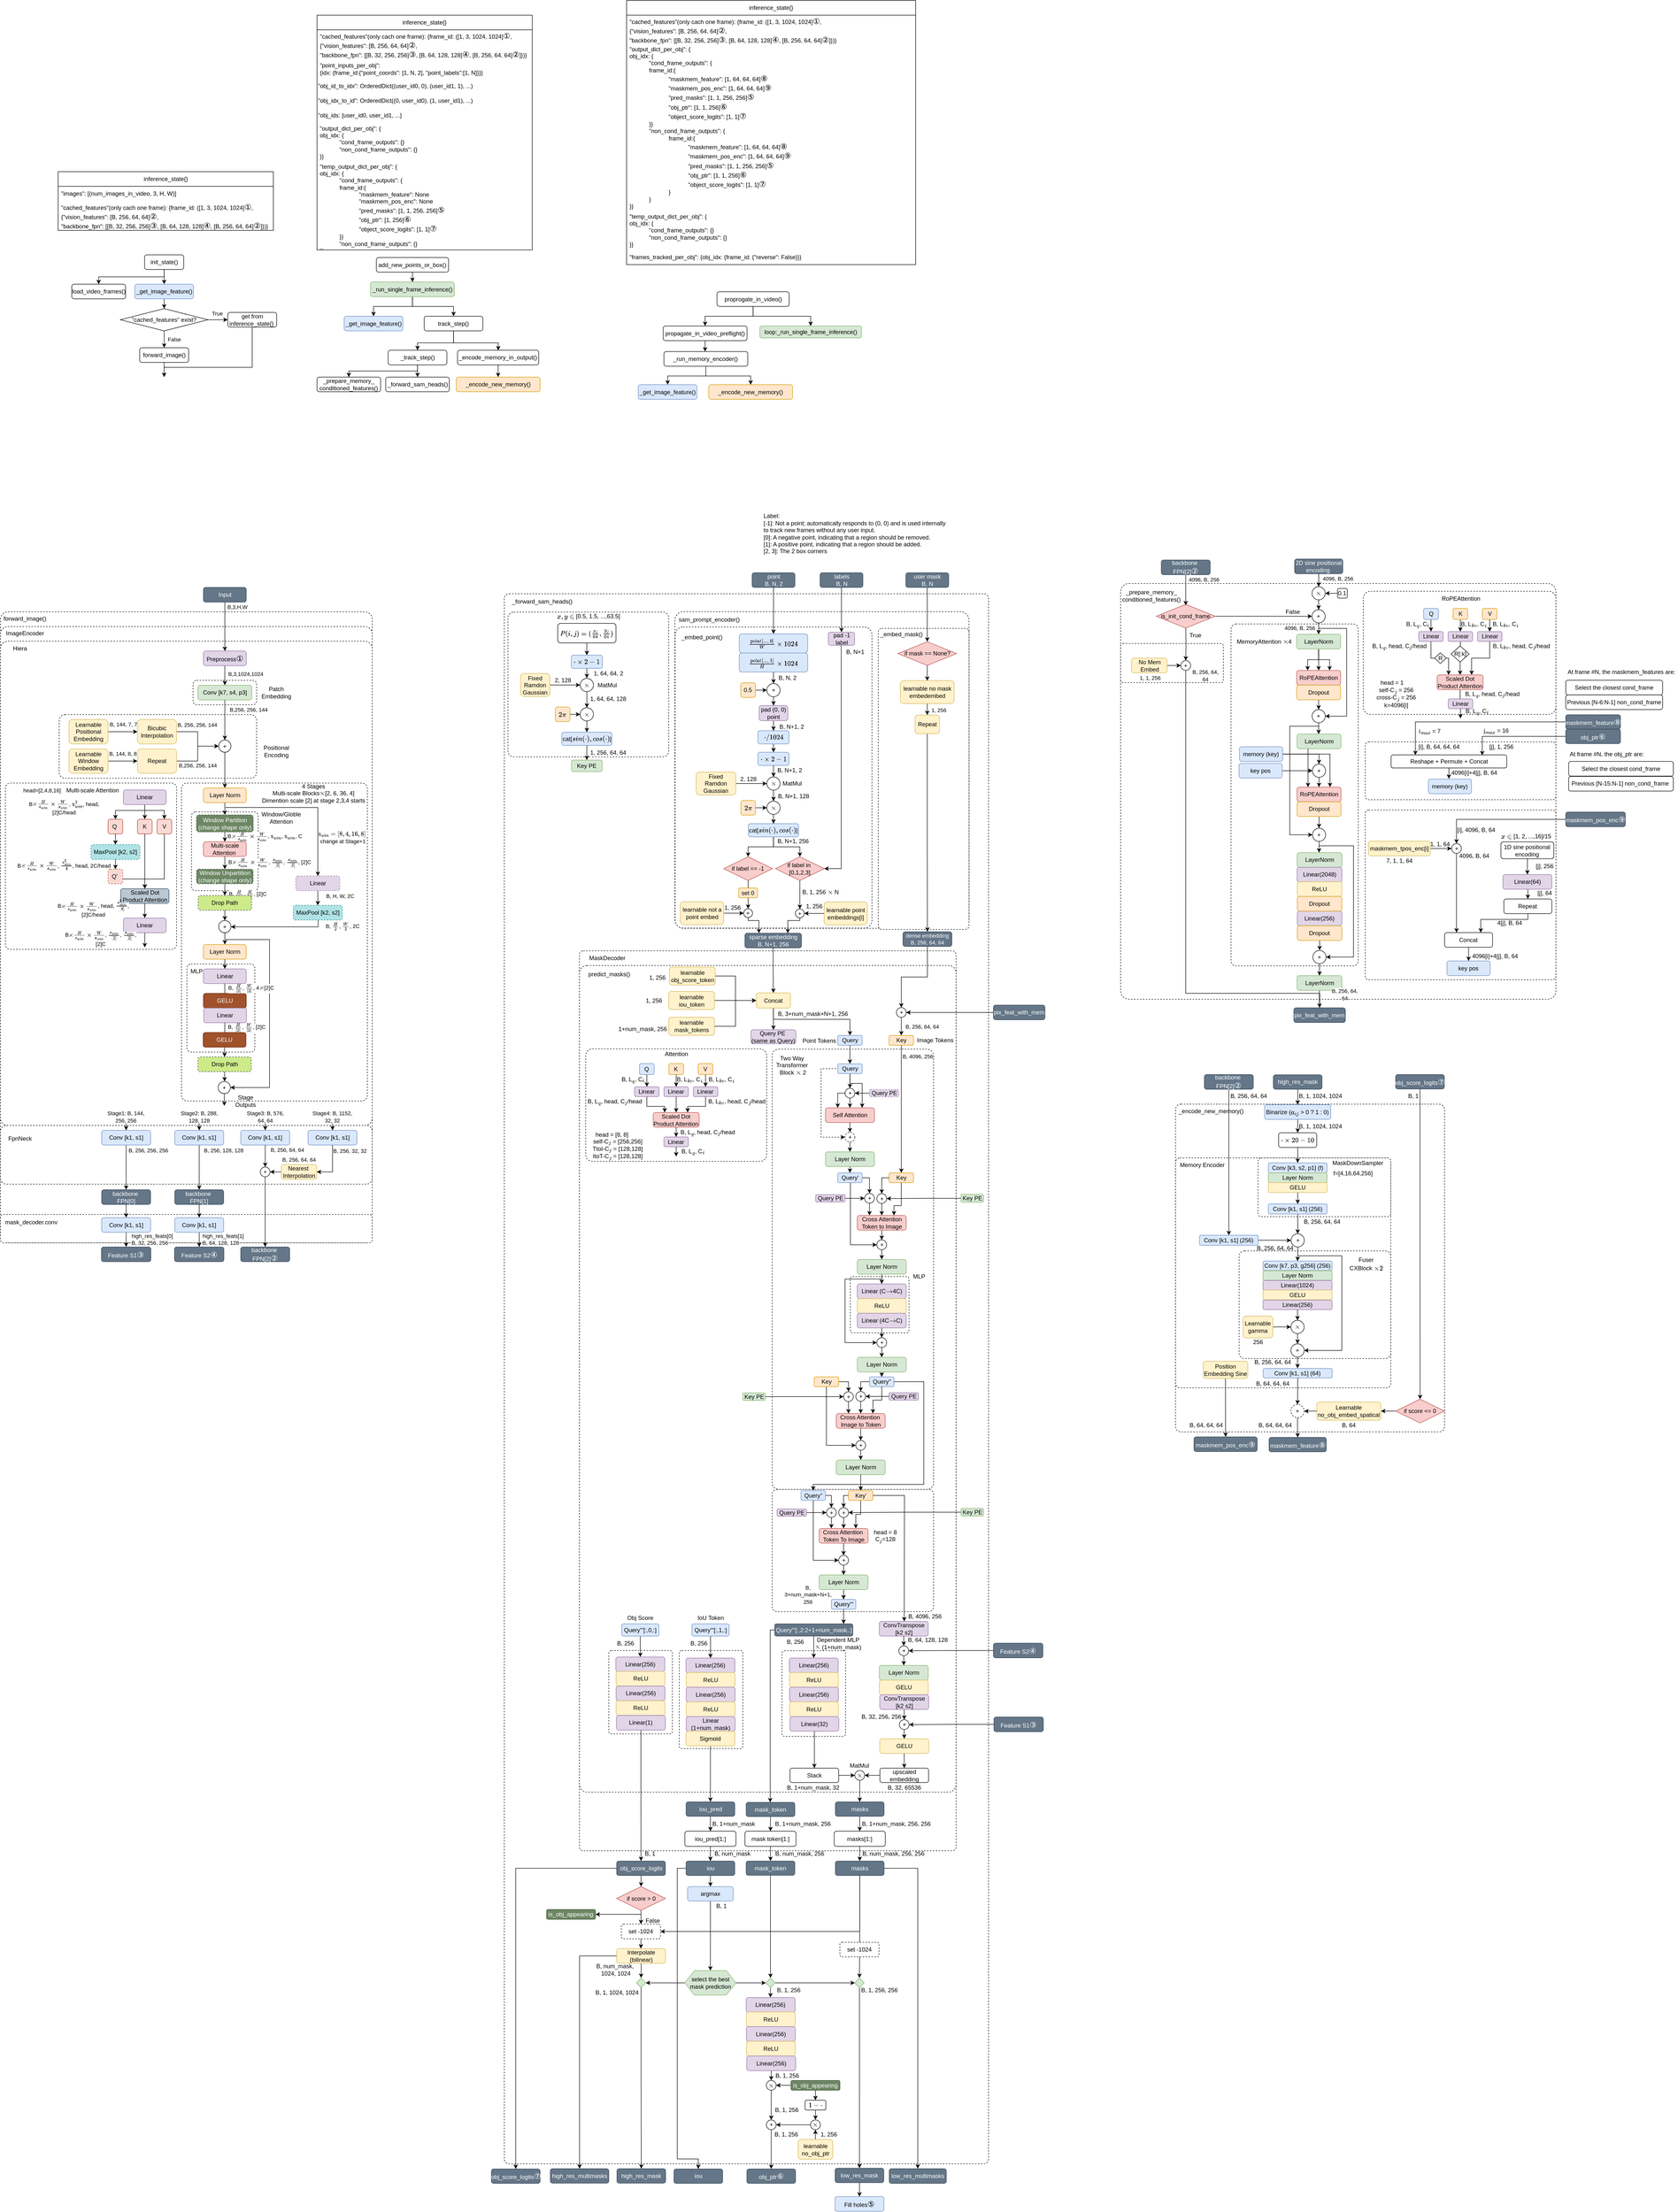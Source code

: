 <mxfile version="26.2.2">
  <diagram name="Page-1" id="90zGWC1KugrScvKNjO5u">
    <mxGraphModel dx="4010" dy="10050" grid="1" gridSize="10" guides="1" tooltips="1" connect="1" arrows="1" fold="1" page="1" pageScale="1" pageWidth="850" pageHeight="1100" math="1" shadow="0">
      <root>
        <mxCell id="0" />
        <mxCell id="1" parent="0" />
        <mxCell id="R3hHPSUkQKhepAJ5HueX-14" value="" style="rounded=1;whiteSpace=wrap;html=1;dashed=1;arcSize=2;" parent="1" vertex="1">
          <mxGeometry x="1500" y="-58" width="890" height="850" as="geometry" />
        </mxCell>
        <mxCell id="R3hHPSUkQKhepAJ5HueX-11" value="" style="rounded=1;whiteSpace=wrap;html=1;dashed=1;arcSize=2;" parent="1" vertex="1">
          <mxGeometry x="2000.0" y="405.25" width="390" height="346.75" as="geometry" />
        </mxCell>
        <mxCell id="R3hHPSUkQKhepAJ5HueX-8" value="" style="rounded=1;whiteSpace=wrap;html=1;dashed=1;arcSize=6;" parent="1" vertex="1">
          <mxGeometry x="2000.0" y="265.89" width="390" height="118.25" as="geometry" />
        </mxCell>
        <mxCell id="pUKcsU2A9KQZMIsi_CL6-97" style="edgeStyle=orthogonalEdgeStyle;rounded=0;orthogonalLoop=1;jettySize=auto;html=1;entryX=0.5;entryY=0;entryDx=0;entryDy=0;" parent="1" source="pUKcsU2A9KQZMIsi_CL6-93" target="pUKcsU2A9KQZMIsi_CL6-96" edge="1">
          <mxGeometry relative="1" as="geometry" />
        </mxCell>
        <mxCell id="pUKcsU2A9KQZMIsi_CL6-224" value="" style="rounded=1;whiteSpace=wrap;html=1;dashed=1;arcSize=4;" parent="1" vertex="1">
          <mxGeometry x="1725.75" y="24.75" width="260" height="699" as="geometry" />
        </mxCell>
        <mxCell id="pUKcsU2A9KQZMIsi_CL6-83" value="" style="rounded=1;whiteSpace=wrap;html=1;dashed=1;arcSize=2;" parent="1" vertex="1">
          <mxGeometry x="1612.25" y="1006.5" width="550" height="670" as="geometry" />
        </mxCell>
        <mxCell id="pUKcsU2A9KQZMIsi_CL6-69" value="" style="rounded=1;whiteSpace=wrap;html=1;dashed=1;arcSize=2;" parent="1" vertex="1">
          <mxGeometry x="1612.25" y="1116.5" width="440" height="470" as="geometry" />
        </mxCell>
        <mxCell id="pUKcsU2A9KQZMIsi_CL6-60" value="" style="rounded=1;whiteSpace=wrap;html=1;dashed=1;arcSize=5;" parent="1" vertex="1">
          <mxGeometry x="1742.25" y="1306.5" width="310" height="220" as="geometry" />
        </mxCell>
        <mxCell id="pUKcsU2A9KQZMIsi_CL6-33" value="" style="rounded=1;whiteSpace=wrap;html=1;dashed=1;arcSize=5;" parent="1" vertex="1">
          <mxGeometry x="1780.94" y="1116.5" width="271.31" height="120" as="geometry" />
        </mxCell>
        <mxCell id="XsWeIqdTpAXauWEYqt78-109" value="" style="rounded=1;whiteSpace=wrap;html=1;arcSize=1;dashed=1;" parent="1" vertex="1">
          <mxGeometry x="240" y="-37" width="990" height="3210" as="geometry" />
        </mxCell>
        <mxCell id="XsWeIqdTpAXauWEYqt78-127" value="" style="rounded=1;whiteSpace=wrap;html=1;dashed=1;arcSize=3;" parent="1" vertex="1">
          <mxGeometry x="588.77" y="-0.5" width="601.23" height="647.5" as="geometry" />
        </mxCell>
        <mxCell id="XsWeIqdTpAXauWEYqt78-125" value="" style="rounded=1;whiteSpace=wrap;html=1;dashed=1;arcSize=4;" parent="1" vertex="1">
          <mxGeometry x="247.46" y="0.5" width="328.65" height="296" as="geometry" />
        </mxCell>
        <mxCell id="XsWeIqdTpAXauWEYqt78-45" value="" style="rounded=1;whiteSpace=wrap;html=1;arcSize=1;dashed=1;" parent="1" vertex="1">
          <mxGeometry x="393.62" y="693" width="770" height="1840" as="geometry" />
        </mxCell>
        <mxCell id="XsWeIqdTpAXauWEYqt78-22" value="" style="rounded=1;whiteSpace=wrap;html=1;arcSize=2;dashed=1;" parent="1" vertex="1">
          <mxGeometry x="393.62" y="723" width="770" height="1690" as="geometry" />
        </mxCell>
        <mxCell id="1BHp1x5xrMASlnG4zFDI-95" value="" style="rounded=1;whiteSpace=wrap;html=1;dashed=1;arcSize=4;" parent="1" vertex="1">
          <mxGeometry x="1004.46" y="33.75" width="185.54" height="615.5" as="geometry" />
        </mxCell>
        <mxCell id="1BHp1x5xrMASlnG4zFDI-82" value="" style="rounded=1;whiteSpace=wrap;html=1;dashed=1;arcSize=4;" parent="1" vertex="1">
          <mxGeometry x="589.22" y="31" width="402.45" height="615.5" as="geometry" />
        </mxCell>
        <mxCell id="1BHp1x5xrMASlnG4zFDI-66" value="" style="rounded=1;whiteSpace=wrap;html=1;dashed=1;arcSize=6;" parent="1" vertex="1">
          <mxGeometry x="1500" y="64.62" width="210" height="80" as="geometry" />
        </mxCell>
        <mxCell id="1BHp1x5xrMASlnG4zFDI-36" value="" style="rounded=1;whiteSpace=wrap;html=1;arcSize=2;dashed=1;" parent="1" vertex="1">
          <mxGeometry x="-790" width="760" height="1290" as="geometry" />
        </mxCell>
        <mxCell id="1BHp1x5xrMASlnG4zFDI-32" value="" style="rounded=1;whiteSpace=wrap;html=1;arcSize=10;dashed=1;" parent="1" vertex="1">
          <mxGeometry x="-790" y="1232" width="760" height="58" as="geometry" />
        </mxCell>
        <mxCell id="1BHp1x5xrMASlnG4zFDI-24" value="" style="rounded=1;whiteSpace=wrap;html=1;arcSize=2;dashed=1;" parent="1" vertex="1">
          <mxGeometry x="-790" y="30" width="760" height="1140" as="geometry" />
        </mxCell>
        <mxCell id="1BHp1x5xrMASlnG4zFDI-22" value="" style="rounded=1;whiteSpace=wrap;html=1;arcSize=10;dashed=1;" parent="1" vertex="1">
          <mxGeometry x="-790" y="1050" width="760" height="120" as="geometry" />
        </mxCell>
        <mxCell id="1BHp1x5xrMASlnG4zFDI-20" value="" style="rounded=1;whiteSpace=wrap;html=1;arcSize=2;dashed=1;" parent="1" vertex="1">
          <mxGeometry x="-790" y="60" width="760" height="990" as="geometry" />
        </mxCell>
        <mxCell id="8AIc42vWEOV04zFsuyPU-4" value="" style="rounded=1;whiteSpace=wrap;html=1;dashed=1;arcSize=3;" parent="1" vertex="1">
          <mxGeometry x="-420" y="350" width="380" height="650" as="geometry" />
        </mxCell>
        <mxCell id="uYgV0tb-RvrMZyZtblZR-1" value="" style="rounded=1;whiteSpace=wrap;html=1;dashed=1;arcSize=6;" parent="1" vertex="1">
          <mxGeometry x="-399.5" y="409" width="136.34" height="161" as="geometry" />
        </mxCell>
        <mxCell id="8AIc42vWEOV04zFsuyPU-2" value="" style="rounded=1;whiteSpace=wrap;html=1;dashed=1;arcSize=3;" parent="1" vertex="1">
          <mxGeometry x="-780" y="350" width="350" height="340" as="geometry" />
        </mxCell>
        <mxCell id="Av4ejUpZXHxXe-buTqIJ-79" value="" style="rounded=1;whiteSpace=wrap;html=1;dashed=1;arcSize=6;" parent="1" vertex="1">
          <mxGeometry x="-408.78" y="720" width="138.78" height="180" as="geometry" />
        </mxCell>
        <mxCell id="Av4ejUpZXHxXe-buTqIJ-18" value="" style="rounded=1;whiteSpace=wrap;html=1;dashed=1;arcSize=9;" parent="1" vertex="1">
          <mxGeometry x="-670" y="210" width="403.66" height="130" as="geometry" />
        </mxCell>
        <mxCell id="MlzY_1DeIk44zODTZunn-7" value="" style="rounded=1;whiteSpace=wrap;html=1;dashed=1;" parent="1" vertex="1">
          <mxGeometry x="-396.34" y="140" width="130" height="50" as="geometry" />
        </mxCell>
        <mxCell id="MlzY_1DeIk44zODTZunn-3" style="edgeStyle=orthogonalEdgeStyle;rounded=0;orthogonalLoop=1;jettySize=auto;html=1;entryX=0.5;entryY=0;entryDx=0;entryDy=0;" parent="1" source="MlzY_1DeIk44zODTZunn-1" target="Av4ejUpZXHxXe-buTqIJ-1" edge="1">
          <mxGeometry relative="1" as="geometry" />
        </mxCell>
        <mxCell id="MlzY_1DeIk44zODTZunn-4" value="B,3,H,W" style="edgeLabel;html=1;align=center;verticalAlign=middle;resizable=0;points=[];" parent="MlzY_1DeIk44zODTZunn-3" vertex="1" connectable="0">
          <mxGeometry x="-0.15" relative="1" as="geometry">
            <mxPoint x="25" y="-33" as="offset" />
          </mxGeometry>
        </mxCell>
        <mxCell id="MlzY_1DeIk44zODTZunn-1" value="Input" style="rounded=1;whiteSpace=wrap;html=1;fillColor=#647687;fontColor=#ffffff;strokeColor=#314354;" parent="1" vertex="1">
          <mxGeometry x="-375.08" y="-50" width="87.5" height="30" as="geometry" />
        </mxCell>
        <mxCell id="MlzY_1DeIk44zODTZunn-8" style="edgeStyle=orthogonalEdgeStyle;rounded=0;orthogonalLoop=1;jettySize=auto;html=1;entryX=0.5;entryY=0;entryDx=0;entryDy=0;exitX=0.5;exitY=1;exitDx=0;exitDy=0;" parent="1" source="MlzY_1DeIk44zODTZunn-2" target="Av4ejUpZXHxXe-buTqIJ-17" edge="1">
          <mxGeometry relative="1" as="geometry">
            <mxPoint x="-331.34" y="250" as="targetPoint" />
            <mxPoint x="-331.34" y="200" as="sourcePoint" />
          </mxGeometry>
        </mxCell>
        <mxCell id="MlzY_1DeIk44zODTZunn-9" value="B,256, 256, 144" style="edgeLabel;html=1;align=center;verticalAlign=middle;resizable=0;points=[];" parent="MlzY_1DeIk44zODTZunn-8" vertex="1" connectable="0">
          <mxGeometry x="-0.074" y="1" relative="1" as="geometry">
            <mxPoint x="47" y="-18" as="offset" />
          </mxGeometry>
        </mxCell>
        <mxCell id="MlzY_1DeIk44zODTZunn-2" value="Conv [k7, s4, p3]" style="rounded=1;whiteSpace=wrap;html=1;fillColor=#d5e8d4;strokeColor=#82b366;" parent="1" vertex="1">
          <mxGeometry x="-386.34" y="150" width="110" height="30" as="geometry" />
        </mxCell>
        <mxCell id="MlzY_1DeIk44zODTZunn-10" value="Patch Embedding" style="text;html=1;align=center;verticalAlign=middle;whiteSpace=wrap;rounded=0;" parent="1" vertex="1">
          <mxGeometry x="-256.34" y="150" width="60" height="30" as="geometry" />
        </mxCell>
        <mxCell id="Av4ejUpZXHxXe-buTqIJ-2" style="edgeStyle=orthogonalEdgeStyle;rounded=0;orthogonalLoop=1;jettySize=auto;html=1;entryX=0.5;entryY=0;entryDx=0;entryDy=0;" parent="1" source="Av4ejUpZXHxXe-buTqIJ-1" target="MlzY_1DeIk44zODTZunn-2" edge="1">
          <mxGeometry relative="1" as="geometry" />
        </mxCell>
        <mxCell id="Av4ejUpZXHxXe-buTqIJ-3" value="B,3,1024,1024" style="edgeLabel;html=1;align=center;verticalAlign=middle;resizable=0;points=[];" parent="Av4ejUpZXHxXe-buTqIJ-2" vertex="1" connectable="0">
          <mxGeometry x="-0.218" y="1" relative="1" as="geometry">
            <mxPoint x="41" y="1" as="offset" />
          </mxGeometry>
        </mxCell>
        <mxCell id="Av4ejUpZXHxXe-buTqIJ-1" value="Preprocess&lt;span style=&quot;font-family: &amp;quot;Times New Roman&amp;quot;; font-size: medium;&quot;&gt;①&lt;/span&gt;" style="rounded=1;whiteSpace=wrap;html=1;fillColor=#e1d5e7;strokeColor=#9673a6;" parent="1" vertex="1">
          <mxGeometry x="-375.09" y="80" width="87.5" height="30" as="geometry" />
        </mxCell>
        <mxCell id="Av4ejUpZXHxXe-buTqIJ-10" style="edgeStyle=orthogonalEdgeStyle;rounded=0;orthogonalLoop=1;jettySize=auto;html=1;entryX=0;entryY=0.5;entryDx=0;entryDy=0;" parent="1" source="Av4ejUpZXHxXe-buTqIJ-4" target="Av4ejUpZXHxXe-buTqIJ-7" edge="1">
          <mxGeometry relative="1" as="geometry" />
        </mxCell>
        <mxCell id="Av4ejUpZXHxXe-buTqIJ-16" value="B, 144, 7, 7" style="edgeLabel;html=1;align=center;verticalAlign=middle;resizable=0;points=[];" parent="Av4ejUpZXHxXe-buTqIJ-10" vertex="1" connectable="0">
          <mxGeometry x="-0.022" relative="1" as="geometry">
            <mxPoint x="1" y="-15" as="offset" />
          </mxGeometry>
        </mxCell>
        <mxCell id="Av4ejUpZXHxXe-buTqIJ-4" value="Learnable Positional Embedding" style="rounded=1;whiteSpace=wrap;html=1;fillColor=#fff2cc;strokeColor=#d6b656;" parent="1" vertex="1">
          <mxGeometry x="-650" y="220" width="80" height="50" as="geometry" />
        </mxCell>
        <mxCell id="Av4ejUpZXHxXe-buTqIJ-11" style="edgeStyle=orthogonalEdgeStyle;rounded=0;orthogonalLoop=1;jettySize=auto;html=1;entryX=0;entryY=0.5;entryDx=0;entryDy=0;" parent="1" source="Av4ejUpZXHxXe-buTqIJ-5" target="Av4ejUpZXHxXe-buTqIJ-8" edge="1">
          <mxGeometry relative="1" as="geometry" />
        </mxCell>
        <mxCell id="Av4ejUpZXHxXe-buTqIJ-15" value="B, 144, 8, 8" style="edgeLabel;html=1;align=center;verticalAlign=middle;resizable=0;points=[];" parent="Av4ejUpZXHxXe-buTqIJ-11" vertex="1" connectable="0">
          <mxGeometry x="0.033" y="-1" relative="1" as="geometry">
            <mxPoint x="-1" y="-16" as="offset" />
          </mxGeometry>
        </mxCell>
        <mxCell id="Av4ejUpZXHxXe-buTqIJ-5" value="Learnable Window Embedding" style="rounded=1;whiteSpace=wrap;html=1;fillColor=#fff2cc;strokeColor=#d6b656;" parent="1" vertex="1">
          <mxGeometry x="-650" y="280" width="80" height="50" as="geometry" />
        </mxCell>
        <mxCell id="Av4ejUpZXHxXe-buTqIJ-9" style="edgeStyle=orthogonalEdgeStyle;rounded=0;orthogonalLoop=1;jettySize=auto;html=1;entryX=0;entryY=0.5;entryDx=0;entryDy=0;" parent="1" source="Av4ejUpZXHxXe-buTqIJ-7" target="Av4ejUpZXHxXe-buTqIJ-17" edge="1">
          <mxGeometry relative="1" as="geometry">
            <mxPoint x="-343.839" y="273.661" as="targetPoint" />
          </mxGeometry>
        </mxCell>
        <mxCell id="Av4ejUpZXHxXe-buTqIJ-13" value="B, 256, 256, 144" style="edgeLabel;html=1;align=center;verticalAlign=middle;resizable=0;points=[];" parent="Av4ejUpZXHxXe-buTqIJ-9" vertex="1" connectable="0">
          <mxGeometry x="-0.06" relative="1" as="geometry">
            <mxPoint x="-1" y="-26" as="offset" />
          </mxGeometry>
        </mxCell>
        <mxCell id="Av4ejUpZXHxXe-buTqIJ-7" value="Bicubic Interpolation" style="rounded=1;whiteSpace=wrap;html=1;fillColor=#fff2cc;strokeColor=#d6b656;" parent="1" vertex="1">
          <mxGeometry x="-510" y="220" width="80" height="50" as="geometry" />
        </mxCell>
        <mxCell id="Av4ejUpZXHxXe-buTqIJ-12" style="edgeStyle=orthogonalEdgeStyle;rounded=0;orthogonalLoop=1;jettySize=auto;html=1;entryX=0;entryY=0.5;entryDx=0;entryDy=0;" parent="1" source="Av4ejUpZXHxXe-buTqIJ-8" target="Av4ejUpZXHxXe-buTqIJ-17" edge="1">
          <mxGeometry relative="1" as="geometry">
            <mxPoint x="-343.839" y="291.339" as="targetPoint" />
          </mxGeometry>
        </mxCell>
        <mxCell id="Av4ejUpZXHxXe-buTqIJ-14" value="B,256, 256, 144" style="edgeLabel;html=1;align=center;verticalAlign=middle;resizable=0;points=[];" parent="Av4ejUpZXHxXe-buTqIJ-12" vertex="1" connectable="0">
          <mxGeometry x="0.071" y="-1" relative="1" as="geometry">
            <mxPoint x="-1" y="28" as="offset" />
          </mxGeometry>
        </mxCell>
        <mxCell id="Av4ejUpZXHxXe-buTqIJ-8" value="Repeat" style="rounded=1;whiteSpace=wrap;html=1;fillColor=#fff2cc;strokeColor=#d6b656;" parent="1" vertex="1">
          <mxGeometry x="-510" y="280" width="80" height="50" as="geometry" />
        </mxCell>
        <mxCell id="Av4ejUpZXHxXe-buTqIJ-23" style="edgeStyle=orthogonalEdgeStyle;rounded=0;orthogonalLoop=1;jettySize=auto;html=1;exitX=0.5;exitY=1;exitDx=0;exitDy=0;entryX=0.5;entryY=0;entryDx=0;entryDy=0;" parent="1" source="Av4ejUpZXHxXe-buTqIJ-17" target="Av4ejUpZXHxXe-buTqIJ-20" edge="1">
          <mxGeometry relative="1" as="geometry" />
        </mxCell>
        <mxCell id="Av4ejUpZXHxXe-buTqIJ-17" value="+" style="ellipse;whiteSpace=wrap;html=1;aspect=fixed;" parent="1" vertex="1">
          <mxGeometry x="-343.84" y="262" width="25" height="25" as="geometry" />
        </mxCell>
        <mxCell id="Av4ejUpZXHxXe-buTqIJ-19" value="Positional Encoding" style="text;html=1;align=center;verticalAlign=middle;whiteSpace=wrap;rounded=0;" parent="1" vertex="1">
          <mxGeometry x="-256.34" y="270" width="60" height="30" as="geometry" />
        </mxCell>
        <mxCell id="Av4ejUpZXHxXe-buTqIJ-24" style="edgeStyle=orthogonalEdgeStyle;rounded=0;orthogonalLoop=1;jettySize=auto;html=1;entryX=0.5;entryY=0;entryDx=0;entryDy=0;" parent="1" source="Av4ejUpZXHxXe-buTqIJ-20" target="Av4ejUpZXHxXe-buTqIJ-22" edge="1">
          <mxGeometry relative="1" as="geometry" />
        </mxCell>
        <mxCell id="Av4ejUpZXHxXe-buTqIJ-20" value="Layer Norm" style="rounded=1;whiteSpace=wrap;html=1;fillColor=#ffe6cc;strokeColor=#d79b00;" parent="1" vertex="1">
          <mxGeometry x="-375.09" y="360" width="87.5" height="30" as="geometry" />
        </mxCell>
        <mxCell id="Av4ejUpZXHxXe-buTqIJ-67" style="edgeStyle=orthogonalEdgeStyle;rounded=0;orthogonalLoop=1;jettySize=auto;html=1;entryX=1;entryY=0.5;entryDx=0;entryDy=0;" parent="1" target="Av4ejUpZXHxXe-buTqIJ-31" edge="1">
          <mxGeometry relative="1" as="geometry">
            <mxPoint x="-140.65" y="630.0" as="sourcePoint" />
            <mxPoint x="-314.49" y="642.5" as="targetPoint" />
            <Array as="points">
              <mxPoint x="-141" y="644" />
              <mxPoint x="-319" y="644" />
            </Array>
          </mxGeometry>
        </mxCell>
        <mxCell id="Av4ejUpZXHxXe-buTqIJ-83" value="B, \(\frac{H}{2}\), \(\frac{W}{2}\), 2C" style="edgeLabel;html=1;align=center;verticalAlign=middle;resizable=0;points=[];" parent="Av4ejUpZXHxXe-buTqIJ-67" vertex="1" connectable="0">
          <mxGeometry x="-0.883" relative="1" as="geometry">
            <mxPoint x="49" y="1" as="offset" />
          </mxGeometry>
        </mxCell>
        <mxCell id="Av4ejUpZXHxXe-buTqIJ-21" value="MaxPool [k2, s2]" style="rounded=1;whiteSpace=wrap;html=1;dashed=1;fillColor=#b0e3e6;strokeColor=#0e8088;" parent="1" vertex="1">
          <mxGeometry x="-191.22" y="600" width="100" height="30" as="geometry" />
        </mxCell>
        <mxCell id="Av4ejUpZXHxXe-buTqIJ-25" style="edgeStyle=orthogonalEdgeStyle;rounded=0;orthogonalLoop=1;jettySize=auto;html=1;" parent="1" source="Av4ejUpZXHxXe-buTqIJ-22" edge="1">
          <mxGeometry relative="1" as="geometry">
            <mxPoint x="-331.335" y="470" as="targetPoint" />
          </mxGeometry>
        </mxCell>
        <mxCell id="Av4ejUpZXHxXe-buTqIJ-26" value="B\(\times \frac{H}{s_{win}} \times \frac{W}{s_{win}}\), s\(_{win}\), s\(_{win}\), C" style="edgeLabel;html=1;align=center;verticalAlign=middle;resizable=0;points=[];" parent="Av4ejUpZXHxXe-buTqIJ-25" vertex="1" connectable="0">
          <mxGeometry x="-0.357" relative="1" as="geometry">
            <mxPoint x="81" y="3" as="offset" />
          </mxGeometry>
        </mxCell>
        <mxCell id="Av4ejUpZXHxXe-buTqIJ-22" value="Window Partition&lt;div&gt;(change shape only)&lt;/div&gt;" style="rounded=1;whiteSpace=wrap;html=1;dashed=1;fillColor=#6d8764;fontColor=#ffffff;strokeColor=#3A5431;" parent="1" vertex="1">
          <mxGeometry x="-389.43" y="415" width="116.21" height="35" as="geometry" />
        </mxCell>
        <mxCell id="Av4ejUpZXHxXe-buTqIJ-29" style="edgeStyle=orthogonalEdgeStyle;rounded=0;orthogonalLoop=1;jettySize=auto;html=1;entryX=0.5;entryY=0;entryDx=0;entryDy=0;" parent="1" source="Av4ejUpZXHxXe-buTqIJ-27" target="Av4ejUpZXHxXe-buTqIJ-28" edge="1">
          <mxGeometry relative="1" as="geometry" />
        </mxCell>
        <mxCell id="Av4ejUpZXHxXe-buTqIJ-65" value="B\(\times \frac{H}{s_{win}} \times \frac{W}{s_{win}}\), \(\frac{s_{win}}{[2]}\), \(\frac{s_{win}}{[2]}\), [2]C" style="edgeLabel;html=1;align=center;verticalAlign=middle;resizable=0;points=[];" parent="Av4ejUpZXHxXe-buTqIJ-29" vertex="1" connectable="0">
          <mxGeometry x="-0.416" y="1" relative="1" as="geometry">
            <mxPoint x="90" y="5" as="offset" />
          </mxGeometry>
        </mxCell>
        <mxCell id="Av4ejUpZXHxXe-buTqIJ-27" value="Multi-scale Attention&amp;nbsp;" style="rounded=1;whiteSpace=wrap;html=1;fillColor=#f8cecc;strokeColor=#b85450;" parent="1" vertex="1">
          <mxGeometry x="-375.09" y="470" width="87.5" height="30" as="geometry" />
        </mxCell>
        <mxCell id="Av4ejUpZXHxXe-buTqIJ-32" style="edgeStyle=orthogonalEdgeStyle;rounded=0;orthogonalLoop=1;jettySize=auto;html=1;entryX=0.5;entryY=0;entryDx=0;entryDy=0;" parent="1" source="Av4ejUpZXHxXe-buTqIJ-28" target="Av4ejUpZXHxXe-buTqIJ-30" edge="1">
          <mxGeometry relative="1" as="geometry" />
        </mxCell>
        <mxCell id="Av4ejUpZXHxXe-buTqIJ-66" value="B, \(\frac{H}{[2]}\), \(\frac{H}{[2]}\), [2]C" style="edgeLabel;html=1;align=center;verticalAlign=middle;resizable=0;points=[];" parent="Av4ejUpZXHxXe-buTqIJ-32" vertex="1" connectable="0">
          <mxGeometry x="-0.237" y="1" relative="1" as="geometry">
            <mxPoint x="47" y="3" as="offset" />
          </mxGeometry>
        </mxCell>
        <mxCell id="Av4ejUpZXHxXe-buTqIJ-28" value="Window Unpartition (change shape only)" style="rounded=1;whiteSpace=wrap;html=1;dashed=1;fillColor=#6d8764;fontColor=#ffffff;strokeColor=#3A5431;" parent="1" vertex="1">
          <mxGeometry x="-389.23" y="526" width="115.77" height="30" as="geometry" />
        </mxCell>
        <mxCell id="Av4ejUpZXHxXe-buTqIJ-33" style="edgeStyle=orthogonalEdgeStyle;rounded=0;orthogonalLoop=1;jettySize=auto;html=1;entryX=0.5;entryY=0;entryDx=0;entryDy=0;" parent="1" source="Av4ejUpZXHxXe-buTqIJ-30" target="Av4ejUpZXHxXe-buTqIJ-31" edge="1">
          <mxGeometry relative="1" as="geometry" />
        </mxCell>
        <mxCell id="Av4ejUpZXHxXe-buTqIJ-30" value="Drop Path" style="rounded=1;whiteSpace=wrap;html=1;dashed=1;fillColor=#cdeb8b;strokeColor=#36393d;" parent="1" vertex="1">
          <mxGeometry x="-385.78" y="580" width="108.88" height="30" as="geometry" />
        </mxCell>
        <mxCell id="Av4ejUpZXHxXe-buTqIJ-37" style="edgeStyle=orthogonalEdgeStyle;rounded=0;orthogonalLoop=1;jettySize=auto;html=1;entryX=0.5;entryY=0;entryDx=0;entryDy=0;" parent="1" target="Av4ejUpZXHxXe-buTqIJ-34" edge="1">
          <mxGeometry relative="1" as="geometry">
            <mxPoint x="-330.13" y="656" as="sourcePoint" />
          </mxGeometry>
        </mxCell>
        <mxCell id="Av4ejUpZXHxXe-buTqIJ-31" value="+" style="ellipse;whiteSpace=wrap;html=1;aspect=fixed;" parent="1" vertex="1">
          <mxGeometry x="-343.85" y="631" width="25" height="25" as="geometry" />
        </mxCell>
        <mxCell id="Av4ejUpZXHxXe-buTqIJ-68" style="edgeStyle=orthogonalEdgeStyle;rounded=0;orthogonalLoop=1;jettySize=auto;html=1;entryX=0.5;entryY=0;entryDx=0;entryDy=0;" parent="1" source="Av4ejUpZXHxXe-buTqIJ-34" target="Av4ejUpZXHxXe-buTqIJ-35" edge="1">
          <mxGeometry relative="1" as="geometry" />
        </mxCell>
        <mxCell id="Av4ejUpZXHxXe-buTqIJ-34" value="Layer Norm" style="rounded=1;whiteSpace=wrap;html=1;fillColor=#ffe6cc;strokeColor=#d79b00;" parent="1" vertex="1">
          <mxGeometry x="-375.09" y="680" width="87.5" height="30" as="geometry" />
        </mxCell>
        <mxCell id="Av4ejUpZXHxXe-buTqIJ-69" style="edgeStyle=orthogonalEdgeStyle;rounded=0;orthogonalLoop=1;jettySize=auto;html=1;entryX=0.5;entryY=0;entryDx=0;entryDy=0;" parent="1" source="Av4ejUpZXHxXe-buTqIJ-35" target="Av4ejUpZXHxXe-buTqIJ-36" edge="1">
          <mxGeometry relative="1" as="geometry" />
        </mxCell>
        <mxCell id="Av4ejUpZXHxXe-buTqIJ-75" value="B, \(\frac{H}{[2]}\), \(\frac{W}{[2]}\), [2]C" style="edgeLabel;html=1;align=center;verticalAlign=middle;resizable=0;points=[];" parent="Av4ejUpZXHxXe-buTqIJ-69" vertex="1" connectable="0">
          <mxGeometry x="0.715" y="1" relative="1" as="geometry">
            <mxPoint x="44" y="-39" as="offset" />
          </mxGeometry>
        </mxCell>
        <mxCell id="Av4ejUpZXHxXe-buTqIJ-35" value="Linear" style="rounded=1;whiteSpace=wrap;html=1;fillColor=#e1d5e7;strokeColor=#9673a6;" parent="1" vertex="1">
          <mxGeometry x="-375.09" y="730" width="87.5" height="30" as="geometry" />
        </mxCell>
        <mxCell id="Av4ejUpZXHxXe-buTqIJ-39" style="edgeStyle=orthogonalEdgeStyle;rounded=0;orthogonalLoop=1;jettySize=auto;html=1;entryX=0.5;entryY=0;entryDx=0;entryDy=0;" parent="1" source="Av4ejUpZXHxXe-buTqIJ-36" target="Av4ejUpZXHxXe-buTqIJ-38" edge="1">
          <mxGeometry relative="1" as="geometry" />
        </mxCell>
        <mxCell id="Av4ejUpZXHxXe-buTqIJ-36" value="Drop Path" style="rounded=1;whiteSpace=wrap;html=1;dashed=1;fillColor=#cdeb8b;strokeColor=#36393d;" parent="1" vertex="1">
          <mxGeometry x="-386.34" y="910" width="108.88" height="30" as="geometry" />
        </mxCell>
        <mxCell id="Av4ejUpZXHxXe-buTqIJ-40" style="edgeStyle=elbowEdgeStyle;rounded=0;orthogonalLoop=1;jettySize=auto;html=1;exitX=1;exitY=0.5;exitDx=0;exitDy=0;startArrow=classic;startFill=1;endArrow=none;" parent="1" source="Av4ejUpZXHxXe-buTqIJ-38" edge="1">
          <mxGeometry relative="1" as="geometry">
            <mxPoint x="-330" y="670" as="targetPoint" />
            <Array as="points">
              <mxPoint x="-240.0" y="740" />
            </Array>
          </mxGeometry>
        </mxCell>
        <mxCell id="Av4ejUpZXHxXe-buTqIJ-76" style="edgeStyle=orthogonalEdgeStyle;rounded=0;orthogonalLoop=1;jettySize=auto;html=1;" parent="1" source="Av4ejUpZXHxXe-buTqIJ-38" edge="1">
          <mxGeometry relative="1" as="geometry">
            <mxPoint x="-332.46" y="1010" as="targetPoint" />
          </mxGeometry>
        </mxCell>
        <mxCell id="Av4ejUpZXHxXe-buTqIJ-38" value="+" style="ellipse;whiteSpace=wrap;html=1;aspect=fixed;" parent="1" vertex="1">
          <mxGeometry x="-344.96" y="960" width="25" height="25" as="geometry" />
        </mxCell>
        <mxCell id="Av4ejUpZXHxXe-buTqIJ-46" style="edgeStyle=orthogonalEdgeStyle;rounded=0;orthogonalLoop=1;jettySize=auto;html=1;entryX=0.5;entryY=0;entryDx=0;entryDy=0;exitX=0.5;exitY=1;exitDx=0;exitDy=0;" parent="1" source="Av4ejUpZXHxXe-buTqIJ-41" target="Av4ejUpZXHxXe-buTqIJ-42" edge="1">
          <mxGeometry relative="1" as="geometry">
            <Array as="points">
              <mxPoint x="-495" y="406" />
              <mxPoint x="-555" y="406" />
            </Array>
          </mxGeometry>
        </mxCell>
        <mxCell id="Av4ejUpZXHxXe-buTqIJ-47" style="edgeStyle=orthogonalEdgeStyle;rounded=0;orthogonalLoop=1;jettySize=auto;html=1;entryX=0.5;entryY=0;entryDx=0;entryDy=0;" parent="1" source="Av4ejUpZXHxXe-buTqIJ-41" target="Av4ejUpZXHxXe-buTqIJ-44" edge="1">
          <mxGeometry relative="1" as="geometry" />
        </mxCell>
        <mxCell id="Av4ejUpZXHxXe-buTqIJ-48" style="edgeStyle=orthogonalEdgeStyle;rounded=0;orthogonalLoop=1;jettySize=auto;html=1;exitX=0.5;exitY=1;exitDx=0;exitDy=0;entryX=0.5;entryY=0;entryDx=0;entryDy=0;" parent="1" source="Av4ejUpZXHxXe-buTqIJ-41" target="Av4ejUpZXHxXe-buTqIJ-45" edge="1">
          <mxGeometry relative="1" as="geometry">
            <Array as="points">
              <mxPoint x="-495" y="406" />
              <mxPoint x="-455" y="406" />
            </Array>
          </mxGeometry>
        </mxCell>
        <mxCell id="Av4ejUpZXHxXe-buTqIJ-41" value="Linear" style="rounded=1;whiteSpace=wrap;html=1;fillColor=#e1d5e7;strokeColor=#9673a6;" parent="1" vertex="1">
          <mxGeometry x="-538.74" y="364" width="87.5" height="30" as="geometry" />
        </mxCell>
        <mxCell id="Av4ejUpZXHxXe-buTqIJ-52" style="edgeStyle=orthogonalEdgeStyle;rounded=0;orthogonalLoop=1;jettySize=auto;html=1;entryX=0.5;entryY=0;entryDx=0;entryDy=0;" parent="1" source="Av4ejUpZXHxXe-buTqIJ-42" target="Av4ejUpZXHxXe-buTqIJ-51" edge="1">
          <mxGeometry relative="1" as="geometry" />
        </mxCell>
        <mxCell id="Av4ejUpZXHxXe-buTqIJ-42" value="Q&amp;nbsp;" style="rounded=1;whiteSpace=wrap;html=1;fillColor=#fad9d5;strokeColor=#ae4132;" parent="1" vertex="1">
          <mxGeometry x="-570" y="424" width="30" height="30" as="geometry" />
        </mxCell>
        <mxCell id="Av4ejUpZXHxXe-buTqIJ-43" value="&lt;span style=&quot;font-size: 11px; text-wrap-mode: nowrap; background-color: rgb(255, 255, 255);&quot;&gt;B\(\times \frac{H}{s_{win}} \times \frac{W}{s_{win}}\), s\(_{win}^2\), head, [2]C/&lt;/span&gt;&lt;span style=&quot;font-size: 11px; text-wrap-mode: nowrap; background-color: rgb(255, 255, 255);&quot;&gt;head&lt;/span&gt;" style="text;html=1;align=center;verticalAlign=middle;whiteSpace=wrap;rounded=0;" parent="1" vertex="1">
          <mxGeometry x="-735" y="390" width="150" height="22" as="geometry" />
        </mxCell>
        <mxCell id="Av4ejUpZXHxXe-buTqIJ-57" style="edgeStyle=orthogonalEdgeStyle;rounded=0;orthogonalLoop=1;jettySize=auto;html=1;entryX=0.5;entryY=0;entryDx=0;entryDy=0;" parent="1" source="Av4ejUpZXHxXe-buTqIJ-44" target="Av4ejUpZXHxXe-buTqIJ-55" edge="1">
          <mxGeometry relative="1" as="geometry" />
        </mxCell>
        <mxCell id="Av4ejUpZXHxXe-buTqIJ-44" value="K" style="rounded=1;whiteSpace=wrap;html=1;fillColor=#fad9d5;strokeColor=#ae4132;" parent="1" vertex="1">
          <mxGeometry x="-510" y="424" width="30" height="30" as="geometry" />
        </mxCell>
        <mxCell id="Av4ejUpZXHxXe-buTqIJ-58" style="edgeStyle=elbowEdgeStyle;rounded=0;orthogonalLoop=1;jettySize=auto;html=1;entryX=0.5;entryY=0;entryDx=0;entryDy=0;elbow=vertical;" parent="1" source="Av4ejUpZXHxXe-buTqIJ-45" target="Av4ejUpZXHxXe-buTqIJ-55" edge="1">
          <mxGeometry relative="1" as="geometry">
            <Array as="points">
              <mxPoint x="-480" y="546" />
            </Array>
          </mxGeometry>
        </mxCell>
        <mxCell id="Av4ejUpZXHxXe-buTqIJ-45" value="V" style="rounded=1;whiteSpace=wrap;html=1;fillColor=#fad9d5;strokeColor=#ae4132;" parent="1" vertex="1">
          <mxGeometry x="-470" y="424" width="30" height="30" as="geometry" />
        </mxCell>
        <mxCell id="Av4ejUpZXHxXe-buTqIJ-50" style="edgeStyle=elbowEdgeStyle;rounded=0;orthogonalLoop=1;jettySize=auto;html=1;exitX=0.5;exitY=0;exitDx=0;exitDy=0;elbow=vertical;endArrow=none;startFill=1;startArrow=classic;" parent="1" source="Av4ejUpZXHxXe-buTqIJ-49" edge="1">
          <mxGeometry relative="1" as="geometry">
            <mxPoint x="-330" y="400" as="targetPoint" />
            <Array as="points">
              <mxPoint x="-230" y="400" />
            </Array>
          </mxGeometry>
        </mxCell>
        <mxCell id="Av4ejUpZXHxXe-buTqIJ-81" style="edgeStyle=orthogonalEdgeStyle;rounded=0;orthogonalLoop=1;jettySize=auto;html=1;entryX=0.5;entryY=0;entryDx=0;entryDy=0;" parent="1" source="Av4ejUpZXHxXe-buTqIJ-49" target="Av4ejUpZXHxXe-buTqIJ-21" edge="1">
          <mxGeometry relative="1" as="geometry" />
        </mxCell>
        <mxCell id="Av4ejUpZXHxXe-buTqIJ-82" value="B, H, W, 2C" style="edgeLabel;html=1;align=center;verticalAlign=middle;resizable=0;points=[];" parent="Av4ejUpZXHxXe-buTqIJ-81" vertex="1" connectable="0">
          <mxGeometry x="0.245" relative="1" as="geometry">
            <mxPoint x="45" as="offset" />
          </mxGeometry>
        </mxCell>
        <mxCell id="Av4ejUpZXHxXe-buTqIJ-49" value="Linear" style="rounded=1;whiteSpace=wrap;html=1;dashed=1;fillColor=#e1d5e7;strokeColor=#9673a6;" parent="1" vertex="1">
          <mxGeometry x="-186.22" y="540" width="90" height="30" as="geometry" />
        </mxCell>
        <mxCell id="Av4ejUpZXHxXe-buTqIJ-53" style="edgeStyle=orthogonalEdgeStyle;rounded=0;orthogonalLoop=1;jettySize=auto;html=1;entryX=0.5;entryY=0;entryDx=0;entryDy=0;" parent="1" source="Av4ejUpZXHxXe-buTqIJ-51" target="Av4ejUpZXHxXe-buTqIJ-54" edge="1">
          <mxGeometry relative="1" as="geometry">
            <mxPoint x="-555" y="536" as="targetPoint" />
          </mxGeometry>
        </mxCell>
        <mxCell id="Av4ejUpZXHxXe-buTqIJ-51" value="MaxPool [k2, s2]" style="rounded=1;whiteSpace=wrap;html=1;dashed=1;fillColor=#b0e3e6;strokeColor=#0e8088;" parent="1" vertex="1">
          <mxGeometry x="-605" y="476" width="100" height="30" as="geometry" />
        </mxCell>
        <mxCell id="Av4ejUpZXHxXe-buTqIJ-56" style="edgeStyle=orthogonalEdgeStyle;rounded=0;orthogonalLoop=1;jettySize=auto;html=1;entryX=0.5;entryY=0;entryDx=0;entryDy=0;" parent="1" source="Av4ejUpZXHxXe-buTqIJ-54" target="Av4ejUpZXHxXe-buTqIJ-55" edge="1">
          <mxGeometry relative="1" as="geometry">
            <Array as="points">
              <mxPoint x="-495" y="546" />
            </Array>
          </mxGeometry>
        </mxCell>
        <mxCell id="Av4ejUpZXHxXe-buTqIJ-54" value="Q&#39;&amp;nbsp;" style="rounded=1;whiteSpace=wrap;html=1;dashed=1;fillColor=#fad9d5;strokeColor=#ae4132;" parent="1" vertex="1">
          <mxGeometry x="-570" y="526" width="30" height="30" as="geometry" />
        </mxCell>
        <mxCell id="Av4ejUpZXHxXe-buTqIJ-59" style="edgeStyle=orthogonalEdgeStyle;rounded=0;orthogonalLoop=1;jettySize=auto;html=1;" parent="1" source="Av4ejUpZXHxXe-buTqIJ-55" edge="1">
          <mxGeometry relative="1" as="geometry">
            <mxPoint x="-494.995" y="626" as="targetPoint" />
          </mxGeometry>
        </mxCell>
        <mxCell id="Av4ejUpZXHxXe-buTqIJ-55" value="Scaled Dot Product Attention" style="rounded=1;whiteSpace=wrap;html=1;fillColor=#bac8d3;strokeColor=#23445d;" parent="1" vertex="1">
          <mxGeometry x="-544.37" y="566" width="98.75" height="30" as="geometry" />
        </mxCell>
        <mxCell id="Av4ejUpZXHxXe-buTqIJ-63" style="edgeStyle=orthogonalEdgeStyle;rounded=0;orthogonalLoop=1;jettySize=auto;html=1;" parent="1" source="Av4ejUpZXHxXe-buTqIJ-60" edge="1">
          <mxGeometry relative="1" as="geometry">
            <mxPoint x="-495" y="686" as="targetPoint" />
          </mxGeometry>
        </mxCell>
        <mxCell id="Av4ejUpZXHxXe-buTqIJ-60" value="Linear" style="rounded=1;whiteSpace=wrap;html=1;fillColor=#e1d5e7;strokeColor=#9673a6;" parent="1" vertex="1">
          <mxGeometry x="-538.75" y="626" width="87.5" height="30" as="geometry" />
        </mxCell>
        <mxCell id="Av4ejUpZXHxXe-buTqIJ-61" value="&lt;span style=&quot;font-size: 11px; text-wrap-mode: nowrap; background-color: rgb(255, 255, 255);&quot;&gt;B\(\times \frac{H}{s_{win}} \times \frac{W}{s_{win}}\), head, \(\frac{s_{win}^2}{[4]}\), [&lt;/span&gt;&lt;span style=&quot;font-size: 11px; text-wrap-mode: nowrap; background-color: rgb(255, 255, 255);&quot;&gt;2]C/head&lt;/span&gt;" style="text;html=1;align=center;verticalAlign=middle;whiteSpace=wrap;rounded=0;" parent="1" vertex="1">
          <mxGeometry x="-675" y="596" width="150" height="22" as="geometry" />
        </mxCell>
        <mxCell id="Av4ejUpZXHxXe-buTqIJ-71" value="GELU" style="rounded=1;whiteSpace=wrap;html=1;fillColor=#a0522d;fontColor=#ffffff;strokeColor=#6D1F00;" parent="1" vertex="1">
          <mxGeometry x="-375.08" y="780" width="87.5" height="30" as="geometry" />
        </mxCell>
        <mxCell id="Av4ejUpZXHxXe-buTqIJ-72" value="B, \(\frac{H}{[2]}\), \(\frac{W}{[2]}\), 4\(\times\)[2]C" style="edgeLabel;html=1;align=center;verticalAlign=middle;resizable=0;points=[];" parent="1" vertex="1" connectable="0">
          <mxGeometry x="-276.343" y="770.003" as="geometry">
            <mxPoint x="-2" as="offset" />
          </mxGeometry>
        </mxCell>
        <mxCell id="Av4ejUpZXHxXe-buTqIJ-73" value="Linear" style="rounded=1;whiteSpace=wrap;html=1;fillColor=#e1d5e7;strokeColor=#9673a6;" parent="1" vertex="1">
          <mxGeometry x="-374.53" y="810" width="87.5" height="30" as="geometry" />
        </mxCell>
        <mxCell id="Av4ejUpZXHxXe-buTqIJ-74" value="GELU" style="rounded=1;whiteSpace=wrap;html=1;fillColor=#a0522d;fontColor=#ffffff;strokeColor=#6D1F00;" parent="1" vertex="1">
          <mxGeometry x="-375.65" y="860" width="87.5" height="30" as="geometry" />
        </mxCell>
        <mxCell id="Av4ejUpZXHxXe-buTqIJ-78" value="Stage Outputs" style="text;html=1;align=center;verticalAlign=middle;whiteSpace=wrap;rounded=0;" parent="1" vertex="1">
          <mxGeometry x="-318.85" y="985" width="60" height="30" as="geometry" />
        </mxCell>
        <mxCell id="Av4ejUpZXHxXe-buTqIJ-80" value="MLP" style="text;html=1;align=center;verticalAlign=middle;whiteSpace=wrap;rounded=0;" parent="1" vertex="1">
          <mxGeometry x="-418.78" y="720" width="60" height="30" as="geometry" />
        </mxCell>
        <mxCell id="Av4ejUpZXHxXe-buTqIJ-84" value="&lt;span style=&quot;font-size: 11px; text-wrap-mode: nowrap; background-color: rgb(255, 255, 255);&quot;&gt;B\(\times \frac{H}{s_{win}} \times \frac{W}{s_{win}}\), \(\frac{s_{win}^2}{4}\), head, 2C/&lt;/span&gt;&lt;span style=&quot;font-size: 11px; text-wrap-mode: nowrap; background-color: rgb(255, 255, 255);&quot;&gt;head&lt;/span&gt;" style="text;html=1;align=center;verticalAlign=middle;whiteSpace=wrap;rounded=0;" parent="1" vertex="1">
          <mxGeometry x="-760" y="506" width="200" height="22" as="geometry" />
        </mxCell>
        <mxCell id="8AIc42vWEOV04zFsuyPU-1" value="&lt;span style=&quot;font-size: 11px; text-wrap-mode: nowrap; background-color: rgb(255, 255, 255);&quot;&gt;B\(\times \frac{H}{s_{win}} \times \frac{W}{s_{win}}\), \(\frac{s_{win}}{[2]}\), \(\frac{s_{win}}{[2]}\), [&lt;/span&gt;&lt;span style=&quot;font-size: 11px; text-wrap-mode: nowrap; background-color: rgb(255, 255, 255);&quot;&gt;2]C&lt;/span&gt;" style="text;html=1;align=center;verticalAlign=middle;whiteSpace=wrap;rounded=0;" parent="1" vertex="1">
          <mxGeometry x="-660" y="658" width="150" height="22" as="geometry" />
        </mxCell>
        <mxCell id="8AIc42vWEOV04zFsuyPU-3" value="Multi-scale Attention&amp;nbsp;" style="text;html=1;align=center;verticalAlign=middle;whiteSpace=wrap;rounded=0;" parent="1" vertex="1">
          <mxGeometry x="-670" y="350" width="140" height="30" as="geometry" />
        </mxCell>
        <mxCell id="8AIc42vWEOV04zFsuyPU-7" value="4 Stages&lt;div&gt;Multi-scale Blocks\(\times\)&lt;span style=&quot;background-color: transparent; color: light-dark(rgb(0, 0, 0), rgb(255, 255, 255));&quot;&gt;[2, 6, 36, 4]&lt;/span&gt;&lt;/div&gt;&lt;div&gt;Dimention scale [2] at stage 2,3,4 starts&lt;span style=&quot;background-color: transparent; color: light-dark(rgb(0, 0, 0), rgb(255, 255, 255));&quot;&gt;&lt;/span&gt;&lt;/div&gt;" style="text;html=1;align=center;verticalAlign=middle;whiteSpace=wrap;rounded=0;" parent="1" vertex="1">
          <mxGeometry x="-260" y="352" width="220" height="38" as="geometry" />
        </mxCell>
        <mxCell id="uYgV0tb-RvrMZyZtblZR-2" value="Window/Globle Attention" style="text;html=1;align=center;verticalAlign=middle;whiteSpace=wrap;rounded=0;" parent="1" vertex="1">
          <mxGeometry x="-271.22" y="409" width="110" height="24" as="geometry" />
        </mxCell>
        <mxCell id="bSZjIwAKVUCluQ-9uDNu-1" value="&lt;span style=&quot;font-size: 11px; text-wrap-mode: nowrap; background-color: rgb(255, 255, 255);&quot;&gt;s\(_{win}=[8,4,16,8]\)&amp;nbsp;&lt;/span&gt;&lt;div&gt;&lt;span style=&quot;font-size: 11px; text-wrap-mode: nowrap; background-color: rgb(255, 255, 255);&quot;&gt;change at Stage+1&lt;/span&gt;&lt;/div&gt;" style="text;html=1;align=center;verticalAlign=middle;whiteSpace=wrap;rounded=0;" parent="1" vertex="1">
          <mxGeometry x="-150" y="446" width="120" height="30" as="geometry" />
        </mxCell>
        <mxCell id="bSZjIwAKVUCluQ-9uDNu-5" value="&lt;span style=&quot;font-size: 11px; text-wrap-mode: nowrap; background-color: rgb(255, 255, 255);&quot;&gt;head=[2,4,8,16]&lt;/span&gt;" style="text;html=1;align=center;verticalAlign=middle;whiteSpace=wrap;rounded=0;" parent="1" vertex="1">
          <mxGeometry x="-750" y="350" width="90" height="30" as="geometry" />
        </mxCell>
        <mxCell id="bSZjIwAKVUCluQ-9uDNu-96" style="edgeStyle=orthogonalEdgeStyle;rounded=0;orthogonalLoop=1;jettySize=auto;html=1;entryX=0.5;entryY=0;entryDx=0;entryDy=0;" parent="1" source="bSZjIwAKVUCluQ-9uDNu-7" target="bSZjIwAKVUCluQ-9uDNu-91" edge="1">
          <mxGeometry relative="1" as="geometry" />
        </mxCell>
        <mxCell id="bSZjIwAKVUCluQ-9uDNu-7" value="&lt;span style=&quot;font-size: 11px; text-wrap-mode: nowrap; background-color: rgb(255, 255, 255);&quot;&gt;Stage1: B, 144, 256, 256&lt;/span&gt;" style="text;html=1;align=center;verticalAlign=middle;whiteSpace=wrap;rounded=0;" parent="1" vertex="1">
          <mxGeometry x="-575.62" y="1022" width="85" height="20" as="geometry" />
        </mxCell>
        <mxCell id="bSZjIwAKVUCluQ-9uDNu-97" style="edgeStyle=orthogonalEdgeStyle;rounded=0;orthogonalLoop=1;jettySize=auto;html=1;entryX=0.5;entryY=0;entryDx=0;entryDy=0;" parent="1" source="bSZjIwAKVUCluQ-9uDNu-8" target="bSZjIwAKVUCluQ-9uDNu-92" edge="1">
          <mxGeometry relative="1" as="geometry" />
        </mxCell>
        <mxCell id="bSZjIwAKVUCluQ-9uDNu-8" value="&lt;span style=&quot;font-size: 11px; text-wrap-mode: nowrap; background-color: rgb(255, 255, 255);&quot;&gt;Stage2: B, 288, 128, 128&lt;/span&gt;" style="text;html=1;align=center;verticalAlign=middle;whiteSpace=wrap;rounded=0;" parent="1" vertex="1">
          <mxGeometry x="-426.25" y="1022" width="85" height="20" as="geometry" />
        </mxCell>
        <mxCell id="bSZjIwAKVUCluQ-9uDNu-98" style="edgeStyle=orthogonalEdgeStyle;rounded=0;orthogonalLoop=1;jettySize=auto;html=1;entryX=0.5;entryY=0;entryDx=0;entryDy=0;" parent="1" source="bSZjIwAKVUCluQ-9uDNu-9" target="bSZjIwAKVUCluQ-9uDNu-93" edge="1">
          <mxGeometry relative="1" as="geometry" />
        </mxCell>
        <mxCell id="bSZjIwAKVUCluQ-9uDNu-9" value="&lt;span style=&quot;font-size: 11px; text-wrap-mode: nowrap; background-color: rgb(255, 255, 255);&quot;&gt;Stage3: B, 576, 64, 64&lt;/span&gt;" style="text;html=1;align=center;verticalAlign=middle;whiteSpace=wrap;rounded=0;" parent="1" vertex="1">
          <mxGeometry x="-291.25" y="1022" width="85" height="20" as="geometry" />
        </mxCell>
        <mxCell id="bSZjIwAKVUCluQ-9uDNu-99" style="edgeStyle=orthogonalEdgeStyle;rounded=0;orthogonalLoop=1;jettySize=auto;html=1;entryX=0.5;entryY=0;entryDx=0;entryDy=0;" parent="1" source="bSZjIwAKVUCluQ-9uDNu-10" target="bSZjIwAKVUCluQ-9uDNu-94" edge="1">
          <mxGeometry relative="1" as="geometry" />
        </mxCell>
        <mxCell id="bSZjIwAKVUCluQ-9uDNu-10" value="&lt;span style=&quot;font-size: 11px; text-wrap-mode: nowrap; background-color: rgb(255, 255, 255);&quot;&gt;Stage4: B, 1152, 32, 32&lt;/span&gt;" style="text;html=1;align=center;verticalAlign=middle;whiteSpace=wrap;rounded=0;" parent="1" vertex="1">
          <mxGeometry x="-153.72" y="1022" width="85" height="20" as="geometry" />
        </mxCell>
        <mxCell id="bSZjIwAKVUCluQ-9uDNu-136" style="edgeStyle=orthogonalEdgeStyle;rounded=0;orthogonalLoop=1;jettySize=auto;html=1;entryX=0.5;entryY=0;entryDx=0;entryDy=0;" parent="1" source="bSZjIwAKVUCluQ-9uDNu-91" target="1BHp1x5xrMASlnG4zFDI-27" edge="1">
          <mxGeometry relative="1" as="geometry">
            <mxPoint x="-533" y="1180" as="targetPoint" />
          </mxGeometry>
        </mxCell>
        <mxCell id="bSZjIwAKVUCluQ-9uDNu-91" value="Conv [k1, s1]" style="rounded=1;whiteSpace=wrap;html=1;fillColor=#dae8fc;strokeColor=#6c8ebf;" parent="1" vertex="1">
          <mxGeometry x="-583.12" y="1060" width="100" height="30" as="geometry" />
        </mxCell>
        <mxCell id="bSZjIwAKVUCluQ-9uDNu-137" style="edgeStyle=orthogonalEdgeStyle;rounded=0;orthogonalLoop=1;jettySize=auto;html=1;entryX=0.5;entryY=0;entryDx=0;entryDy=0;" parent="1" source="bSZjIwAKVUCluQ-9uDNu-92" target="1BHp1x5xrMASlnG4zFDI-28" edge="1">
          <mxGeometry relative="1" as="geometry">
            <mxPoint x="-385" y="1190" as="targetPoint" />
          </mxGeometry>
        </mxCell>
        <mxCell id="bSZjIwAKVUCluQ-9uDNu-92" value="Conv [k1, s1]" style="rounded=1;whiteSpace=wrap;html=1;fillColor=#dae8fc;strokeColor=#6c8ebf;" parent="1" vertex="1">
          <mxGeometry x="-433.75" y="1060" width="100" height="30" as="geometry" />
        </mxCell>
        <mxCell id="bSZjIwAKVUCluQ-9uDNu-129" style="edgeStyle=orthogonalEdgeStyle;rounded=0;orthogonalLoop=1;jettySize=auto;html=1;entryX=0.5;entryY=0;entryDx=0;entryDy=0;" parent="1" source="bSZjIwAKVUCluQ-9uDNu-93" target="bSZjIwAKVUCluQ-9uDNu-128" edge="1">
          <mxGeometry relative="1" as="geometry" />
        </mxCell>
        <mxCell id="bSZjIwAKVUCluQ-9uDNu-93" value="Conv [k1, s1]" style="rounded=1;whiteSpace=wrap;html=1;fillColor=#dae8fc;strokeColor=#6c8ebf;" parent="1" vertex="1">
          <mxGeometry x="-298.75" y="1060" width="100" height="30" as="geometry" />
        </mxCell>
        <mxCell id="bSZjIwAKVUCluQ-9uDNu-133" style="edgeStyle=orthogonalEdgeStyle;rounded=0;orthogonalLoop=1;jettySize=auto;html=1;entryX=1;entryY=0.5;entryDx=0;entryDy=0;" parent="1" source="bSZjIwAKVUCluQ-9uDNu-94" target="bSZjIwAKVUCluQ-9uDNu-126" edge="1">
          <mxGeometry relative="1" as="geometry">
            <mxPoint x="-133.36" y="1145" as="targetPoint" />
          </mxGeometry>
        </mxCell>
        <mxCell id="bSZjIwAKVUCluQ-9uDNu-94" value="Conv [k1, s1]" style="rounded=1;whiteSpace=wrap;html=1;fillColor=#dae8fc;strokeColor=#6c8ebf;" parent="1" vertex="1">
          <mxGeometry x="-161.22" y="1060" width="100" height="30" as="geometry" />
        </mxCell>
        <mxCell id="bSZjIwAKVUCluQ-9uDNu-104" value="&lt;span style=&quot;color: rgb(0, 0, 0); font-family: Helvetica; font-size: 11px; font-style: normal; font-variant-ligatures: normal; font-variant-caps: normal; font-weight: 400; letter-spacing: normal; orphans: 2; text-align: center; text-indent: 0px; text-transform: none; widows: 2; word-spacing: 0px; -webkit-text-stroke-width: 0px; white-space: nowrap; background-color: rgb(255, 255, 255); text-decoration-thickness: initial; text-decoration-style: initial; text-decoration-color: initial; display: inline !important; float: none;&quot;&gt;B, 256, 256, 256&lt;/span&gt;" style="text;whiteSpace=wrap;html=1;" parent="1" vertex="1">
          <mxGeometry x="-530" y="1087" width="84.37" height="20" as="geometry" />
        </mxCell>
        <mxCell id="bSZjIwAKVUCluQ-9uDNu-106" value="&lt;span style=&quot;color: rgb(0, 0, 0); font-family: Helvetica; font-size: 11px; font-style: normal; font-variant-ligatures: normal; font-variant-caps: normal; font-weight: 400; letter-spacing: normal; orphans: 2; text-align: center; text-indent: 0px; text-transform: none; widows: 2; word-spacing: 0px; -webkit-text-stroke-width: 0px; white-space: nowrap; background-color: rgb(255, 255, 255); text-decoration-thickness: initial; text-decoration-style: initial; text-decoration-color: initial; display: inline !important; float: none;&quot;&gt;B, 256, 128, 128&lt;/span&gt;" style="text;whiteSpace=wrap;html=1;" parent="1" vertex="1">
          <mxGeometry x="-375.65" y="1087" width="84.37" height="20" as="geometry" />
        </mxCell>
        <mxCell id="bSZjIwAKVUCluQ-9uDNu-107" value="&lt;span style=&quot;font-size: 11px; text-wrap-mode: nowrap; background-color: rgb(255, 255, 255);&quot;&gt;B, 256, 64, 64&lt;/span&gt;" style="text;html=1;align=center;verticalAlign=middle;whiteSpace=wrap;rounded=0;" parent="1" vertex="1">
          <mxGeometry x="-246.22" y="1090" width="85" height="20" as="geometry" />
        </mxCell>
        <mxCell id="bSZjIwAKVUCluQ-9uDNu-108" value="&lt;span style=&quot;font-size: 11px; text-wrap-mode: nowrap; background-color: rgb(255, 255, 255);&quot;&gt;B, 256, 32, 32&lt;/span&gt;" style="text;html=1;align=center;verticalAlign=middle;whiteSpace=wrap;rounded=0;" parent="1" vertex="1">
          <mxGeometry x="-118.49" y="1092" width="85" height="20" as="geometry" />
        </mxCell>
        <mxCell id="bSZjIwAKVUCluQ-9uDNu-134" style="edgeStyle=orthogonalEdgeStyle;rounded=0;orthogonalLoop=1;jettySize=auto;html=1;entryX=1;entryY=0.5;entryDx=0;entryDy=0;" parent="1" source="bSZjIwAKVUCluQ-9uDNu-126" target="bSZjIwAKVUCluQ-9uDNu-128" edge="1">
          <mxGeometry relative="1" as="geometry" />
        </mxCell>
        <mxCell id="bSZjIwAKVUCluQ-9uDNu-126" value="Nearest&amp;nbsp;&lt;div&gt;Interpolation&lt;/div&gt;" style="rounded=1;whiteSpace=wrap;html=1;fillColor=#fff2cc;strokeColor=#d6b656;" parent="1" vertex="1">
          <mxGeometry x="-215.89" y="1130" width="72.5" height="30" as="geometry" />
        </mxCell>
        <mxCell id="bSZjIwAKVUCluQ-9uDNu-138" style="edgeStyle=orthogonalEdgeStyle;rounded=0;orthogonalLoop=1;jettySize=auto;html=1;entryX=0.5;entryY=0;entryDx=0;entryDy=0;" parent="1" source="bSZjIwAKVUCluQ-9uDNu-128" target="1BHp1x5xrMASlnG4zFDI-29" edge="1">
          <mxGeometry relative="1" as="geometry">
            <mxPoint x="-249" y="1190" as="targetPoint" />
          </mxGeometry>
        </mxCell>
        <mxCell id="bSZjIwAKVUCluQ-9uDNu-128" value="+" style="ellipse;whiteSpace=wrap;html=1;aspect=fixed;" parent="1" vertex="1">
          <mxGeometry x="-258.85" y="1135" width="20" height="20" as="geometry" />
        </mxCell>
        <mxCell id="bSZjIwAKVUCluQ-9uDNu-135" value="&lt;span style=&quot;font-size: 11px; text-wrap-mode: nowrap; background-color: rgb(255, 255, 255);&quot;&gt;B, 256, 64, 64&lt;/span&gt;" style="text;html=1;align=center;verticalAlign=middle;whiteSpace=wrap;rounded=0;" parent="1" vertex="1">
          <mxGeometry x="-222.14" y="1110" width="85" height="20" as="geometry" />
        </mxCell>
        <mxCell id="bSZjIwAKVUCluQ-9uDNu-149" style="edgeStyle=orthogonalEdgeStyle;rounded=0;orthogonalLoop=1;jettySize=auto;html=1;entryX=0.5;entryY=0;entryDx=0;entryDy=0;" parent="1" source="bSZjIwAKVUCluQ-9uDNu-145" target="fak_-ckAiNhkKnYB3eX--52" edge="1">
          <mxGeometry relative="1" as="geometry">
            <mxPoint x="-532.68" y="1298.5" as="targetPoint" />
          </mxGeometry>
        </mxCell>
        <mxCell id="bSZjIwAKVUCluQ-9uDNu-145" value="Conv [k1, s1]" style="rounded=1;whiteSpace=wrap;html=1;fillColor=#dae8fc;strokeColor=#6c8ebf;" parent="1" vertex="1">
          <mxGeometry x="-583.12" y="1238.5" width="100" height="30" as="geometry" />
        </mxCell>
        <mxCell id="bSZjIwAKVUCluQ-9uDNu-146" value="&lt;span style=&quot;color: rgb(0, 0, 0); font-family: Helvetica; font-size: 11px; font-style: normal; font-variant-ligatures: normal; font-variant-caps: normal; font-weight: 400; letter-spacing: normal; orphans: 2; text-align: center; text-indent: 0px; text-transform: none; widows: 2; word-spacing: 0px; -webkit-text-stroke-width: 0px; white-space: nowrap; background-color: rgb(255, 255, 255); text-decoration-thickness: initial; text-decoration-style: initial; text-decoration-color: initial; display: inline !important; float: none;&quot;&gt;high_res_feats[0]&lt;/span&gt;&lt;div&gt;&lt;span style=&quot;color: rgb(0, 0, 0); font-family: Helvetica; font-size: 11px; font-style: normal; font-variant-ligatures: normal; font-variant-caps: normal; font-weight: 400; letter-spacing: normal; orphans: 2; text-align: center; text-indent: 0px; text-transform: none; widows: 2; word-spacing: 0px; -webkit-text-stroke-width: 0px; white-space: nowrap; background-color: rgb(255, 255, 255); text-decoration-thickness: initial; text-decoration-style: initial; text-decoration-color: initial; display: inline !important; float: none;&quot;&gt;B, 32, 256, 256&lt;/span&gt;&lt;/div&gt;" style="text;whiteSpace=wrap;html=1;" parent="1" vertex="1">
          <mxGeometry x="-524.37" y="1261.5" width="84.37" height="30" as="geometry" />
        </mxCell>
        <mxCell id="bSZjIwAKVUCluQ-9uDNu-150" style="edgeStyle=orthogonalEdgeStyle;rounded=0;orthogonalLoop=1;jettySize=auto;html=1;entryX=0.5;entryY=0;entryDx=0;entryDy=0;" parent="1" source="bSZjIwAKVUCluQ-9uDNu-147" target="fak_-ckAiNhkKnYB3eX--53" edge="1">
          <mxGeometry relative="1" as="geometry">
            <mxPoint x="-383.31" y="1298.5" as="targetPoint" />
          </mxGeometry>
        </mxCell>
        <mxCell id="bSZjIwAKVUCluQ-9uDNu-147" value="Conv [k1, s1]" style="rounded=1;whiteSpace=wrap;html=1;fillColor=#dae8fc;strokeColor=#6c8ebf;" parent="1" vertex="1">
          <mxGeometry x="-433.75" y="1238.5" width="100" height="30" as="geometry" />
        </mxCell>
        <mxCell id="bSZjIwAKVUCluQ-9uDNu-148" value="&lt;span style=&quot;color: rgb(0, 0, 0); font-family: Helvetica; font-size: 11px; font-style: normal; font-variant-ligatures: normal; font-variant-caps: normal; font-weight: 400; letter-spacing: normal; orphans: 2; text-align: center; text-indent: 0px; text-transform: none; widows: 2; word-spacing: 0px; -webkit-text-stroke-width: 0px; white-space: nowrap; background-color: rgb(255, 255, 255); text-decoration-thickness: initial; text-decoration-style: initial; text-decoration-color: initial; display: inline !important; float: none;&quot;&gt;high_res_feats[1]&lt;/span&gt;&lt;div&gt;&lt;span style=&quot;color: rgb(0, 0, 0); font-family: Helvetica; font-size: 11px; font-style: normal; font-variant-ligatures: normal; font-variant-caps: normal; font-weight: 400; letter-spacing: normal; orphans: 2; text-align: center; text-indent: 0px; text-transform: none; widows: 2; word-spacing: 0px; -webkit-text-stroke-width: 0px; white-space: nowrap; background-color: rgb(255, 255, 255); text-decoration-thickness: initial; text-decoration-style: initial; text-decoration-color: initial; display: inline !important; float: none;&quot;&gt;B, 64, 128, 128&lt;/span&gt;&lt;/div&gt;" style="text;whiteSpace=wrap;html=1;" parent="1" vertex="1">
          <mxGeometry x="-378.75" y="1261.5" width="84.37" height="20" as="geometry" />
        </mxCell>
        <mxCell id="bSZjIwAKVUCluQ-9uDNu-154" value="&lt;span style=&quot;font-size: 11px; text-wrap-mode: nowrap; background-color: rgb(255, 255, 255);&quot;&gt;4096,&amp;nbsp;&lt;/span&gt;&lt;span style=&quot;font-size: 11px; text-wrap-mode: nowrap; background-color: rgb(255, 255, 255);&quot;&gt;B, 256&lt;/span&gt;" style="text;html=1;align=center;verticalAlign=middle;whiteSpace=wrap;rounded=0;" parent="1" vertex="1">
          <mxGeometry x="1636.03" y="-76" width="68.85" height="20" as="geometry" />
        </mxCell>
        <mxCell id="bSZjIwAKVUCluQ-9uDNu-182" style="edgeStyle=orthogonalEdgeStyle;rounded=0;orthogonalLoop=1;jettySize=auto;html=1;entryX=1;entryY=0.5;entryDx=0;entryDy=0;exitX=0;exitY=0.5;exitDx=0;exitDy=0;" parent="1" source="R3hHPSUkQKhepAJ5HueX-16" target="fak_-ckAiNhkKnYB3eX--35" edge="1">
          <mxGeometry relative="1" as="geometry">
            <mxPoint x="946.62" y="739" as="targetPoint" />
            <Array as="points" />
            <mxPoint x="1553" y="819" as="sourcePoint" />
          </mxGeometry>
        </mxCell>
        <mxCell id="R3hHPSUkQKhepAJ5HueX-12" style="edgeStyle=orthogonalEdgeStyle;rounded=0;orthogonalLoop=1;jettySize=auto;html=1;entryX=0.5;entryY=0;entryDx=0;entryDy=0;" parent="1" source="bSZjIwAKVUCluQ-9uDNu-170" target="R3hHPSUkQKhepAJ5HueX-15" edge="1">
          <mxGeometry relative="1" as="geometry">
            <mxPoint x="1633.12" y="802" as="targetPoint" />
            <Array as="points">
              <mxPoint x="1633" y="780" />
              <mxPoint x="1907" y="780" />
              <mxPoint x="1907" y="820" />
            </Array>
          </mxGeometry>
        </mxCell>
        <mxCell id="bSZjIwAKVUCluQ-9uDNu-170" value="+" style="ellipse;whiteSpace=wrap;html=1;aspect=fixed;" parent="1" vertex="1">
          <mxGeometry x="1623.12" y="99.62" width="20" height="20" as="geometry" />
        </mxCell>
        <mxCell id="bSZjIwAKVUCluQ-9uDNu-172" style="edgeStyle=orthogonalEdgeStyle;rounded=0;orthogonalLoop=1;jettySize=auto;html=1;entryX=0;entryY=0.5;entryDx=0;entryDy=0;" parent="1" source="bSZjIwAKVUCluQ-9uDNu-171" target="bSZjIwAKVUCluQ-9uDNu-170" edge="1">
          <mxGeometry relative="1" as="geometry" />
        </mxCell>
        <mxCell id="bSZjIwAKVUCluQ-9uDNu-171" value="No Mem Embed" style="rounded=1;whiteSpace=wrap;html=1;fillColor=#fff2cc;strokeColor=#d6b656;" parent="1" vertex="1">
          <mxGeometry x="1522.51" y="94.62" width="72.5" height="30" as="geometry" />
        </mxCell>
        <mxCell id="bSZjIwAKVUCluQ-9uDNu-173" value="&lt;span style=&quot;font-size: 11px; text-wrap-mode: nowrap; background-color: rgb(255, 255, 255);&quot;&gt;1,&amp;nbsp;&lt;/span&gt;&lt;span style=&quot;font-size: 11px; text-wrap-mode: nowrap; background-color: rgb(255, 255, 255);&quot;&gt;1, 256&lt;/span&gt;" style="text;html=1;align=center;verticalAlign=middle;whiteSpace=wrap;rounded=0;" parent="1" vertex="1">
          <mxGeometry x="1517.5" y="124.62" width="85" height="20" as="geometry" />
        </mxCell>
        <mxCell id="bSZjIwAKVUCluQ-9uDNu-186" value="" style="rounded=1;whiteSpace=wrap;html=1;dashed=1;arcSize=4;" parent="1" vertex="1">
          <mxGeometry x="453.62" y="2123.5" width="130" height="170.5" as="geometry" />
        </mxCell>
        <mxCell id="bSZjIwAKVUCluQ-9uDNu-187" value="" style="rounded=1;whiteSpace=wrap;html=1;dashed=1;arcSize=4;" parent="1" vertex="1">
          <mxGeometry x="597.62" y="2123.5" width="130" height="200.5" as="geometry" />
        </mxCell>
        <mxCell id="bSZjIwAKVUCluQ-9uDNu-188" value="" style="rounded=1;whiteSpace=wrap;html=1;dashed=1;arcSize=4;" parent="1" vertex="1">
          <mxGeometry x="807.62" y="2124" width="130" height="175" as="geometry" />
        </mxCell>
        <mxCell id="bSZjIwAKVUCluQ-9uDNu-189" value="" style="rounded=1;whiteSpace=wrap;html=1;arcSize=4;dashed=1;" parent="1" vertex="1">
          <mxGeometry x="787.62" y="1794" width="330" height="250" as="geometry" />
        </mxCell>
        <mxCell id="bSZjIwAKVUCluQ-9uDNu-190" value="" style="rounded=1;whiteSpace=wrap;html=1;arcSize=4;dashed=1;" parent="1" vertex="1">
          <mxGeometry x="787.62" y="894" width="330" height="900" as="geometry" />
        </mxCell>
        <mxCell id="bSZjIwAKVUCluQ-9uDNu-191" value="" style="rounded=1;whiteSpace=wrap;html=1;dashed=1;arcSize=6;" parent="1" vertex="1">
          <mxGeometry x="406.37" y="893.5" width="370" height="230" as="geometry" />
        </mxCell>
        <mxCell id="bSZjIwAKVUCluQ-9uDNu-192" value="" style="rounded=1;whiteSpace=wrap;html=1;dashed=1;arcSize=4;" parent="1" vertex="1">
          <mxGeometry x="947.37" y="1359" width="120" height="115" as="geometry" />
        </mxCell>
        <mxCell id="bSZjIwAKVUCluQ-9uDNu-193" style="edgeStyle=orthogonalEdgeStyle;rounded=0;orthogonalLoop=1;jettySize=auto;html=1;entryX=0.5;entryY=0;entryDx=0;entryDy=0;" parent="1" source="bSZjIwAKVUCluQ-9uDNu-194" target="bSZjIwAKVUCluQ-9uDNu-218" edge="1">
          <mxGeometry relative="1" as="geometry" />
        </mxCell>
        <mxCell id="bSZjIwAKVUCluQ-9uDNu-194" value="Self Attention" style="rounded=1;whiteSpace=wrap;html=1;fillColor=#f8cecc;strokeColor=#b85450;" parent="1" vertex="1">
          <mxGeometry x="896.62" y="1014" width="100" height="30" as="geometry" />
        </mxCell>
        <mxCell id="bSZjIwAKVUCluQ-9uDNu-195" style="edgeStyle=orthogonalEdgeStyle;rounded=0;orthogonalLoop=1;jettySize=auto;html=1;entryX=0.5;entryY=0;entryDx=0;entryDy=0;" parent="1" source="bSZjIwAKVUCluQ-9uDNu-196" target="bSZjIwAKVUCluQ-9uDNu-251" edge="1">
          <mxGeometry relative="1" as="geometry" />
        </mxCell>
        <mxCell id="bSZjIwAKVUCluQ-9uDNu-196" value="Layer Norm" style="rounded=1;whiteSpace=wrap;html=1;fillColor=#d5e8d4;strokeColor=#82b366;" parent="1" vertex="1">
          <mxGeometry x="896.62" y="1104" width="100" height="30" as="geometry" />
        </mxCell>
        <mxCell id="bSZjIwAKVUCluQ-9uDNu-197" style="edgeStyle=orthogonalEdgeStyle;rounded=0;orthogonalLoop=1;jettySize=auto;html=1;entryX=0.25;entryY=0;entryDx=0;entryDy=0;" parent="1" source="bSZjIwAKVUCluQ-9uDNu-198" target="bSZjIwAKVUCluQ-9uDNu-206" edge="1">
          <mxGeometry relative="1" as="geometry" />
        </mxCell>
        <mxCell id="bSZjIwAKVUCluQ-9uDNu-198" value="+" style="ellipse;whiteSpace=wrap;html=1;aspect=fixed;" parent="1" vertex="1">
          <mxGeometry x="976.62" y="1189" width="20" height="20" as="geometry" />
        </mxCell>
        <mxCell id="bSZjIwAKVUCluQ-9uDNu-199" style="edgeStyle=orthogonalEdgeStyle;rounded=0;orthogonalLoop=1;jettySize=auto;html=1;entryX=0;entryY=0.5;entryDx=0;entryDy=0;" parent="1" source="bSZjIwAKVUCluQ-9uDNu-200" target="bSZjIwAKVUCluQ-9uDNu-198" edge="1">
          <mxGeometry relative="1" as="geometry" />
        </mxCell>
        <mxCell id="bSZjIwAKVUCluQ-9uDNu-200" value="Query PE" style="text;html=1;align=center;verticalAlign=middle;whiteSpace=wrap;rounded=1;strokeColor=#9673a6;fillColor=#e1d5e7;" parent="1" vertex="1">
          <mxGeometry x="876.62" y="1191.5" width="60" height="15" as="geometry" />
        </mxCell>
        <mxCell id="bSZjIwAKVUCluQ-9uDNu-201" style="edgeStyle=orthogonalEdgeStyle;rounded=0;orthogonalLoop=1;jettySize=auto;html=1;entryX=0.5;entryY=0;entryDx=0;entryDy=0;exitX=0;exitY=0.5;exitDx=0;exitDy=0;" parent="1" source="bSZjIwAKVUCluQ-9uDNu-202" target="bSZjIwAKVUCluQ-9uDNu-206" edge="1">
          <mxGeometry relative="1" as="geometry">
            <Array as="points">
              <mxPoint x="1011.62" y="1199" />
            </Array>
          </mxGeometry>
        </mxCell>
        <mxCell id="bSZjIwAKVUCluQ-9uDNu-202" value="+" style="ellipse;whiteSpace=wrap;html=1;aspect=fixed;" parent="1" vertex="1">
          <mxGeometry x="1001.62" y="1189.5" width="20" height="20" as="geometry" />
        </mxCell>
        <mxCell id="bSZjIwAKVUCluQ-9uDNu-203" style="edgeStyle=orthogonalEdgeStyle;rounded=0;orthogonalLoop=1;jettySize=auto;html=1;entryX=1;entryY=0.5;entryDx=0;entryDy=0;" parent="1" source="bSZjIwAKVUCluQ-9uDNu-204" target="bSZjIwAKVUCluQ-9uDNu-202" edge="1">
          <mxGeometry relative="1" as="geometry" />
        </mxCell>
        <mxCell id="bSZjIwAKVUCluQ-9uDNu-204" value="Key PE" style="text;html=1;align=center;verticalAlign=middle;whiteSpace=wrap;rounded=1;strokeColor=#82b366;fillColor=#d5e8d4;" parent="1" vertex="1">
          <mxGeometry x="1173.62" y="1191" width="46" height="16" as="geometry" />
        </mxCell>
        <mxCell id="bSZjIwAKVUCluQ-9uDNu-205" style="edgeStyle=orthogonalEdgeStyle;rounded=0;orthogonalLoop=1;jettySize=auto;html=1;entryX=0.5;entryY=0;entryDx=0;entryDy=0;" parent="1" source="bSZjIwAKVUCluQ-9uDNu-206" target="bSZjIwAKVUCluQ-9uDNu-229" edge="1">
          <mxGeometry relative="1" as="geometry">
            <mxPoint x="1005.62" y="1284" as="targetPoint" />
            <Array as="points" />
          </mxGeometry>
        </mxCell>
        <mxCell id="bSZjIwAKVUCluQ-9uDNu-206" value="Cross Attention Token to Image" style="rounded=1;whiteSpace=wrap;html=1;fillColor=#f8cecc;strokeColor=#b85450;" parent="1" vertex="1">
          <mxGeometry x="961.62" y="1234" width="100" height="30" as="geometry" />
        </mxCell>
        <mxCell id="bSZjIwAKVUCluQ-9uDNu-207" style="edgeStyle=orthogonalEdgeStyle;rounded=0;orthogonalLoop=1;jettySize=auto;html=1;entryX=0.5;entryY=0;entryDx=0;entryDy=0;" parent="1" source="bSZjIwAKVUCluQ-9uDNu-208" target="bSZjIwAKVUCluQ-9uDNu-209" edge="1">
          <mxGeometry relative="1" as="geometry" />
        </mxCell>
        <mxCell id="bSZjIwAKVUCluQ-9uDNu-208" value="Layer Norm" style="rounded=1;whiteSpace=wrap;html=1;fillColor=#d5e8d4;strokeColor=#82b366;" parent="1" vertex="1">
          <mxGeometry x="961.62" y="1324" width="100" height="30" as="geometry" />
        </mxCell>
        <mxCell id="bSZjIwAKVUCluQ-9uDNu-209" value="Linear (C\(\rightarrow\)4C)" style="rounded=1;whiteSpace=wrap;html=1;fillColor=#e1d5e7;strokeColor=#9673a6;" parent="1" vertex="1">
          <mxGeometry x="961.62" y="1374" width="100" height="30" as="geometry" />
        </mxCell>
        <mxCell id="bSZjIwAKVUCluQ-9uDNu-210" style="edgeStyle=elbowEdgeStyle;rounded=0;orthogonalLoop=1;jettySize=auto;html=1;exitX=0;exitY=0.5;exitDx=0;exitDy=0;startArrow=classic;startFill=1;endArrow=none;" parent="1" source="bSZjIwAKVUCluQ-9uDNu-212" edge="1">
          <mxGeometry relative="1" as="geometry">
            <mxPoint x="1011.62" y="1364" as="targetPoint" />
            <Array as="points">
              <mxPoint x="936.62" y="1404" />
            </Array>
          </mxGeometry>
        </mxCell>
        <mxCell id="bSZjIwAKVUCluQ-9uDNu-211" style="edgeStyle=orthogonalEdgeStyle;rounded=0;orthogonalLoop=1;jettySize=auto;html=1;entryX=0.5;entryY=0;entryDx=0;entryDy=0;" parent="1" source="bSZjIwAKVUCluQ-9uDNu-212" target="bSZjIwAKVUCluQ-9uDNu-215" edge="1">
          <mxGeometry relative="1" as="geometry" />
        </mxCell>
        <mxCell id="bSZjIwAKVUCluQ-9uDNu-212" value="+" style="ellipse;whiteSpace=wrap;html=1;aspect=fixed;" parent="1" vertex="1">
          <mxGeometry x="1001.62" y="1484" width="20" height="20" as="geometry" />
        </mxCell>
        <mxCell id="bSZjIwAKVUCluQ-9uDNu-213" style="edgeStyle=orthogonalEdgeStyle;rounded=0;orthogonalLoop=1;jettySize=auto;html=1;entryX=0.5;entryY=0;entryDx=0;entryDy=0;exitX=0;exitY=0.5;exitDx=0;exitDy=0;" parent="1" source="bSZjIwAKVUCluQ-9uDNu-249" target="bSZjIwAKVUCluQ-9uDNu-231" edge="1">
          <mxGeometry relative="1" as="geometry">
            <mxPoint x="1011.62" y="1589" as="sourcePoint" />
          </mxGeometry>
        </mxCell>
        <mxCell id="bSZjIwAKVUCluQ-9uDNu-214" style="edgeStyle=orthogonalEdgeStyle;rounded=0;orthogonalLoop=1;jettySize=auto;html=1;entryX=0.5;entryY=0;entryDx=0;entryDy=0;" parent="1" source="bSZjIwAKVUCluQ-9uDNu-215" target="bSZjIwAKVUCluQ-9uDNu-249" edge="1">
          <mxGeometry relative="1" as="geometry" />
        </mxCell>
        <mxCell id="bSZjIwAKVUCluQ-9uDNu-215" value="Layer Norm" style="rounded=1;whiteSpace=wrap;html=1;fillColor=#d5e8d4;strokeColor=#82b366;" parent="1" vertex="1">
          <mxGeometry x="961.62" y="1524" width="100" height="30" as="geometry" />
        </mxCell>
        <mxCell id="bSZjIwAKVUCluQ-9uDNu-216" style="edgeStyle=orthogonalEdgeStyle;rounded=0;orthogonalLoop=1;jettySize=auto;html=1;" parent="1" source="bSZjIwAKVUCluQ-9uDNu-218" edge="1">
          <mxGeometry relative="1" as="geometry">
            <mxPoint x="946.62" y="1104" as="targetPoint" />
          </mxGeometry>
        </mxCell>
        <mxCell id="bSZjIwAKVUCluQ-9uDNu-217" style="edgeStyle=elbowEdgeStyle;rounded=0;orthogonalLoop=1;jettySize=auto;html=1;entryX=0;entryY=0.5;entryDx=0;entryDy=0;startArrow=classic;startFill=1;endArrow=none;dashed=1;" parent="1" source="bSZjIwAKVUCluQ-9uDNu-218" target="bSZjIwAKVUCluQ-9uDNu-222" edge="1">
          <mxGeometry relative="1" as="geometry">
            <Array as="points">
              <mxPoint x="887.62" y="1014" />
            </Array>
          </mxGeometry>
        </mxCell>
        <mxCell id="bSZjIwAKVUCluQ-9uDNu-218" value="+" style="ellipse;whiteSpace=wrap;html=1;aspect=fixed;dashed=1;" parent="1" vertex="1">
          <mxGeometry x="936.62" y="1064" width="20" height="20" as="geometry" />
        </mxCell>
        <mxCell id="bSZjIwAKVUCluQ-9uDNu-219" style="edgeStyle=orthogonalEdgeStyle;rounded=0;orthogonalLoop=1;jettySize=auto;html=1;entryX=0.5;entryY=0;entryDx=0;entryDy=0;" parent="1" source="bSZjIwAKVUCluQ-9uDNu-222" target="bSZjIwAKVUCluQ-9uDNu-254" edge="1">
          <mxGeometry relative="1" as="geometry" />
        </mxCell>
        <mxCell id="bSZjIwAKVUCluQ-9uDNu-220" style="edgeStyle=orthogonalEdgeStyle;rounded=0;orthogonalLoop=1;jettySize=auto;html=1;entryX=0.75;entryY=0;entryDx=0;entryDy=0;" parent="1" source="bSZjIwAKVUCluQ-9uDNu-222" target="bSZjIwAKVUCluQ-9uDNu-194" edge="1">
          <mxGeometry relative="1" as="geometry">
            <Array as="points">
              <mxPoint x="946.62" y="964" />
              <mxPoint x="971.62" y="964" />
            </Array>
          </mxGeometry>
        </mxCell>
        <mxCell id="bSZjIwAKVUCluQ-9uDNu-221" style="edgeStyle=orthogonalEdgeStyle;rounded=0;orthogonalLoop=1;jettySize=auto;html=1;entryX=0.5;entryY=1;entryDx=0;entryDy=0;startArrow=classic;startFill=1;endArrow=none;" parent="1" source="bSZjIwAKVUCluQ-9uDNu-222" target="bSZjIwAKVUCluQ-9uDNu-286" edge="1">
          <mxGeometry relative="1" as="geometry">
            <mxPoint x="946.62" y="864" as="targetPoint" />
          </mxGeometry>
        </mxCell>
        <mxCell id="bSZjIwAKVUCluQ-9uDNu-222" value="Query" style="rounded=1;whiteSpace=wrap;html=1;fillColor=#dae8fc;strokeColor=#6c8ebf;" parent="1" vertex="1">
          <mxGeometry x="921.62" y="924" width="50" height="20" as="geometry" />
        </mxCell>
        <mxCell id="bSZjIwAKVUCluQ-9uDNu-223" style="edgeStyle=orthogonalEdgeStyle;rounded=0;orthogonalLoop=1;jettySize=auto;html=1;entryX=0.5;entryY=0;entryDx=0;entryDy=0;" parent="1" source="bSZjIwAKVUCluQ-9uDNu-226" target="bSZjIwAKVUCluQ-9uDNu-202" edge="1">
          <mxGeometry relative="1" as="geometry">
            <Array as="points">
              <mxPoint x="1011.62" y="1157" />
            </Array>
          </mxGeometry>
        </mxCell>
        <mxCell id="bSZjIwAKVUCluQ-9uDNu-224" style="edgeStyle=orthogonalEdgeStyle;rounded=0;orthogonalLoop=1;jettySize=auto;html=1;entryX=0.75;entryY=0;entryDx=0;entryDy=0;" parent="1" source="bSZjIwAKVUCluQ-9uDNu-226" target="bSZjIwAKVUCluQ-9uDNu-206" edge="1">
          <mxGeometry relative="1" as="geometry">
            <Array as="points">
              <mxPoint x="1051.62" y="1214" />
              <mxPoint x="1036.62" y="1214" />
            </Array>
          </mxGeometry>
        </mxCell>
        <mxCell id="bSZjIwAKVUCluQ-9uDNu-225" style="edgeStyle=orthogonalEdgeStyle;rounded=0;orthogonalLoop=1;jettySize=auto;html=1;entryX=0.5;entryY=1;entryDx=0;entryDy=0;endArrow=none;startFill=1;startArrow=classic;" parent="1" source="bSZjIwAKVUCluQ-9uDNu-226" target="bSZjIwAKVUCluQ-9uDNu-288" edge="1">
          <mxGeometry relative="1" as="geometry">
            <mxPoint x="1057.62" y="672.667" as="targetPoint" />
          </mxGeometry>
        </mxCell>
        <mxCell id="fak_-ckAiNhkKnYB3eX--42" value="B, 4096, 256" style="edgeLabel;html=1;align=center;verticalAlign=middle;resizable=0;points=[];" parent="bSZjIwAKVUCluQ-9uDNu-225" vertex="1" connectable="0">
          <mxGeometry x="0.838" y="1" relative="1" as="geometry">
            <mxPoint x="34" y="2" as="offset" />
          </mxGeometry>
        </mxCell>
        <mxCell id="bSZjIwAKVUCluQ-9uDNu-226" value="Key" style="rounded=1;whiteSpace=wrap;html=1;fillColor=#ffe6cc;strokeColor=#d79b00;" parent="1" vertex="1">
          <mxGeometry x="1026.62" y="1147" width="50" height="20" as="geometry" />
        </mxCell>
        <mxCell id="bSZjIwAKVUCluQ-9uDNu-227" style="edgeStyle=orthogonalEdgeStyle;rounded=0;orthogonalLoop=1;jettySize=auto;html=1;startArrow=classic;startFill=1;endArrow=none;entryX=0.5;entryY=1;entryDx=0;entryDy=0;" parent="1" source="bSZjIwAKVUCluQ-9uDNu-229" target="bSZjIwAKVUCluQ-9uDNu-251" edge="1">
          <mxGeometry relative="1" as="geometry">
            <mxPoint x="927.62" y="1254" as="targetPoint" />
            <Array as="points">
              <mxPoint x="947.62" y="1294" />
              <mxPoint x="947.62" y="1167" />
            </Array>
          </mxGeometry>
        </mxCell>
        <mxCell id="bSZjIwAKVUCluQ-9uDNu-228" style="edgeStyle=orthogonalEdgeStyle;rounded=0;orthogonalLoop=1;jettySize=auto;html=1;" parent="1" source="bSZjIwAKVUCluQ-9uDNu-229" edge="1">
          <mxGeometry relative="1" as="geometry">
            <mxPoint x="1011.62" y="1324" as="targetPoint" />
          </mxGeometry>
        </mxCell>
        <mxCell id="bSZjIwAKVUCluQ-9uDNu-229" value="+" style="ellipse;whiteSpace=wrap;html=1;aspect=fixed;" parent="1" vertex="1">
          <mxGeometry x="1001.62" y="1284" width="20" height="20" as="geometry" />
        </mxCell>
        <mxCell id="bSZjIwAKVUCluQ-9uDNu-230" style="edgeStyle=orthogonalEdgeStyle;rounded=0;orthogonalLoop=1;jettySize=auto;html=1;entryX=0.5;entryY=0;entryDx=0;entryDy=0;exitX=0;exitY=0.5;exitDx=0;exitDy=0;" parent="1" source="bSZjIwAKVUCluQ-9uDNu-231" target="bSZjIwAKVUCluQ-9uDNu-242" edge="1">
          <mxGeometry relative="1" as="geometry" />
        </mxCell>
        <mxCell id="bSZjIwAKVUCluQ-9uDNu-231" value="+" style="ellipse;whiteSpace=wrap;html=1;aspect=fixed;" parent="1" vertex="1">
          <mxGeometry x="958.62" y="1594" width="20" height="20" as="geometry" />
        </mxCell>
        <mxCell id="bSZjIwAKVUCluQ-9uDNu-232" style="edgeStyle=orthogonalEdgeStyle;rounded=0;orthogonalLoop=1;jettySize=auto;html=1;entryX=1;entryY=0.5;entryDx=0;entryDy=0;" parent="1" source="bSZjIwAKVUCluQ-9uDNu-233" target="bSZjIwAKVUCluQ-9uDNu-231" edge="1">
          <mxGeometry relative="1" as="geometry" />
        </mxCell>
        <mxCell id="bSZjIwAKVUCluQ-9uDNu-233" value="Query PE" style="text;html=1;align=center;verticalAlign=middle;whiteSpace=wrap;rounded=1;strokeColor=#9673a6;fillColor=#e1d5e7;" parent="1" vertex="1">
          <mxGeometry x="1026.62" y="1596.5" width="60" height="15" as="geometry" />
        </mxCell>
        <mxCell id="bSZjIwAKVUCluQ-9uDNu-234" style="edgeStyle=orthogonalEdgeStyle;rounded=0;orthogonalLoop=1;jettySize=auto;html=1;entryX=0.25;entryY=0;entryDx=0;entryDy=0;" parent="1" source="bSZjIwAKVUCluQ-9uDNu-236" target="bSZjIwAKVUCluQ-9uDNu-242" edge="1">
          <mxGeometry relative="1" as="geometry" />
        </mxCell>
        <mxCell id="bSZjIwAKVUCluQ-9uDNu-235" style="edgeStyle=orthogonalEdgeStyle;rounded=0;orthogonalLoop=1;jettySize=auto;html=1;entryX=0;entryY=0.5;entryDx=0;entryDy=0;exitX=0.5;exitY=1;exitDx=0;exitDy=0;" parent="1" source="bSZjIwAKVUCluQ-9uDNu-240" target="bSZjIwAKVUCluQ-9uDNu-244" edge="1">
          <mxGeometry relative="1" as="geometry">
            <Array as="points">
              <mxPoint x="898.62" y="1704" />
            </Array>
          </mxGeometry>
        </mxCell>
        <mxCell id="bSZjIwAKVUCluQ-9uDNu-236" value="+" style="ellipse;whiteSpace=wrap;html=1;aspect=fixed;" parent="1" vertex="1">
          <mxGeometry x="933.62" y="1594.5" width="20" height="20" as="geometry" />
        </mxCell>
        <mxCell id="bSZjIwAKVUCluQ-9uDNu-237" style="edgeStyle=orthogonalEdgeStyle;rounded=0;orthogonalLoop=1;jettySize=auto;html=1;entryX=0;entryY=0.5;entryDx=0;entryDy=0;" parent="1" source="bSZjIwAKVUCluQ-9uDNu-238" target="bSZjIwAKVUCluQ-9uDNu-236" edge="1">
          <mxGeometry relative="1" as="geometry" />
        </mxCell>
        <mxCell id="bSZjIwAKVUCluQ-9uDNu-238" value="Key PE" style="text;html=1;align=center;verticalAlign=middle;whiteSpace=wrap;rounded=1;strokeColor=#82b366;fillColor=#d5e8d4;" parent="1" vertex="1">
          <mxGeometry x="727.62" y="1596.75" width="46" height="15.5" as="geometry" />
        </mxCell>
        <mxCell id="bSZjIwAKVUCluQ-9uDNu-239" style="edgeStyle=orthogonalEdgeStyle;rounded=0;orthogonalLoop=1;jettySize=auto;html=1;entryX=0.5;entryY=0;entryDx=0;entryDy=0;" parent="1" source="bSZjIwAKVUCluQ-9uDNu-240" target="bSZjIwAKVUCluQ-9uDNu-236" edge="1">
          <mxGeometry relative="1" as="geometry" />
        </mxCell>
        <mxCell id="bSZjIwAKVUCluQ-9uDNu-240" value="Key" style="rounded=1;whiteSpace=wrap;html=1;fillColor=#ffe6cc;strokeColor=#d79b00;" parent="1" vertex="1">
          <mxGeometry x="873.62" y="1564" width="50" height="20" as="geometry" />
        </mxCell>
        <mxCell id="bSZjIwAKVUCluQ-9uDNu-241" style="edgeStyle=orthogonalEdgeStyle;rounded=0;orthogonalLoop=1;jettySize=auto;html=1;" parent="1" source="bSZjIwAKVUCluQ-9uDNu-242" edge="1">
          <mxGeometry relative="1" as="geometry">
            <mxPoint x="968.62" y="1694" as="targetPoint" />
          </mxGeometry>
        </mxCell>
        <mxCell id="bSZjIwAKVUCluQ-9uDNu-242" value="Cross Attention&amp;nbsp; Image to Token" style="rounded=1;whiteSpace=wrap;html=1;fillColor=#f8cecc;strokeColor=#b85450;" parent="1" vertex="1">
          <mxGeometry x="918.62" y="1639" width="100" height="30" as="geometry" />
        </mxCell>
        <mxCell id="bSZjIwAKVUCluQ-9uDNu-243" style="edgeStyle=orthogonalEdgeStyle;rounded=0;orthogonalLoop=1;jettySize=auto;html=1;entryX=0.5;entryY=0;entryDx=0;entryDy=0;" parent="1" source="bSZjIwAKVUCluQ-9uDNu-244" target="bSZjIwAKVUCluQ-9uDNu-245" edge="1">
          <mxGeometry relative="1" as="geometry" />
        </mxCell>
        <mxCell id="bSZjIwAKVUCluQ-9uDNu-244" value="+" style="ellipse;whiteSpace=wrap;html=1;aspect=fixed;" parent="1" vertex="1">
          <mxGeometry x="958.62" y="1694" width="20" height="20" as="geometry" />
        </mxCell>
        <mxCell id="bSZjIwAKVUCluQ-9uDNu-245" value="Layer Norm" style="rounded=1;whiteSpace=wrap;html=1;fillColor=#d5e8d4;strokeColor=#82b366;" parent="1" vertex="1">
          <mxGeometry x="918.62" y="1734" width="100" height="30" as="geometry" />
        </mxCell>
        <mxCell id="bSZjIwAKVUCluQ-9uDNu-246" style="edgeStyle=orthogonalEdgeStyle;rounded=0;orthogonalLoop=1;jettySize=auto;html=1;entryX=0.5;entryY=0;entryDx=0;entryDy=0;exitX=0.5;exitY=1;exitDx=0;exitDy=0;" parent="1" source="bSZjIwAKVUCluQ-9uDNu-245" target="bSZjIwAKVUCluQ-9uDNu-301" edge="1">
          <mxGeometry relative="1" as="geometry">
            <mxPoint x="968.62" y="1804" as="sourcePoint" />
          </mxGeometry>
        </mxCell>
        <mxCell id="bSZjIwAKVUCluQ-9uDNu-247" style="edgeStyle=orthogonalEdgeStyle;rounded=0;orthogonalLoop=1;jettySize=auto;html=1;entryX=0.75;entryY=0;entryDx=0;entryDy=0;" parent="1" source="bSZjIwAKVUCluQ-9uDNu-249" target="bSZjIwAKVUCluQ-9uDNu-242" edge="1">
          <mxGeometry relative="1" as="geometry" />
        </mxCell>
        <mxCell id="bSZjIwAKVUCluQ-9uDNu-248" style="edgeStyle=orthogonalEdgeStyle;rounded=0;orthogonalLoop=1;jettySize=auto;html=1;entryX=0.5;entryY=0;entryDx=0;entryDy=0;" parent="1" source="bSZjIwAKVUCluQ-9uDNu-249" target="bSZjIwAKVUCluQ-9uDNu-312" edge="1">
          <mxGeometry relative="1" as="geometry">
            <mxPoint x="1147.62" y="1574" as="targetPoint" />
            <Array as="points">
              <mxPoint x="1097.62" y="1574" />
              <mxPoint x="1097.62" y="1784" />
              <mxPoint x="871.62" y="1784" />
            </Array>
          </mxGeometry>
        </mxCell>
        <mxCell id="bSZjIwAKVUCluQ-9uDNu-249" value="Query&#39;&#39;" style="rounded=1;whiteSpace=wrap;html=1;fillColor=#dae8fc;strokeColor=#6c8ebf;" parent="1" vertex="1">
          <mxGeometry x="986.62" y="1564" width="50" height="20" as="geometry" />
        </mxCell>
        <mxCell id="bSZjIwAKVUCluQ-9uDNu-250" style="edgeStyle=orthogonalEdgeStyle;rounded=0;orthogonalLoop=1;jettySize=auto;html=1;entryX=0.5;entryY=0;entryDx=0;entryDy=0;" parent="1" source="bSZjIwAKVUCluQ-9uDNu-251" target="bSZjIwAKVUCluQ-9uDNu-198" edge="1">
          <mxGeometry relative="1" as="geometry">
            <Array as="points">
              <mxPoint x="986.62" y="1157" />
            </Array>
          </mxGeometry>
        </mxCell>
        <mxCell id="bSZjIwAKVUCluQ-9uDNu-251" value="Query&#39;" style="rounded=1;whiteSpace=wrap;html=1;fillColor=#dae8fc;strokeColor=#6c8ebf;" parent="1" vertex="1">
          <mxGeometry x="921.62" y="1147" width="50" height="20" as="geometry" />
        </mxCell>
        <mxCell id="bSZjIwAKVUCluQ-9uDNu-252" style="edgeStyle=orthogonalEdgeStyle;rounded=0;orthogonalLoop=1;jettySize=auto;html=1;entryX=0.5;entryY=0;entryDx=0;entryDy=0;" parent="1" source="bSZjIwAKVUCluQ-9uDNu-254" target="bSZjIwAKVUCluQ-9uDNu-194" edge="1">
          <mxGeometry relative="1" as="geometry" />
        </mxCell>
        <mxCell id="bSZjIwAKVUCluQ-9uDNu-253" style="edgeStyle=orthogonalEdgeStyle;rounded=0;orthogonalLoop=1;jettySize=auto;html=1;entryX=0.25;entryY=0;entryDx=0;entryDy=0;exitX=0;exitY=0.5;exitDx=0;exitDy=0;" parent="1" source="bSZjIwAKVUCluQ-9uDNu-254" target="bSZjIwAKVUCluQ-9uDNu-194" edge="1">
          <mxGeometry relative="1" as="geometry">
            <Array as="points">
              <mxPoint x="921.62" y="984" />
            </Array>
          </mxGeometry>
        </mxCell>
        <mxCell id="bSZjIwAKVUCluQ-9uDNu-254" value="+" style="ellipse;whiteSpace=wrap;html=1;aspect=fixed;" parent="1" vertex="1">
          <mxGeometry x="936.62" y="974" width="20" height="20" as="geometry" />
        </mxCell>
        <mxCell id="bSZjIwAKVUCluQ-9uDNu-255" style="edgeStyle=orthogonalEdgeStyle;rounded=0;orthogonalLoop=1;jettySize=auto;html=1;entryX=1;entryY=0.5;entryDx=0;entryDy=0;" parent="1" source="bSZjIwAKVUCluQ-9uDNu-256" target="bSZjIwAKVUCluQ-9uDNu-254" edge="1">
          <mxGeometry relative="1" as="geometry" />
        </mxCell>
        <mxCell id="bSZjIwAKVUCluQ-9uDNu-256" value="Query PE" style="text;html=1;align=center;verticalAlign=middle;whiteSpace=wrap;rounded=1;dashed=1;strokeColor=#9673a6;fillColor=#e1d5e7;" parent="1" vertex="1">
          <mxGeometry x="986.62" y="976.5" width="60" height="15" as="geometry" />
        </mxCell>
        <mxCell id="bSZjIwAKVUCluQ-9uDNu-257" value="ReLU" style="rounded=1;whiteSpace=wrap;html=1;fillColor=#fff2cc;strokeColor=#d6b656;" parent="1" vertex="1">
          <mxGeometry x="961.62" y="1404" width="100" height="30" as="geometry" />
        </mxCell>
        <mxCell id="bSZjIwAKVUCluQ-9uDNu-258" style="edgeStyle=orthogonalEdgeStyle;rounded=0;orthogonalLoop=1;jettySize=auto;html=1;entryX=0.5;entryY=0;entryDx=0;entryDy=0;" parent="1" source="bSZjIwAKVUCluQ-9uDNu-259" edge="1">
          <mxGeometry relative="1" as="geometry">
            <mxPoint x="1011.62" y="1484" as="targetPoint" />
          </mxGeometry>
        </mxCell>
        <mxCell id="bSZjIwAKVUCluQ-9uDNu-259" value="Linear (4C\(\rightarrow\)C)" style="rounded=1;whiteSpace=wrap;html=1;fillColor=#e1d5e7;strokeColor=#9673a6;" parent="1" vertex="1">
          <mxGeometry x="961.62" y="1434" width="100" height="30" as="geometry" />
        </mxCell>
        <mxCell id="bSZjIwAKVUCluQ-9uDNu-260" value="MLP" style="text;html=1;align=center;verticalAlign=middle;whiteSpace=wrap;rounded=0;" parent="1" vertex="1">
          <mxGeometry x="1057.62" y="1344" width="60" height="30" as="geometry" />
        </mxCell>
        <mxCell id="bSZjIwAKVUCluQ-9uDNu-261" style="edgeStyle=orthogonalEdgeStyle;rounded=0;orthogonalLoop=1;jettySize=auto;html=1;entryX=0.5;entryY=0;entryDx=0;entryDy=0;" parent="1" source="bSZjIwAKVUCluQ-9uDNu-262" target="bSZjIwAKVUCluQ-9uDNu-268" edge="1">
          <mxGeometry relative="1" as="geometry" />
        </mxCell>
        <mxCell id="bSZjIwAKVUCluQ-9uDNu-262" value="Q" style="rounded=1;whiteSpace=wrap;html=1;fillColor=#dae8fc;strokeColor=#6c8ebf;" parent="1" vertex="1">
          <mxGeometry x="516.37" y="923.5" width="30" height="22.5" as="geometry" />
        </mxCell>
        <mxCell id="bSZjIwAKVUCluQ-9uDNu-263" style="edgeStyle=orthogonalEdgeStyle;rounded=0;orthogonalLoop=1;jettySize=auto;html=1;entryX=0.5;entryY=0;entryDx=0;entryDy=0;" parent="1" source="bSZjIwAKVUCluQ-9uDNu-264" target="bSZjIwAKVUCluQ-9uDNu-270" edge="1">
          <mxGeometry relative="1" as="geometry" />
        </mxCell>
        <mxCell id="bSZjIwAKVUCluQ-9uDNu-264" value="K" style="rounded=1;whiteSpace=wrap;html=1;fillColor=#ffe6cc;strokeColor=#d79b00;" parent="1" vertex="1">
          <mxGeometry x="576.37" y="923.5" width="30" height="22.5" as="geometry" />
        </mxCell>
        <mxCell id="bSZjIwAKVUCluQ-9uDNu-265" style="edgeStyle=orthogonalEdgeStyle;rounded=0;orthogonalLoop=1;jettySize=auto;html=1;entryX=0.5;entryY=0;entryDx=0;entryDy=0;" parent="1" source="bSZjIwAKVUCluQ-9uDNu-266" target="bSZjIwAKVUCluQ-9uDNu-272" edge="1">
          <mxGeometry relative="1" as="geometry" />
        </mxCell>
        <mxCell id="bSZjIwAKVUCluQ-9uDNu-266" value="V" style="rounded=1;whiteSpace=wrap;html=1;fillColor=#ffe6cc;strokeColor=#d79b00;" parent="1" vertex="1">
          <mxGeometry x="636.37" y="923.5" width="30" height="22.5" as="geometry" />
        </mxCell>
        <mxCell id="bSZjIwAKVUCluQ-9uDNu-267" style="edgeStyle=orthogonalEdgeStyle;rounded=0;orthogonalLoop=1;jettySize=auto;html=1;entryX=0.25;entryY=0;entryDx=0;entryDy=0;" parent="1" source="bSZjIwAKVUCluQ-9uDNu-268" target="bSZjIwAKVUCluQ-9uDNu-279" edge="1">
          <mxGeometry relative="1" as="geometry">
            <mxPoint x="531.37" y="1013.5" as="targetPoint" />
          </mxGeometry>
        </mxCell>
        <mxCell id="bSZjIwAKVUCluQ-9uDNu-268" value="Linear" style="rounded=1;whiteSpace=wrap;html=1;fillColor=#e1d5e7;strokeColor=#9673a6;" parent="1" vertex="1">
          <mxGeometry x="506.37" y="971" width="50" height="20" as="geometry" />
        </mxCell>
        <mxCell id="bSZjIwAKVUCluQ-9uDNu-269" style="edgeStyle=orthogonalEdgeStyle;rounded=0;orthogonalLoop=1;jettySize=auto;html=1;entryX=0.5;entryY=0;entryDx=0;entryDy=0;" parent="1" source="bSZjIwAKVUCluQ-9uDNu-270" target="bSZjIwAKVUCluQ-9uDNu-279" edge="1">
          <mxGeometry relative="1" as="geometry">
            <mxPoint x="591.37" y="1013.5" as="targetPoint" />
          </mxGeometry>
        </mxCell>
        <mxCell id="bSZjIwAKVUCluQ-9uDNu-270" value="Linear" style="rounded=1;whiteSpace=wrap;html=1;fillColor=#e1d5e7;strokeColor=#9673a6;" parent="1" vertex="1">
          <mxGeometry x="566.37" y="971" width="50" height="20" as="geometry" />
        </mxCell>
        <mxCell id="bSZjIwAKVUCluQ-9uDNu-271" style="edgeStyle=orthogonalEdgeStyle;rounded=0;orthogonalLoop=1;jettySize=auto;html=1;entryX=0.75;entryY=0;entryDx=0;entryDy=0;" parent="1" source="bSZjIwAKVUCluQ-9uDNu-272" target="bSZjIwAKVUCluQ-9uDNu-279" edge="1">
          <mxGeometry relative="1" as="geometry">
            <mxPoint x="651.37" y="1013.5" as="targetPoint" />
          </mxGeometry>
        </mxCell>
        <mxCell id="bSZjIwAKVUCluQ-9uDNu-272" value="Linear" style="rounded=1;whiteSpace=wrap;html=1;fillColor=#e1d5e7;strokeColor=#9673a6;" parent="1" vertex="1">
          <mxGeometry x="626.37" y="971" width="50" height="20" as="geometry" />
        </mxCell>
        <mxCell id="bSZjIwAKVUCluQ-9uDNu-273" value="B, L\(_q\), C\(_i\)" style="text;html=1;align=center;verticalAlign=middle;whiteSpace=wrap;rounded=0;" parent="1" vertex="1">
          <mxGeometry x="476.37" y="951.56" width="55" height="9" as="geometry" />
        </mxCell>
        <mxCell id="bSZjIwAKVUCluQ-9uDNu-274" value="B, L\(_{kv}\), C\(_i\)" style="text;html=1;align=center;verticalAlign=middle;whiteSpace=wrap;rounded=0;" parent="1" vertex="1">
          <mxGeometry x="587.12" y="951" width="63.75" height="9.88" as="geometry" />
        </mxCell>
        <mxCell id="bSZjIwAKVUCluQ-9uDNu-275" value="B, L\(_{kv}\), C\(_i\)" style="text;html=1;align=center;verticalAlign=middle;whiteSpace=wrap;rounded=0;" parent="1" vertex="1">
          <mxGeometry x="650.87" y="949.57" width="65.75" height="12.75" as="geometry" />
        </mxCell>
        <mxCell id="bSZjIwAKVUCluQ-9uDNu-276" value="B, L\(_q\), head, C\(_j\)/head" style="text;html=1;align=center;verticalAlign=middle;whiteSpace=wrap;rounded=0;" parent="1" vertex="1">
          <mxGeometry x="406.37" y="991" width="120" height="19" as="geometry" />
        </mxCell>
        <mxCell id="bSZjIwAKVUCluQ-9uDNu-277" value="B, L\(_{kv}\), head, C\(_j\)/head" style="text;html=1;align=center;verticalAlign=middle;whiteSpace=wrap;rounded=0;" parent="1" vertex="1">
          <mxGeometry x="654.37" y="995.5" width="123" height="10" as="geometry" />
        </mxCell>
        <mxCell id="bSZjIwAKVUCluQ-9uDNu-278" style="edgeStyle=orthogonalEdgeStyle;rounded=0;orthogonalLoop=1;jettySize=auto;html=1;entryX=0.5;entryY=0;entryDx=0;entryDy=0;" parent="1" source="bSZjIwAKVUCluQ-9uDNu-279" target="bSZjIwAKVUCluQ-9uDNu-281" edge="1">
          <mxGeometry relative="1" as="geometry" />
        </mxCell>
        <mxCell id="bSZjIwAKVUCluQ-9uDNu-279" value="Scaled Dot Product Attention" style="rounded=1;whiteSpace=wrap;html=1;fillColor=#f8cecc;strokeColor=#b85450;" parent="1" vertex="1">
          <mxGeometry x="544.37" y="1023.5" width="94" height="30" as="geometry" />
        </mxCell>
        <mxCell id="bSZjIwAKVUCluQ-9uDNu-280" style="edgeStyle=orthogonalEdgeStyle;rounded=0;orthogonalLoop=1;jettySize=auto;html=1;" parent="1" source="bSZjIwAKVUCluQ-9uDNu-281" edge="1">
          <mxGeometry relative="1" as="geometry">
            <mxPoint x="591.37" y="1113.5" as="targetPoint" />
          </mxGeometry>
        </mxCell>
        <mxCell id="bSZjIwAKVUCluQ-9uDNu-281" value="Linear" style="rounded=1;whiteSpace=wrap;html=1;fillColor=#e1d5e7;strokeColor=#9673a6;" parent="1" vertex="1">
          <mxGeometry x="566.37" y="1073.5" width="50" height="20" as="geometry" />
        </mxCell>
        <mxCell id="bSZjIwAKVUCluQ-9uDNu-282" value="B, L\(_q\), head, C\(_j\)/head" style="text;html=1;align=center;verticalAlign=middle;whiteSpace=wrap;rounded=0;" parent="1" vertex="1">
          <mxGeometry x="596.37" y="1054.5" width="120" height="19" as="geometry" />
        </mxCell>
        <mxCell id="bSZjIwAKVUCluQ-9uDNu-283" value="B, L\(_q\), C\(_i\)" style="text;html=1;align=center;verticalAlign=middle;whiteSpace=wrap;rounded=0;" parent="1" vertex="1">
          <mxGeometry x="566.37" y="1093.5" width="120" height="19" as="geometry" />
        </mxCell>
        <mxCell id="bSZjIwAKVUCluQ-9uDNu-284" value="&lt;span style=&quot;color: rgb(0, 0, 0); font-family: Helvetica; font-size: 12px; font-style: normal; font-variant-ligatures: normal; font-variant-caps: normal; font-weight: 400; letter-spacing: normal; orphans: 2; text-align: center; text-indent: 0px; text-transform: none; widows: 2; word-spacing: 0px; -webkit-text-stroke-width: 0px; white-space: normal; background-color: rgb(251, 251, 251); text-decoration-thickness: initial; text-decoration-style: initial; text-decoration-color: initial; display: inline !important; float: none;&quot;&gt;Attention&lt;/span&gt;" style="text;html=1;align=center;verticalAlign=middle;whiteSpace=wrap;rounded=0;" parent="1" vertex="1">
          <mxGeometry x="562.37" y="888.5" width="60" height="30" as="geometry" />
        </mxCell>
        <mxCell id="bSZjIwAKVUCluQ-9uDNu-285" value="Two Way&amp;nbsp;&lt;div&gt;Transformer&amp;nbsp;&lt;/div&gt;&lt;div&gt;Block \(\times\) 2&lt;/div&gt;" style="text;html=1;align=center;verticalAlign=middle;whiteSpace=wrap;rounded=0;" parent="1" vertex="1">
          <mxGeometry x="797.62" y="909" width="64" height="35" as="geometry" />
        </mxCell>
        <mxCell id="bSZjIwAKVUCluQ-9uDNu-286" value="Query" style="rounded=1;whiteSpace=wrap;html=1;fillColor=#dae8fc;strokeColor=#6c8ebf;" parent="1" vertex="1">
          <mxGeometry x="921.62" y="866" width="50" height="20" as="geometry" />
        </mxCell>
        <mxCell id="bSZjIwAKVUCluQ-9uDNu-287" value="Point Tokens" style="text;html=1;align=center;verticalAlign=middle;whiteSpace=wrap;rounded=0;" parent="1" vertex="1">
          <mxGeometry x="845.5" y="868.5" width="76.12" height="17.5" as="geometry" />
        </mxCell>
        <mxCell id="bSZjIwAKVUCluQ-9uDNu-288" value="Key" style="rounded=1;whiteSpace=wrap;html=1;fillColor=#ffe6cc;strokeColor=#d79b00;" parent="1" vertex="1">
          <mxGeometry x="1026.62" y="866" width="50" height="20" as="geometry" />
        </mxCell>
        <mxCell id="bSZjIwAKVUCluQ-9uDNu-289" value="Image Tokens" style="text;html=1;align=center;verticalAlign=middle;whiteSpace=wrap;rounded=0;" parent="1" vertex="1">
          <mxGeometry x="1081.12" y="863.5" width="80" height="25" as="geometry" />
        </mxCell>
        <mxCell id="bSZjIwAKVUCluQ-9uDNu-290" style="edgeStyle=orthogonalEdgeStyle;rounded=0;orthogonalLoop=1;jettySize=auto;html=1;entryX=0.5;entryY=0;entryDx=0;entryDy=0;" parent="1" source="bSZjIwAKVUCluQ-9uDNu-291" target="bSZjIwAKVUCluQ-9uDNu-303" edge="1">
          <mxGeometry relative="1" as="geometry" />
        </mxCell>
        <mxCell id="bSZjIwAKVUCluQ-9uDNu-291" value="+" style="ellipse;whiteSpace=wrap;html=1;aspect=fixed;" parent="1" vertex="1">
          <mxGeometry x="923.62" y="1831.5" width="20" height="20" as="geometry" />
        </mxCell>
        <mxCell id="bSZjIwAKVUCluQ-9uDNu-292" style="edgeStyle=orthogonalEdgeStyle;rounded=0;orthogonalLoop=1;jettySize=auto;html=1;entryX=0;entryY=0.5;entryDx=0;entryDy=0;" parent="1" source="bSZjIwAKVUCluQ-9uDNu-293" target="bSZjIwAKVUCluQ-9uDNu-295" edge="1">
          <mxGeometry relative="1" as="geometry" />
        </mxCell>
        <mxCell id="bSZjIwAKVUCluQ-9uDNu-293" value="Query PE" style="text;html=1;align=center;verticalAlign=middle;whiteSpace=wrap;rounded=1;strokeColor=#9673a6;fillColor=#e1d5e7;" parent="1" vertex="1">
          <mxGeometry x="797.62" y="1834" width="60" height="15" as="geometry" />
        </mxCell>
        <mxCell id="bSZjIwAKVUCluQ-9uDNu-294" style="edgeStyle=orthogonalEdgeStyle;rounded=0;orthogonalLoop=1;jettySize=auto;html=1;entryX=0.25;entryY=0;entryDx=0;entryDy=0;" parent="1" source="bSZjIwAKVUCluQ-9uDNu-295" target="bSZjIwAKVUCluQ-9uDNu-303" edge="1">
          <mxGeometry relative="1" as="geometry" />
        </mxCell>
        <mxCell id="bSZjIwAKVUCluQ-9uDNu-295" value="+" style="ellipse;whiteSpace=wrap;html=1;aspect=fixed;" parent="1" vertex="1">
          <mxGeometry x="898.62" y="1831.5" width="20" height="20" as="geometry" />
        </mxCell>
        <mxCell id="bSZjIwAKVUCluQ-9uDNu-296" style="edgeStyle=orthogonalEdgeStyle;rounded=0;orthogonalLoop=1;jettySize=auto;html=1;" parent="1" source="bSZjIwAKVUCluQ-9uDNu-297" target="bSZjIwAKVUCluQ-9uDNu-291" edge="1">
          <mxGeometry relative="1" as="geometry" />
        </mxCell>
        <mxCell id="bSZjIwAKVUCluQ-9uDNu-297" value="Key PE" style="text;html=1;align=center;verticalAlign=middle;whiteSpace=wrap;rounded=1;strokeColor=#82b366;fillColor=#d5e8d4;" parent="1" vertex="1">
          <mxGeometry x="1173.62" y="1833" width="46" height="15.5" as="geometry" />
        </mxCell>
        <mxCell id="bSZjIwAKVUCluQ-9uDNu-298" style="edgeStyle=orthogonalEdgeStyle;rounded=0;orthogonalLoop=1;jettySize=auto;html=1;entryX=0.5;entryY=0;entryDx=0;entryDy=0;exitX=0;exitY=0.5;exitDx=0;exitDy=0;" parent="1" source="bSZjIwAKVUCluQ-9uDNu-301" target="bSZjIwAKVUCluQ-9uDNu-291" edge="1">
          <mxGeometry relative="1" as="geometry" />
        </mxCell>
        <mxCell id="bSZjIwAKVUCluQ-9uDNu-299" style="edgeStyle=orthogonalEdgeStyle;rounded=0;orthogonalLoop=1;jettySize=auto;html=1;entryX=0.75;entryY=0;entryDx=0;entryDy=0;" parent="1" source="bSZjIwAKVUCluQ-9uDNu-301" target="bSZjIwAKVUCluQ-9uDNu-303" edge="1">
          <mxGeometry relative="1" as="geometry" />
        </mxCell>
        <mxCell id="bSZjIwAKVUCluQ-9uDNu-300" style="edgeStyle=orthogonalEdgeStyle;rounded=0;orthogonalLoop=1;jettySize=auto;html=1;" parent="1" source="bSZjIwAKVUCluQ-9uDNu-301" edge="1">
          <mxGeometry relative="1" as="geometry">
            <mxPoint x="1057.62" y="2064" as="targetPoint" />
          </mxGeometry>
        </mxCell>
        <mxCell id="bSZjIwAKVUCluQ-9uDNu-301" value="Key&#39;" style="rounded=1;whiteSpace=wrap;html=1;fillColor=#ffe6cc;strokeColor=#d79b00;" parent="1" vertex="1">
          <mxGeometry x="943.62" y="1796.5" width="50" height="20" as="geometry" />
        </mxCell>
        <mxCell id="bSZjIwAKVUCluQ-9uDNu-302" style="edgeStyle=orthogonalEdgeStyle;rounded=0;orthogonalLoop=1;jettySize=auto;html=1;" parent="1" source="bSZjIwAKVUCluQ-9uDNu-303" edge="1">
          <mxGeometry relative="1" as="geometry">
            <mxPoint x="933.62" y="1929" as="targetPoint" />
          </mxGeometry>
        </mxCell>
        <mxCell id="bSZjIwAKVUCluQ-9uDNu-303" value="Cross Attention&amp;nbsp; Token To Image" style="rounded=1;whiteSpace=wrap;html=1;fillColor=#f8cecc;strokeColor=#b85450;" parent="1" vertex="1">
          <mxGeometry x="883.62" y="1874" width="100" height="30" as="geometry" />
        </mxCell>
        <mxCell id="bSZjIwAKVUCluQ-9uDNu-304" style="edgeStyle=orthogonalEdgeStyle;rounded=0;orthogonalLoop=1;jettySize=auto;html=1;entryX=0.5;entryY=0;entryDx=0;entryDy=0;" parent="1" source="bSZjIwAKVUCluQ-9uDNu-305" target="bSZjIwAKVUCluQ-9uDNu-307" edge="1">
          <mxGeometry relative="1" as="geometry" />
        </mxCell>
        <mxCell id="bSZjIwAKVUCluQ-9uDNu-305" value="+" style="ellipse;whiteSpace=wrap;html=1;aspect=fixed;" parent="1" vertex="1">
          <mxGeometry x="923.62" y="1929" width="20" height="20" as="geometry" />
        </mxCell>
        <mxCell id="bSZjIwAKVUCluQ-9uDNu-306" style="edgeStyle=orthogonalEdgeStyle;rounded=0;orthogonalLoop=1;jettySize=auto;html=1;" parent="1" source="bSZjIwAKVUCluQ-9uDNu-307" edge="1">
          <mxGeometry relative="1" as="geometry">
            <mxPoint x="933.62" y="2019" as="targetPoint" />
          </mxGeometry>
        </mxCell>
        <mxCell id="bSZjIwAKVUCluQ-9uDNu-307" value="Layer Norm" style="rounded=1;whiteSpace=wrap;html=1;fillColor=#d5e8d4;strokeColor=#82b366;" parent="1" vertex="1">
          <mxGeometry x="883.62" y="1969" width="100" height="30" as="geometry" />
        </mxCell>
        <mxCell id="bSZjIwAKVUCluQ-9uDNu-308" style="edgeStyle=orthogonalEdgeStyle;rounded=0;orthogonalLoop=1;jettySize=auto;html=1;entryX=0.882;entryY=0.004;entryDx=0;entryDy=0;entryPerimeter=0;" parent="1" source="bSZjIwAKVUCluQ-9uDNu-309" target="bSZjIwAKVUCluQ-9uDNu-335" edge="1">
          <mxGeometry relative="1" as="geometry">
            <mxPoint x="933.62" y="2064" as="targetPoint" />
          </mxGeometry>
        </mxCell>
        <mxCell id="bSZjIwAKVUCluQ-9uDNu-309" value="Query&#39;&#39;&#39;" style="rounded=1;whiteSpace=wrap;html=1;fillColor=#dae8fc;strokeColor=#6c8ebf;" parent="1" vertex="1">
          <mxGeometry x="908.62" y="2019" width="50" height="20" as="geometry" />
        </mxCell>
        <mxCell id="bSZjIwAKVUCluQ-9uDNu-310" style="edgeStyle=orthogonalEdgeStyle;rounded=0;orthogonalLoop=1;jettySize=auto;html=1;entryX=0.5;entryY=0;entryDx=0;entryDy=0;" parent="1" source="bSZjIwAKVUCluQ-9uDNu-312" target="bSZjIwAKVUCluQ-9uDNu-295" edge="1">
          <mxGeometry relative="1" as="geometry">
            <Array as="points">
              <mxPoint x="908.62" y="1807" />
            </Array>
          </mxGeometry>
        </mxCell>
        <mxCell id="bSZjIwAKVUCluQ-9uDNu-311" style="edgeStyle=elbowEdgeStyle;rounded=0;orthogonalLoop=1;jettySize=auto;html=1;entryX=0;entryY=0.5;entryDx=0;entryDy=0;" parent="1" source="bSZjIwAKVUCluQ-9uDNu-312" target="bSZjIwAKVUCluQ-9uDNu-305" edge="1">
          <mxGeometry relative="1" as="geometry">
            <Array as="points">
              <mxPoint x="871.62" y="1874" />
            </Array>
          </mxGeometry>
        </mxCell>
        <mxCell id="bSZjIwAKVUCluQ-9uDNu-312" value="Query&#39;&#39;" style="rounded=1;whiteSpace=wrap;html=1;fillColor=#dae8fc;strokeColor=#6c8ebf;" parent="1" vertex="1">
          <mxGeometry x="846.62" y="1796.5" width="50" height="20" as="geometry" />
        </mxCell>
        <mxCell id="bSZjIwAKVUCluQ-9uDNu-313" value="ConvTranspose [k2 s2]" style="rounded=1;whiteSpace=wrap;html=1;fillColor=#e1d5e7;strokeColor=#9673a6;" parent="1" vertex="1">
          <mxGeometry x="1006.62" y="2064" width="100" height="30" as="geometry" />
        </mxCell>
        <mxCell id="bSZjIwAKVUCluQ-9uDNu-314" style="edgeStyle=orthogonalEdgeStyle;rounded=0;orthogonalLoop=1;jettySize=auto;html=1;entryX=0.5;entryY=0;entryDx=0;entryDy=0;" parent="1" target="bSZjIwAKVUCluQ-9uDNu-319" edge="1">
          <mxGeometry relative="1" as="geometry">
            <mxPoint x="1056.62" y="2094" as="sourcePoint" />
          </mxGeometry>
        </mxCell>
        <mxCell id="bSZjIwAKVUCluQ-9uDNu-315" value="Layer Norm" style="rounded=1;whiteSpace=wrap;html=1;fillColor=#d5e8d4;strokeColor=#82b366;" parent="1" vertex="1">
          <mxGeometry x="1006.62" y="2154" width="100" height="30" as="geometry" />
        </mxCell>
        <mxCell id="bSZjIwAKVUCluQ-9uDNu-316" style="edgeStyle=orthogonalEdgeStyle;rounded=0;orthogonalLoop=1;jettySize=auto;html=1;entryX=1;entryY=0.5;entryDx=0;entryDy=0;" parent="1" source="bSZjIwAKVUCluQ-9uDNu-317" target="bSZjIwAKVUCluQ-9uDNu-319" edge="1">
          <mxGeometry relative="1" as="geometry" />
        </mxCell>
        <mxCell id="bSZjIwAKVUCluQ-9uDNu-317" value="Feature S2&lt;span style=&quot;font-family: &amp;quot;Times New Roman&amp;quot;; font-size: medium;&quot;&gt;④&lt;/span&gt;" style="rounded=1;whiteSpace=wrap;html=1;fillColor=#647687;fontColor=#ffffff;strokeColor=#314354;" parent="1" vertex="1">
          <mxGeometry x="1240" y="2108.5" width="101" height="30" as="geometry" />
        </mxCell>
        <mxCell id="bSZjIwAKVUCluQ-9uDNu-318" style="edgeStyle=orthogonalEdgeStyle;rounded=0;orthogonalLoop=1;jettySize=auto;html=1;entryX=0.5;entryY=0;entryDx=0;entryDy=0;" parent="1" source="bSZjIwAKVUCluQ-9uDNu-319" edge="1">
          <mxGeometry relative="1" as="geometry">
            <mxPoint x="1056.62" y="2154" as="targetPoint" />
          </mxGeometry>
        </mxCell>
        <mxCell id="bSZjIwAKVUCluQ-9uDNu-319" value="+" style="ellipse;whiteSpace=wrap;html=1;aspect=fixed;" parent="1" vertex="1">
          <mxGeometry x="1046.62" y="2114" width="20" height="20" as="geometry" />
        </mxCell>
        <mxCell id="bSZjIwAKVUCluQ-9uDNu-320" value="GELU" style="rounded=1;whiteSpace=wrap;html=1;fillColor=#fff2cc;strokeColor=#d6b656;" parent="1" vertex="1">
          <mxGeometry x="1006.62" y="2184" width="100" height="30" as="geometry" />
        </mxCell>
        <mxCell id="bSZjIwAKVUCluQ-9uDNu-321" style="edgeStyle=orthogonalEdgeStyle;rounded=0;orthogonalLoop=1;jettySize=auto;html=1;entryX=0.5;entryY=0;entryDx=0;entryDy=0;" parent="1" source="bSZjIwAKVUCluQ-9uDNu-322" target="bSZjIwAKVUCluQ-9uDNu-326" edge="1">
          <mxGeometry relative="1" as="geometry" />
        </mxCell>
        <mxCell id="bSZjIwAKVUCluQ-9uDNu-322" value="ConvTranspose [k2 s2]" style="rounded=1;whiteSpace=wrap;html=1;fillColor=#e1d5e7;strokeColor=#9673a6;" parent="1" vertex="1">
          <mxGeometry x="1007.62" y="2214" width="100" height="30" as="geometry" />
        </mxCell>
        <mxCell id="bSZjIwAKVUCluQ-9uDNu-323" style="edgeStyle=orthogonalEdgeStyle;rounded=0;orthogonalLoop=1;jettySize=auto;html=1;entryX=1;entryY=0.5;entryDx=0;entryDy=0;" parent="1" source="bSZjIwAKVUCluQ-9uDNu-324" target="bSZjIwAKVUCluQ-9uDNu-326" edge="1">
          <mxGeometry relative="1" as="geometry" />
        </mxCell>
        <mxCell id="bSZjIwAKVUCluQ-9uDNu-324" value="Feature S1&lt;span style=&quot;font-family: &amp;quot;Times New Roman&amp;quot;; font-size: medium;&quot;&gt;③&lt;/span&gt;" style="rounded=1;whiteSpace=wrap;html=1;fillColor=#647687;fontColor=#ffffff;strokeColor=#314354;" parent="1" vertex="1">
          <mxGeometry x="1241" y="2259.5" width="101" height="30" as="geometry" />
        </mxCell>
        <mxCell id="bSZjIwAKVUCluQ-9uDNu-325" style="edgeStyle=orthogonalEdgeStyle;rounded=0;orthogonalLoop=1;jettySize=auto;html=1;entryX=0.5;entryY=0;entryDx=0;entryDy=0;" parent="1" source="bSZjIwAKVUCluQ-9uDNu-326" target="bSZjIwAKVUCluQ-9uDNu-328" edge="1">
          <mxGeometry relative="1" as="geometry" />
        </mxCell>
        <mxCell id="bSZjIwAKVUCluQ-9uDNu-326" value="+" style="ellipse;whiteSpace=wrap;html=1;aspect=fixed;" parent="1" vertex="1">
          <mxGeometry x="1047.62" y="2265" width="20" height="20" as="geometry" />
        </mxCell>
        <mxCell id="bSZjIwAKVUCluQ-9uDNu-327" style="edgeStyle=orthogonalEdgeStyle;rounded=0;orthogonalLoop=1;jettySize=auto;html=1;entryX=0.5;entryY=0;entryDx=0;entryDy=0;" parent="1" source="bSZjIwAKVUCluQ-9uDNu-328" target="bSZjIwAKVUCluQ-9uDNu-352" edge="1">
          <mxGeometry relative="1" as="geometry" />
        </mxCell>
        <mxCell id="bSZjIwAKVUCluQ-9uDNu-328" value="GELU" style="rounded=1;whiteSpace=wrap;html=1;fillColor=#fff2cc;strokeColor=#d6b656;" parent="1" vertex="1">
          <mxGeometry x="1007.62" y="2304" width="100" height="30" as="geometry" />
        </mxCell>
        <mxCell id="bSZjIwAKVUCluQ-9uDNu-329" value="&lt;span style=&quot;font-size: 11px; text-wrap-mode: nowrap; background-color: rgb(255, 255, 255);&quot;&gt;B, 3+num_mask+N+1, 256&lt;/span&gt;" style="text;html=1;align=center;verticalAlign=middle;whiteSpace=wrap;rounded=0;" parent="1" vertex="1">
          <mxGeometry x="831.37" y="1994" width="60" height="30" as="geometry" />
        </mxCell>
        <mxCell id="bSZjIwAKVUCluQ-9uDNu-330" style="edgeStyle=orthogonalEdgeStyle;rounded=0;orthogonalLoop=1;jettySize=auto;html=1;entryX=0.5;entryY=0;entryDx=0;entryDy=0;" parent="1" source="bSZjIwAKVUCluQ-9uDNu-331" target="bSZjIwAKVUCluQ-9uDNu-374" edge="1">
          <mxGeometry relative="1" as="geometry" />
        </mxCell>
        <mxCell id="bSZjIwAKVUCluQ-9uDNu-331" value="Query&#39;&#39;&#39;[:,0,:]" style="rounded=1;whiteSpace=wrap;html=1;fillColor=#dae8fc;strokeColor=#6c8ebf;" parent="1" vertex="1">
          <mxGeometry x="480.0" y="2069" width="76" height="25" as="geometry" />
        </mxCell>
        <mxCell id="bSZjIwAKVUCluQ-9uDNu-332" style="edgeStyle=orthogonalEdgeStyle;rounded=0;orthogonalLoop=1;jettySize=auto;html=1;entryX=0.5;entryY=0;entryDx=0;entryDy=0;" parent="1" source="bSZjIwAKVUCluQ-9uDNu-333" target="bSZjIwAKVUCluQ-9uDNu-363" edge="1">
          <mxGeometry relative="1" as="geometry" />
        </mxCell>
        <mxCell id="bSZjIwAKVUCluQ-9uDNu-333" value="Query&#39;&#39;&#39;[:,1,:]" style="rounded=1;whiteSpace=wrap;html=1;fillColor=#dae8fc;strokeColor=#6c8ebf;" parent="1" vertex="1">
          <mxGeometry x="623.62" y="2069" width="76" height="25" as="geometry" />
        </mxCell>
        <mxCell id="bSZjIwAKVUCluQ-9uDNu-334" style="edgeStyle=orthogonalEdgeStyle;rounded=0;orthogonalLoop=1;jettySize=auto;html=1;entryX=0.5;entryY=0;entryDx=0;entryDy=0;" parent="1" source="bSZjIwAKVUCluQ-9uDNu-335" target="bSZjIwAKVUCluQ-9uDNu-339" edge="1">
          <mxGeometry relative="1" as="geometry" />
        </mxCell>
        <mxCell id="XsWeIqdTpAXauWEYqt78-24" style="edgeStyle=elbowEdgeStyle;rounded=0;orthogonalLoop=1;jettySize=auto;html=1;entryX=0.5;entryY=0;entryDx=0;entryDy=0;" parent="1" source="bSZjIwAKVUCluQ-9uDNu-335" target="XsWeIqdTpAXauWEYqt78-23" edge="1">
          <mxGeometry relative="1" as="geometry">
            <Array as="points">
              <mxPoint x="783.62" y="2263" />
            </Array>
          </mxGeometry>
        </mxCell>
        <mxCell id="bSZjIwAKVUCluQ-9uDNu-335" value="Query&#39;&#39;&#39;[:,2:2+1+num_mask,:]" style="rounded=1;whiteSpace=wrap;html=1;fillColor=#647687;strokeColor=#314354;fontColor=#ffffff;" parent="1" vertex="1">
          <mxGeometry x="792.74" y="2069" width="159.75" height="25" as="geometry" />
        </mxCell>
        <mxCell id="bSZjIwAKVUCluQ-9uDNu-336" value="IoU Token" style="text;html=1;align=center;verticalAlign=middle;whiteSpace=wrap;rounded=0;" parent="1" vertex="1">
          <mxGeometry x="631.62" y="2049" width="60" height="15" as="geometry" />
        </mxCell>
        <mxCell id="bSZjIwAKVUCluQ-9uDNu-337" value="Obj Score" style="text;html=1;align=center;verticalAlign=middle;whiteSpace=wrap;rounded=0;" parent="1" vertex="1">
          <mxGeometry x="488.0" y="2049" width="60" height="15" as="geometry" />
        </mxCell>
        <mxCell id="bSZjIwAKVUCluQ-9uDNu-339" value="Linear(256)" style="rounded=1;whiteSpace=wrap;html=1;fillColor=#e1d5e7;strokeColor=#9673a6;" parent="1" vertex="1">
          <mxGeometry x="822.62" y="2139" width="100" height="30" as="geometry" />
        </mxCell>
        <mxCell id="bSZjIwAKVUCluQ-9uDNu-340" value="ReLU" style="rounded=1;whiteSpace=wrap;html=1;fillColor=#fff2cc;strokeColor=#d6b656;" parent="1" vertex="1">
          <mxGeometry x="823.12" y="2168.5" width="100" height="30" as="geometry" />
        </mxCell>
        <mxCell id="bSZjIwAKVUCluQ-9uDNu-341" value="Linear(256)" style="rounded=1;whiteSpace=wrap;html=1;fillColor=#e1d5e7;strokeColor=#9673a6;" parent="1" vertex="1">
          <mxGeometry x="823.12" y="2198.5" width="100" height="30" as="geometry" />
        </mxCell>
        <mxCell id="bSZjIwAKVUCluQ-9uDNu-342" value="ReLU" style="rounded=1;whiteSpace=wrap;html=1;fillColor=#fff2cc;strokeColor=#d6b656;" parent="1" vertex="1">
          <mxGeometry x="823.12" y="2228.5" width="100" height="30" as="geometry" />
        </mxCell>
        <mxCell id="bSZjIwAKVUCluQ-9uDNu-343" style="edgeStyle=orthogonalEdgeStyle;rounded=0;orthogonalLoop=1;jettySize=auto;html=1;entryX=0.5;entryY=0;entryDx=0;entryDy=0;" parent="1" source="bSZjIwAKVUCluQ-9uDNu-344" target="bSZjIwAKVUCluQ-9uDNu-350" edge="1">
          <mxGeometry relative="1" as="geometry">
            <mxPoint x="873.87" y="2314" as="targetPoint" />
          </mxGeometry>
        </mxCell>
        <mxCell id="bSZjIwAKVUCluQ-9uDNu-344" value="Linear(32)" style="rounded=1;whiteSpace=wrap;html=1;fillColor=#e1d5e7;strokeColor=#9673a6;" parent="1" vertex="1">
          <mxGeometry x="823.87" y="2258.5" width="100" height="30" as="geometry" />
        </mxCell>
        <mxCell id="bSZjIwAKVUCluQ-9uDNu-345" value="B, 256" style="text;html=1;align=center;verticalAlign=middle;whiteSpace=wrap;rounded=0;" parent="1" vertex="1">
          <mxGeometry x="777.37" y="2091" width="116.25" height="30" as="geometry" />
        </mxCell>
        <mxCell id="bSZjIwAKVUCluQ-9uDNu-346" value="Dependent MLP \(\times\) (1+num_mask)" style="text;html=1;align=center;verticalAlign=middle;whiteSpace=wrap;rounded=0;" parent="1" vertex="1">
          <mxGeometry x="873.62" y="2088.5" width="96.75" height="40" as="geometry" />
        </mxCell>
        <mxCell id="bSZjIwAKVUCluQ-9uDNu-349" value="B, 1+num_mask, 32" style="text;html=1;align=center;verticalAlign=middle;whiteSpace=wrap;rounded=0;" parent="1" vertex="1">
          <mxGeometry x="812.0" y="2388.75" width="119.25" height="30" as="geometry" />
        </mxCell>
        <mxCell id="bSZjIwAKVUCluQ-9uDNu-350" value="Stack" style="rounded=1;whiteSpace=wrap;html=1;" parent="1" vertex="1">
          <mxGeometry x="824.12" y="2364" width="99.5" height="29.5" as="geometry" />
        </mxCell>
        <mxCell id="bSZjIwAKVUCluQ-9uDNu-351" style="edgeStyle=orthogonalEdgeStyle;rounded=0;orthogonalLoop=1;jettySize=auto;html=1;exitX=0;exitY=0.5;exitDx=0;exitDy=0;entryX=1;entryY=0.5;entryDx=0;entryDy=0;" parent="1" source="bSZjIwAKVUCluQ-9uDNu-352" target="bSZjIwAKVUCluQ-9uDNu-358" edge="1">
          <mxGeometry relative="1" as="geometry" />
        </mxCell>
        <mxCell id="bSZjIwAKVUCluQ-9uDNu-352" value="upscaled embedding" style="rounded=1;whiteSpace=wrap;html=1;" parent="1" vertex="1">
          <mxGeometry x="1007.87" y="2364" width="99.5" height="29.5" as="geometry" />
        </mxCell>
        <mxCell id="bSZjIwAKVUCluQ-9uDNu-353" value="B, 32, 65536" style="text;html=1;align=center;verticalAlign=middle;whiteSpace=wrap;rounded=0;" parent="1" vertex="1">
          <mxGeometry x="1007.87" y="2388.75" width="100" height="30" as="geometry" />
        </mxCell>
        <mxCell id="bSZjIwAKVUCluQ-9uDNu-354" value="B, 4096, 256" style="text;html=1;align=center;verticalAlign=middle;whiteSpace=wrap;rounded=0;" parent="1" vertex="1">
          <mxGeometry x="1061.62" y="2039" width="76.25" height="30" as="geometry" />
        </mxCell>
        <mxCell id="bSZjIwAKVUCluQ-9uDNu-355" value="B, 64, 128, 128" style="text;html=1;align=center;verticalAlign=middle;whiteSpace=wrap;rounded=0;" parent="1" vertex="1">
          <mxGeometry x="1063.37" y="2087" width="86" height="30" as="geometry" />
        </mxCell>
        <mxCell id="bSZjIwAKVUCluQ-9uDNu-356" value="B, 32, 256, 256" style="text;html=1;align=center;verticalAlign=middle;whiteSpace=wrap;rounded=0;" parent="1" vertex="1">
          <mxGeometry x="967.62" y="2244" width="86" height="30" as="geometry" />
        </mxCell>
        <mxCell id="bSZjIwAKVUCluQ-9uDNu-357" style="edgeStyle=orthogonalEdgeStyle;rounded=0;orthogonalLoop=1;jettySize=auto;html=1;entryX=0.5;entryY=0;entryDx=0;entryDy=0;" parent="1" source="bSZjIwAKVUCluQ-9uDNu-358" target="bSZjIwAKVUCluQ-9uDNu-361" edge="1">
          <mxGeometry relative="1" as="geometry">
            <mxPoint x="966.62" y="2414" as="targetPoint" />
          </mxGeometry>
        </mxCell>
        <mxCell id="bSZjIwAKVUCluQ-9uDNu-358" value="\(\times\)" style="ellipse;whiteSpace=wrap;html=1;aspect=fixed;" parent="1" vertex="1">
          <mxGeometry x="956.62" y="2368.75" width="20" height="20" as="geometry" />
        </mxCell>
        <mxCell id="bSZjIwAKVUCluQ-9uDNu-359" style="edgeStyle=orthogonalEdgeStyle;rounded=0;orthogonalLoop=1;jettySize=auto;html=1;entryX=0;entryY=0.5;entryDx=0;entryDy=0;" parent="1" source="bSZjIwAKVUCluQ-9uDNu-350" target="bSZjIwAKVUCluQ-9uDNu-358" edge="1">
          <mxGeometry relative="1" as="geometry">
            <mxPoint x="957.62" y="2380" as="targetPoint" />
          </mxGeometry>
        </mxCell>
        <mxCell id="bSZjIwAKVUCluQ-9uDNu-360" value="MatMul" style="text;html=1;align=center;verticalAlign=middle;whiteSpace=wrap;rounded=0;" parent="1" vertex="1">
          <mxGeometry x="936.12" y="2343.5" width="60" height="30" as="geometry" />
        </mxCell>
        <mxCell id="XsWeIqdTpAXauWEYqt78-28" style="edgeStyle=orthogonalEdgeStyle;rounded=0;orthogonalLoop=1;jettySize=auto;html=1;entryX=0.5;entryY=0;entryDx=0;entryDy=0;" parent="1" source="bSZjIwAKVUCluQ-9uDNu-361" target="XsWeIqdTpAXauWEYqt78-30" edge="1">
          <mxGeometry relative="1" as="geometry">
            <mxPoint x="966.62" y="2503" as="targetPoint" />
          </mxGeometry>
        </mxCell>
        <mxCell id="bSZjIwAKVUCluQ-9uDNu-361" value="masks" style="rounded=1;whiteSpace=wrap;html=1;fillColor=#647687;fontColor=#ffffff;strokeColor=#314354;" parent="1" vertex="1">
          <mxGeometry x="916.87" y="2433" width="99.5" height="29.5" as="geometry" />
        </mxCell>
        <mxCell id="bSZjIwAKVUCluQ-9uDNu-362" value="B, 1+num_mask, 256, 256" style="text;html=1;align=center;verticalAlign=middle;whiteSpace=wrap;rounded=0;" parent="1" vertex="1">
          <mxGeometry x="968.62" y="2467.75" width="144.96" height="20" as="geometry" />
        </mxCell>
        <mxCell id="bSZjIwAKVUCluQ-9uDNu-363" value="Linear(256)" style="rounded=1;whiteSpace=wrap;html=1;fillColor=#e1d5e7;strokeColor=#9673a6;" parent="1" vertex="1">
          <mxGeometry x="611.37" y="2139" width="100" height="30" as="geometry" />
        </mxCell>
        <mxCell id="bSZjIwAKVUCluQ-9uDNu-364" value="ReLU" style="rounded=1;whiteSpace=wrap;html=1;fillColor=#fff2cc;strokeColor=#d6b656;" parent="1" vertex="1">
          <mxGeometry x="611.87" y="2168.5" width="100" height="30" as="geometry" />
        </mxCell>
        <mxCell id="bSZjIwAKVUCluQ-9uDNu-365" value="Linear(256)" style="rounded=1;whiteSpace=wrap;html=1;fillColor=#e1d5e7;strokeColor=#9673a6;" parent="1" vertex="1">
          <mxGeometry x="611.87" y="2198.5" width="100" height="30" as="geometry" />
        </mxCell>
        <mxCell id="bSZjIwAKVUCluQ-9uDNu-366" value="ReLU" style="rounded=1;whiteSpace=wrap;html=1;fillColor=#fff2cc;strokeColor=#d6b656;" parent="1" vertex="1">
          <mxGeometry x="611.87" y="2228.5" width="100" height="30" as="geometry" />
        </mxCell>
        <mxCell id="bSZjIwAKVUCluQ-9uDNu-367" value="Linear&lt;div&gt;(1+num_mask)&lt;/div&gt;" style="rounded=1;whiteSpace=wrap;html=1;fillColor=#e1d5e7;strokeColor=#9673a6;" parent="1" vertex="1">
          <mxGeometry x="611.87" y="2258.5" width="100" height="30" as="geometry" />
        </mxCell>
        <mxCell id="bSZjIwAKVUCluQ-9uDNu-368" value="B, 256" style="text;html=1;align=center;verticalAlign=middle;whiteSpace=wrap;rounded=0;" parent="1" vertex="1">
          <mxGeometry x="607.62" y="2093.5" width="60" height="30" as="geometry" />
        </mxCell>
        <mxCell id="bSZjIwAKVUCluQ-9uDNu-369" style="edgeStyle=orthogonalEdgeStyle;rounded=0;orthogonalLoop=1;jettySize=auto;html=1;entryX=0.5;entryY=0;entryDx=0;entryDy=0;" parent="1" source="bSZjIwAKVUCluQ-9uDNu-370" target="bSZjIwAKVUCluQ-9uDNu-373" edge="1">
          <mxGeometry relative="1" as="geometry">
            <mxPoint x="661.37" y="2344" as="targetPoint" />
          </mxGeometry>
        </mxCell>
        <mxCell id="bSZjIwAKVUCluQ-9uDNu-370" value="Sigmoid" style="rounded=1;whiteSpace=wrap;html=1;fillColor=#fff2cc;strokeColor=#d6b656;" parent="1" vertex="1">
          <mxGeometry x="611.37" y="2288.5" width="100" height="30" as="geometry" />
        </mxCell>
        <mxCell id="bSZjIwAKVUCluQ-9uDNu-372" value="B, 1+num_mask" style="text;html=1;align=center;verticalAlign=middle;whiteSpace=wrap;rounded=0;" parent="1" vertex="1">
          <mxGeometry x="662.37" y="2467.75" width="93.75" height="20" as="geometry" />
        </mxCell>
        <mxCell id="XsWeIqdTpAXauWEYqt78-33" style="edgeStyle=orthogonalEdgeStyle;rounded=0;orthogonalLoop=1;jettySize=auto;html=1;entryX=0.5;entryY=0;entryDx=0;entryDy=0;" parent="1" source="bSZjIwAKVUCluQ-9uDNu-373" target="XsWeIqdTpAXauWEYqt78-34" edge="1">
          <mxGeometry relative="1" as="geometry">
            <mxPoint x="661.37" y="2513" as="targetPoint" />
          </mxGeometry>
        </mxCell>
        <mxCell id="bSZjIwAKVUCluQ-9uDNu-373" value="iou_pred" style="rounded=1;whiteSpace=wrap;html=1;fillColor=#647687;fontColor=#ffffff;strokeColor=#314354;" parent="1" vertex="1">
          <mxGeometry x="611.62" y="2433" width="99.5" height="29.5" as="geometry" />
        </mxCell>
        <mxCell id="bSZjIwAKVUCluQ-9uDNu-374" value="Linear(256)" style="rounded=1;whiteSpace=wrap;html=1;fillColor=#e1d5e7;strokeColor=#9673a6;" parent="1" vertex="1">
          <mxGeometry x="468.0" y="2136.75" width="100" height="30" as="geometry" />
        </mxCell>
        <mxCell id="bSZjIwAKVUCluQ-9uDNu-375" value="ReLU" style="rounded=1;whiteSpace=wrap;html=1;fillColor=#fff2cc;strokeColor=#d6b656;" parent="1" vertex="1">
          <mxGeometry x="468.5" y="2166.25" width="100" height="30" as="geometry" />
        </mxCell>
        <mxCell id="bSZjIwAKVUCluQ-9uDNu-376" value="Linear(256)" style="rounded=1;whiteSpace=wrap;html=1;fillColor=#e1d5e7;strokeColor=#9673a6;" parent="1" vertex="1">
          <mxGeometry x="468.5" y="2196.25" width="100" height="30" as="geometry" />
        </mxCell>
        <mxCell id="bSZjIwAKVUCluQ-9uDNu-377" value="ReLU" style="rounded=1;whiteSpace=wrap;html=1;fillColor=#fff2cc;strokeColor=#d6b656;" parent="1" vertex="1">
          <mxGeometry x="468.5" y="2226.25" width="100" height="30" as="geometry" />
        </mxCell>
        <mxCell id="bSZjIwAKVUCluQ-9uDNu-378" style="edgeStyle=orthogonalEdgeStyle;rounded=0;orthogonalLoop=1;jettySize=auto;html=1;entryX=0.5;entryY=0;entryDx=0;entryDy=0;" parent="1" source="bSZjIwAKVUCluQ-9uDNu-379" target="bSZjIwAKVUCluQ-9uDNu-382" edge="1">
          <mxGeometry relative="1" as="geometry">
            <mxPoint x="519.25" y="2344" as="targetPoint" />
          </mxGeometry>
        </mxCell>
        <mxCell id="bSZjIwAKVUCluQ-9uDNu-379" value="Linear(1)" style="rounded=1;whiteSpace=wrap;html=1;fillColor=#e1d5e7;strokeColor=#9673a6;" parent="1" vertex="1">
          <mxGeometry x="469.25" y="2256.25" width="100" height="30" as="geometry" />
        </mxCell>
        <mxCell id="bSZjIwAKVUCluQ-9uDNu-380" value="B, 256" style="text;html=1;align=center;verticalAlign=middle;whiteSpace=wrap;rounded=0;" parent="1" vertex="1">
          <mxGeometry x="457.62" y="2093.5" width="60" height="30" as="geometry" />
        </mxCell>
        <mxCell id="XsWeIqdTpAXauWEYqt78-49" style="edgeStyle=orthogonalEdgeStyle;rounded=0;orthogonalLoop=1;jettySize=auto;html=1;entryX=0.5;entryY=0;entryDx=0;entryDy=0;" parent="1" source="bSZjIwAKVUCluQ-9uDNu-382" target="XsWeIqdTpAXauWEYqt78-47" edge="1">
          <mxGeometry relative="1" as="geometry" />
        </mxCell>
        <mxCell id="XsWeIqdTpAXauWEYqt78-119" style="edgeStyle=orthogonalEdgeStyle;rounded=0;orthogonalLoop=1;jettySize=auto;html=1;entryX=0.5;entryY=0;entryDx=0;entryDy=0;" parent="1" source="bSZjIwAKVUCluQ-9uDNu-382" target="XsWeIqdTpAXauWEYqt78-120" edge="1">
          <mxGeometry relative="1" as="geometry">
            <mxPoint x="163.62" y="2573" as="targetPoint" />
          </mxGeometry>
        </mxCell>
        <mxCell id="bSZjIwAKVUCluQ-9uDNu-382" value="obj_score_logits" style="rounded=1;whiteSpace=wrap;html=1;fillColor=#647687;fontColor=#ffffff;strokeColor=#314354;" parent="1" vertex="1">
          <mxGeometry x="469.75" y="2554" width="99.5" height="29.5" as="geometry" />
        </mxCell>
        <mxCell id="bSZjIwAKVUCluQ-9uDNu-383" value="B, 1" style="text;html=1;align=center;verticalAlign=middle;whiteSpace=wrap;rounded=0;" parent="1" vertex="1">
          <mxGeometry x="508.0" y="2524" width="60" height="30" as="geometry" />
        </mxCell>
        <mxCell id="bSZjIwAKVUCluQ-9uDNu-390" style="edgeStyle=orthogonalEdgeStyle;rounded=0;orthogonalLoop=1;jettySize=auto;html=1;entryX=0.5;entryY=0;entryDx=0;entryDy=0;exitX=0.5;exitY=1;exitDx=0;exitDy=0;" parent="1" source="1BHp1x5xrMASlnG4zFDI-30" target="bSZjIwAKVUCluQ-9uDNu-388" edge="1">
          <mxGeometry relative="1" as="geometry">
            <mxPoint x="790.308" y="16" as="sourcePoint" />
          </mxGeometry>
        </mxCell>
        <mxCell id="bSZjIwAKVUCluQ-9uDNu-402" style="edgeStyle=orthogonalEdgeStyle;rounded=0;orthogonalLoop=1;jettySize=auto;html=1;entryX=0.5;entryY=0;entryDx=0;entryDy=0;exitX=0.5;exitY=1;exitDx=0;exitDy=0;" parent="1" source="1BHp1x5xrMASlnG4zFDI-69" target="bSZjIwAKVUCluQ-9uDNu-401" edge="1">
          <mxGeometry relative="1" as="geometry">
            <mxPoint x="929.34" y="7.5" as="sourcePoint" />
          </mxGeometry>
        </mxCell>
        <mxCell id="bSZjIwAKVUCluQ-9uDNu-388" value="\(\frac{\text{point[..., 0]}}{W} \times 1024\)" style="rounded=1;whiteSpace=wrap;html=1;fillColor=#dae8fc;strokeColor=#6c8ebf;" parent="1" vertex="1">
          <mxGeometry x="720.33" y="45" width="140" height="39" as="geometry" />
        </mxCell>
        <mxCell id="bSZjIwAKVUCluQ-9uDNu-391" style="edgeStyle=orthogonalEdgeStyle;rounded=0;orthogonalLoop=1;jettySize=auto;html=1;entryX=0.5;entryY=0;entryDx=0;entryDy=0;" parent="1" source="bSZjIwAKVUCluQ-9uDNu-389" target="bSZjIwAKVUCluQ-9uDNu-393" edge="1">
          <mxGeometry relative="1" as="geometry">
            <mxPoint x="790.33" y="146" as="targetPoint" />
          </mxGeometry>
        </mxCell>
        <mxCell id="bSZjIwAKVUCluQ-9uDNu-389" value="\(\frac{\text{point[..., 1]}}{H}\times 1024\)" style="rounded=1;whiteSpace=wrap;html=1;fillColor=#dae8fc;strokeColor=#6c8ebf;" parent="1" vertex="1">
          <mxGeometry x="720.33" y="84" width="140" height="39" as="geometry" />
        </mxCell>
        <mxCell id="bSZjIwAKVUCluQ-9uDNu-392" value="B, N, 2" style="text;html=1;align=center;verticalAlign=middle;whiteSpace=wrap;rounded=0;" parent="1" vertex="1">
          <mxGeometry x="794.21" y="127.5" width="50" height="14.5" as="geometry" />
        </mxCell>
        <mxCell id="bSZjIwAKVUCluQ-9uDNu-398" style="edgeStyle=orthogonalEdgeStyle;rounded=0;orthogonalLoop=1;jettySize=auto;html=1;entryX=0.5;entryY=0;entryDx=0;entryDy=0;" parent="1" source="bSZjIwAKVUCluQ-9uDNu-393" target="bSZjIwAKVUCluQ-9uDNu-396" edge="1">
          <mxGeometry relative="1" as="geometry" />
        </mxCell>
        <mxCell id="bSZjIwAKVUCluQ-9uDNu-393" value="+" style="ellipse;whiteSpace=wrap;html=1;aspect=fixed;" parent="1" vertex="1">
          <mxGeometry x="776.83" y="146.5" width="27" height="27" as="geometry" />
        </mxCell>
        <mxCell id="bSZjIwAKVUCluQ-9uDNu-395" style="edgeStyle=orthogonalEdgeStyle;rounded=0;orthogonalLoop=1;jettySize=auto;html=1;entryX=0;entryY=0.5;entryDx=0;entryDy=0;" parent="1" source="bSZjIwAKVUCluQ-9uDNu-394" target="bSZjIwAKVUCluQ-9uDNu-393" edge="1">
          <mxGeometry relative="1" as="geometry" />
        </mxCell>
        <mxCell id="bSZjIwAKVUCluQ-9uDNu-394" value="0.5" style="rounded=1;whiteSpace=wrap;html=1;fillColor=#ffe6cc;strokeColor=#d79b00;" parent="1" vertex="1">
          <mxGeometry x="723.45" y="145" width="30" height="30" as="geometry" />
        </mxCell>
        <mxCell id="bSZjIwAKVUCluQ-9uDNu-399" style="edgeStyle=orthogonalEdgeStyle;rounded=0;orthogonalLoop=1;jettySize=auto;html=1;entryX=0.5;entryY=0;entryDx=0;entryDy=0;" parent="1" source="bSZjIwAKVUCluQ-9uDNu-396" target="bSZjIwAKVUCluQ-9uDNu-431" edge="1">
          <mxGeometry relative="1" as="geometry">
            <mxPoint x="790.33" y="243.0" as="targetPoint" />
          </mxGeometry>
        </mxCell>
        <mxCell id="bSZjIwAKVUCluQ-9uDNu-396" value="pad (0, 0) point" style="rounded=1;whiteSpace=wrap;html=1;fillColor=#e1d5e7;strokeColor=#9673a6;" parent="1" vertex="1">
          <mxGeometry x="761.01" y="191.5" width="58.62" height="31" as="geometry" />
        </mxCell>
        <mxCell id="bSZjIwAKVUCluQ-9uDNu-400" value="B, N+1, 2" style="text;html=1;align=center;verticalAlign=middle;whiteSpace=wrap;rounded=0;" parent="1" vertex="1">
          <mxGeometry x="797.82" y="227.5" width="59.24" height="14.5" as="geometry" />
        </mxCell>
        <mxCell id="1BHp1x5xrMASlnG4zFDI-71" style="edgeStyle=elbowEdgeStyle;rounded=0;orthogonalLoop=1;jettySize=auto;html=1;entryX=1;entryY=0.5;entryDx=0;entryDy=0;" parent="1" source="bSZjIwAKVUCluQ-9uDNu-401" target="bSZjIwAKVUCluQ-9uDNu-435" edge="1">
          <mxGeometry relative="1" as="geometry">
            <mxPoint x="929.29" y="96" as="targetPoint" />
            <Array as="points">
              <mxPoint x="928.77" y="287" />
            </Array>
          </mxGeometry>
        </mxCell>
        <mxCell id="bSZjIwAKVUCluQ-9uDNu-401" value="pad -1 label" style="rounded=1;whiteSpace=wrap;html=1;fillColor=#e1d5e7;strokeColor=#9673a6;" parent="1" vertex="1">
          <mxGeometry x="902.54" y="41.5" width="53.5" height="27" as="geometry" />
        </mxCell>
        <mxCell id="bSZjIwAKVUCluQ-9uDNu-404" value="B, N+1" style="text;html=1;align=center;verticalAlign=middle;whiteSpace=wrap;rounded=0;" parent="1" vertex="1">
          <mxGeometry x="932.91" y="74.5" width="49.24" height="14.5" as="geometry" />
        </mxCell>
        <mxCell id="bSZjIwAKVUCluQ-9uDNu-412" style="edgeStyle=orthogonalEdgeStyle;rounded=0;orthogonalLoop=1;jettySize=auto;html=1;entryX=0.5;entryY=0;entryDx=0;entryDy=0;exitX=0.5;exitY=1;exitDx=0;exitDy=0;" parent="1" source="bSZjIwAKVUCluQ-9uDNu-431" target="bSZjIwAKVUCluQ-9uDNu-411" edge="1">
          <mxGeometry relative="1" as="geometry">
            <mxPoint x="790.33" y="270.0" as="sourcePoint" />
          </mxGeometry>
        </mxCell>
        <mxCell id="bSZjIwAKVUCluQ-9uDNu-414" style="edgeStyle=orthogonalEdgeStyle;rounded=0;orthogonalLoop=1;jettySize=auto;html=1;entryX=0.5;entryY=0;entryDx=0;entryDy=0;" parent="1" source="bSZjIwAKVUCluQ-9uDNu-411" target="bSZjIwAKVUCluQ-9uDNu-416" edge="1">
          <mxGeometry relative="1" as="geometry">
            <mxPoint x="790.335" y="337" as="targetPoint" />
          </mxGeometry>
        </mxCell>
        <mxCell id="bSZjIwAKVUCluQ-9uDNu-411" value="\(\cdot\times 2 -1\)" style="rounded=1;whiteSpace=wrap;html=1;fillColor=#dae8fc;strokeColor=#6c8ebf;" parent="1" vertex="1">
          <mxGeometry x="758.52" y="287" width="63.63" height="27" as="geometry" />
        </mxCell>
        <mxCell id="bSZjIwAKVUCluQ-9uDNu-418" style="edgeStyle=orthogonalEdgeStyle;rounded=0;orthogonalLoop=1;jettySize=auto;html=1;entryX=0;entryY=0.5;entryDx=0;entryDy=0;" parent="1" source="bSZjIwAKVUCluQ-9uDNu-413" target="bSZjIwAKVUCluQ-9uDNu-416" edge="1">
          <mxGeometry relative="1" as="geometry" />
        </mxCell>
        <mxCell id="bSZjIwAKVUCluQ-9uDNu-413" value="Fixed&lt;div&gt;Ramdon Gaussian&lt;/div&gt;" style="rounded=1;whiteSpace=wrap;html=1;fillColor=#fff2cc;strokeColor=#d6b656;" parent="1" vertex="1">
          <mxGeometry x="632.2" y="327.5" width="81.12" height="47" as="geometry" />
        </mxCell>
        <mxCell id="bSZjIwAKVUCluQ-9uDNu-415" value="B, N+1, 2" style="text;html=1;align=center;verticalAlign=middle;whiteSpace=wrap;rounded=0;" parent="1" vertex="1">
          <mxGeometry x="794.21" y="317" width="59.24" height="14.5" as="geometry" />
        </mxCell>
        <mxCell id="bSZjIwAKVUCluQ-9uDNu-422" style="edgeStyle=orthogonalEdgeStyle;rounded=0;orthogonalLoop=1;jettySize=auto;html=1;entryX=0.5;entryY=0;entryDx=0;entryDy=0;" parent="1" source="bSZjIwAKVUCluQ-9uDNu-416" target="bSZjIwAKVUCluQ-9uDNu-421" edge="1">
          <mxGeometry relative="1" as="geometry" />
        </mxCell>
        <mxCell id="bSZjIwAKVUCluQ-9uDNu-416" value="\(\times\)" style="ellipse;whiteSpace=wrap;html=1;aspect=fixed;" parent="1" vertex="1">
          <mxGeometry x="776.83" y="337.5" width="27" height="27" as="geometry" />
        </mxCell>
        <mxCell id="bSZjIwAKVUCluQ-9uDNu-419" value="2, 128" style="text;html=1;align=center;verticalAlign=middle;whiteSpace=wrap;rounded=0;" parent="1" vertex="1">
          <mxGeometry x="713.58" y="331.5" width="50" height="20" as="geometry" />
        </mxCell>
        <mxCell id="bSZjIwAKVUCluQ-9uDNu-420" value="MatMul" style="text;html=1;align=center;verticalAlign=middle;whiteSpace=wrap;rounded=0;" parent="1" vertex="1">
          <mxGeometry x="803.83" y="341.5" width="49.24" height="19" as="geometry" />
        </mxCell>
        <mxCell id="bSZjIwAKVUCluQ-9uDNu-427" style="edgeStyle=orthogonalEdgeStyle;rounded=0;orthogonalLoop=1;jettySize=auto;html=1;entryX=0.5;entryY=0;entryDx=0;entryDy=0;" parent="1" source="bSZjIwAKVUCluQ-9uDNu-421" target="bSZjIwAKVUCluQ-9uDNu-428" edge="1">
          <mxGeometry relative="1" as="geometry">
            <mxPoint x="790.33" y="437" as="targetPoint" />
          </mxGeometry>
        </mxCell>
        <mxCell id="bSZjIwAKVUCluQ-9uDNu-421" value="\(\times\)" style="ellipse;whiteSpace=wrap;html=1;aspect=fixed;" parent="1" vertex="1">
          <mxGeometry x="776.83" y="387" width="27" height="27" as="geometry" />
        </mxCell>
        <mxCell id="bSZjIwAKVUCluQ-9uDNu-425" style="edgeStyle=orthogonalEdgeStyle;rounded=0;orthogonalLoop=1;jettySize=auto;html=1;entryX=0;entryY=0.5;entryDx=0;entryDy=0;" parent="1" source="bSZjIwAKVUCluQ-9uDNu-424" target="bSZjIwAKVUCluQ-9uDNu-421" edge="1">
          <mxGeometry relative="1" as="geometry" />
        </mxCell>
        <mxCell id="bSZjIwAKVUCluQ-9uDNu-424" value="\(2\pi\)" style="rounded=1;whiteSpace=wrap;html=1;fillColor=#ffe6cc;strokeColor=#d79b00;" parent="1" vertex="1">
          <mxGeometry x="723.58" y="385.5" width="30" height="30" as="geometry" />
        </mxCell>
        <mxCell id="bSZjIwAKVUCluQ-9uDNu-426" value="B, N+1, 128" style="text;html=1;align=center;verticalAlign=middle;whiteSpace=wrap;rounded=0;" parent="1" vertex="1">
          <mxGeometry x="794.21" y="368.5" width="74.62" height="17" as="geometry" />
        </mxCell>
        <mxCell id="bSZjIwAKVUCluQ-9uDNu-429" style="edgeStyle=orthogonalEdgeStyle;rounded=0;orthogonalLoop=1;jettySize=auto;html=1;entryX=0.5;entryY=0;entryDx=0;entryDy=0;" parent="1" source="bSZjIwAKVUCluQ-9uDNu-428" target="bSZjIwAKVUCluQ-9uDNu-434" edge="1">
          <mxGeometry relative="1" as="geometry">
            <mxPoint x="790.32" y="483.5" as="targetPoint" />
          </mxGeometry>
        </mxCell>
        <mxCell id="bSZjIwAKVUCluQ-9uDNu-436" style="edgeStyle=orthogonalEdgeStyle;rounded=0;orthogonalLoop=1;jettySize=auto;html=1;exitX=0.5;exitY=1;exitDx=0;exitDy=0;entryX=0.5;entryY=0;entryDx=0;entryDy=0;" parent="1" source="bSZjIwAKVUCluQ-9uDNu-428" target="bSZjIwAKVUCluQ-9uDNu-435" edge="1">
          <mxGeometry relative="1" as="geometry" />
        </mxCell>
        <mxCell id="bSZjIwAKVUCluQ-9uDNu-428" value="cat[\(sin(\cdot), cos(\cdot)\)]" style="rounded=1;whiteSpace=wrap;html=1;fillColor=#dae8fc;strokeColor=#6c8ebf;" parent="1" vertex="1">
          <mxGeometry x="739.1" y="433" width="102.47" height="27" as="geometry" />
        </mxCell>
        <mxCell id="bSZjIwAKVUCluQ-9uDNu-430" value="B, N+1, 256" style="text;html=1;align=center;verticalAlign=middle;whiteSpace=wrap;rounded=0;" parent="1" vertex="1">
          <mxGeometry x="788.45" y="460.5" width="84.62" height="17" as="geometry" />
        </mxCell>
        <mxCell id="bSZjIwAKVUCluQ-9uDNu-431" value="\(\cdot/1024\)" style="rounded=1;whiteSpace=wrap;html=1;fillColor=#dae8fc;strokeColor=#6c8ebf;" parent="1" vertex="1">
          <mxGeometry x="758.51" y="243" width="63.63" height="27" as="geometry" />
        </mxCell>
        <mxCell id="1BHp1x5xrMASlnG4zFDI-73" style="edgeStyle=orthogonalEdgeStyle;rounded=0;orthogonalLoop=1;jettySize=auto;html=1;entryX=0.5;entryY=0;entryDx=0;entryDy=0;" parent="1" source="bSZjIwAKVUCluQ-9uDNu-434" target="1BHp1x5xrMASlnG4zFDI-72" edge="1">
          <mxGeometry relative="1" as="geometry" />
        </mxCell>
        <mxCell id="bSZjIwAKVUCluQ-9uDNu-434" value="if label == -1" style="rhombus;whiteSpace=wrap;html=1;fillColor=#f8cecc;strokeColor=#b85450;" parent="1" vertex="1">
          <mxGeometry x="688.45" y="500.75" width="100" height="48.5" as="geometry" />
        </mxCell>
        <mxCell id="bSZjIwAKVUCluQ-9uDNu-439" style="edgeStyle=orthogonalEdgeStyle;rounded=0;orthogonalLoop=1;jettySize=auto;html=1;entryX=0.5;entryY=0;entryDx=0;entryDy=0;" parent="1" source="bSZjIwAKVUCluQ-9uDNu-435" target="bSZjIwAKVUCluQ-9uDNu-440" edge="1">
          <mxGeometry relative="1" as="geometry">
            <mxPoint x="844.45" y="577" as="targetPoint" />
          </mxGeometry>
        </mxCell>
        <mxCell id="bSZjIwAKVUCluQ-9uDNu-435" value="if label in&amp;nbsp;&lt;div&gt;[0,1,2,3]&lt;/div&gt;" style="rhombus;whiteSpace=wrap;html=1;fillColor=#f8cecc;strokeColor=#b85450;" parent="1" vertex="1">
          <mxGeometry x="794.21" y="500.75" width="100" height="48.5" as="geometry" />
        </mxCell>
        <mxCell id="1BHp1x5xrMASlnG4zFDI-76" style="edgeStyle=orthogonalEdgeStyle;rounded=0;orthogonalLoop=1;jettySize=auto;html=1;entryX=0;entryY=0.5;entryDx=0;entryDy=0;" parent="1" source="bSZjIwAKVUCluQ-9uDNu-437" target="1BHp1x5xrMASlnG4zFDI-74" edge="1">
          <mxGeometry relative="1" as="geometry" />
        </mxCell>
        <mxCell id="bSZjIwAKVUCluQ-9uDNu-437" value="learnable&amp;nbsp;not a point embed" style="rounded=1;whiteSpace=wrap;html=1;fillColor=#fff2cc;strokeColor=#d6b656;" parent="1" vertex="1">
          <mxGeometry x="599.9" y="592.5" width="88.55" height="47" as="geometry" />
        </mxCell>
        <mxCell id="bSZjIwAKVUCluQ-9uDNu-442" style="edgeStyle=orthogonalEdgeStyle;rounded=0;orthogonalLoop=1;jettySize=auto;html=1;entryX=1;entryY=0.5;entryDx=0;entryDy=0;" parent="1" source="bSZjIwAKVUCluQ-9uDNu-438" target="bSZjIwAKVUCluQ-9uDNu-440" edge="1">
          <mxGeometry relative="1" as="geometry" />
        </mxCell>
        <mxCell id="bSZjIwAKVUCluQ-9uDNu-438" value="learnable point embeddings[i]" style="rounded=1;whiteSpace=wrap;html=1;fillColor=#fff2cc;strokeColor=#d6b656;" parent="1" vertex="1">
          <mxGeometry x="893.93" y="593" width="88.22" height="47" as="geometry" />
        </mxCell>
        <mxCell id="1BHp1x5xrMASlnG4zFDI-79" style="edgeStyle=orthogonalEdgeStyle;rounded=0;orthogonalLoop=1;jettySize=auto;html=1;entryX=0.75;entryY=0;entryDx=0;entryDy=0;" parent="1" source="bSZjIwAKVUCluQ-9uDNu-440" target="1BHp1x5xrMASlnG4zFDI-80" edge="1">
          <mxGeometry relative="1" as="geometry">
            <mxPoint x="844.19" y="661" as="targetPoint" />
            <Array as="points">
              <mxPoint x="844.62" y="631" />
              <mxPoint x="819.62" y="631" />
              <mxPoint x="819.62" y="657" />
            </Array>
          </mxGeometry>
        </mxCell>
        <mxCell id="bSZjIwAKVUCluQ-9uDNu-440" value="+" style="ellipse;whiteSpace=wrap;html=1;aspect=fixed;" parent="1" vertex="1">
          <mxGeometry x="835.19" y="607.5" width="18" height="18" as="geometry" />
        </mxCell>
        <mxCell id="bSZjIwAKVUCluQ-9uDNu-446" value="&lt;span style=&quot;color: rgb(0, 0, 0); font-family: Helvetica; font-size: 12px; font-style: normal; font-variant-ligatures: normal; font-variant-caps: normal; font-weight: 400; letter-spacing: normal; orphans: 2; text-align: center; text-indent: 0px; text-transform: none; widows: 2; word-spacing: 0px; -webkit-text-stroke-width: 0px; white-space: normal; background-color: rgb(251, 251, 251); text-decoration-thickness: initial; text-decoration-style: initial; text-decoration-color: initial; display: inline !important; float: none;&quot;&gt;1, 256&lt;/span&gt;" style="text;whiteSpace=wrap;html=1;" parent="1" vertex="1">
          <mxGeometry x="854.81" y="587.5" width="43.02" height="20" as="geometry" />
        </mxCell>
        <mxCell id="bSZjIwAKVUCluQ-9uDNu-447" value="&lt;span style=&quot;color: rgb(0, 0, 0); font-family: Helvetica; font-size: 12px; font-style: normal; font-variant-ligatures: normal; font-variant-caps: normal; font-weight: 400; letter-spacing: normal; orphans: 2; text-align: center; text-indent: 0px; text-transform: none; widows: 2; word-spacing: 0px; -webkit-text-stroke-width: 0px; white-space: normal; background-color: rgb(251, 251, 251); text-decoration-thickness: initial; text-decoration-style: initial; text-decoration-color: initial; display: inline !important; float: none;&quot;&gt;1, 256&lt;/span&gt;" style="text;whiteSpace=wrap;html=1;" parent="1" vertex="1">
          <mxGeometry x="688.45" y="591" width="41.98" height="30" as="geometry" />
        </mxCell>
        <mxCell id="bSZjIwAKVUCluQ-9uDNu-459" style="edgeStyle=orthogonalEdgeStyle;rounded=0;orthogonalLoop=1;jettySize=auto;html=1;exitX=0.5;exitY=1;exitDx=0;exitDy=0;entryX=0.5;entryY=0;entryDx=0;entryDy=0;" parent="1" source="bSZjIwAKVUCluQ-9uDNu-457" target="1BHp1x5xrMASlnG4zFDI-94" edge="1">
          <mxGeometry relative="1" as="geometry">
            <mxPoint x="1311.1" y="244" as="targetPoint" />
            <mxPoint x="1310.98" y="200" as="sourcePoint" />
          </mxGeometry>
        </mxCell>
        <mxCell id="bSZjIwAKVUCluQ-9uDNu-457" value="Repeat" style="rounded=1;whiteSpace=wrap;html=1;fillColor=#fff2cc;strokeColor=#d6b656;" parent="1" vertex="1">
          <mxGeometry x="1079.72" y="211" width="50" height="38" as="geometry" />
        </mxCell>
        <mxCell id="fak_-ckAiNhkKnYB3eX--8" style="edgeStyle=orthogonalEdgeStyle;rounded=0;orthogonalLoop=1;jettySize=auto;html=1;entryX=0.5;entryY=0;entryDx=0;entryDy=0;" parent="1" source="fak_-ckAiNhkKnYB3eX--1" target="XsWeIqdTpAXauWEYqt78-2" edge="1">
          <mxGeometry relative="1" as="geometry" />
        </mxCell>
        <mxCell id="fak_-ckAiNhkKnYB3eX--1" value="\(P(i,j)=(\frac{x_i}{64}, \frac{y_j}{64}) \)" style="rounded=1;whiteSpace=wrap;html=1;" parent="1" vertex="1">
          <mxGeometry x="349.19" y="23.5" width="119.12" height="40" as="geometry" />
        </mxCell>
        <mxCell id="fak_-ckAiNhkKnYB3eX--2" value="1, 64, 64, 2" style="text;html=1;align=center;verticalAlign=middle;whiteSpace=wrap;rounded=0;" parent="1" vertex="1">
          <mxGeometry x="420.75" y="110.5" width="63.5" height="30" as="geometry" />
        </mxCell>
        <mxCell id="fak_-ckAiNhkKnYB3eX--3" value="\(x,y \in \) [0.5, 1.5, ...,63.5]&amp;nbsp;" style="text;html=1;align=center;verticalAlign=middle;whiteSpace=wrap;rounded=0;" parent="1" vertex="1">
          <mxGeometry x="344.25" y="-6.5" width="140" height="30" as="geometry" />
        </mxCell>
        <mxCell id="fak_-ckAiNhkKnYB3eX--9" style="edgeStyle=orthogonalEdgeStyle;rounded=0;orthogonalLoop=1;jettySize=auto;html=1;entryX=0;entryY=0.5;entryDx=0;entryDy=0;" parent="1" source="fak_-ckAiNhkKnYB3eX--4" target="fak_-ckAiNhkKnYB3eX--5" edge="1">
          <mxGeometry relative="1" as="geometry" />
        </mxCell>
        <mxCell id="fak_-ckAiNhkKnYB3eX--4" value="Fixed Ramdon Gaussian" style="rounded=1;whiteSpace=wrap;html=1;fillColor=#fff2cc;strokeColor=#d6b656;" parent="1" vertex="1">
          <mxGeometry x="273.26" y="126" width="59.87" height="47" as="geometry" />
        </mxCell>
        <mxCell id="fak_-ckAiNhkKnYB3eX--10" style="edgeStyle=orthogonalEdgeStyle;rounded=0;orthogonalLoop=1;jettySize=auto;html=1;entryX=0.5;entryY=0;entryDx=0;entryDy=0;" parent="1" source="fak_-ckAiNhkKnYB3eX--5" target="fak_-ckAiNhkKnYB3eX--12" edge="1">
          <mxGeometry relative="1" as="geometry">
            <mxPoint x="408.75" y="196" as="targetPoint" />
          </mxGeometry>
        </mxCell>
        <mxCell id="fak_-ckAiNhkKnYB3eX--5" value="\(\times\)" style="ellipse;whiteSpace=wrap;html=1;aspect=fixed;" parent="1" vertex="1">
          <mxGeometry x="395.25" y="136" width="27" height="27" as="geometry" />
        </mxCell>
        <mxCell id="fak_-ckAiNhkKnYB3eX--6" value="2, 128" style="text;html=1;align=center;verticalAlign=middle;whiteSpace=wrap;rounded=0;" parent="1" vertex="1">
          <mxGeometry x="334.81" y="129.5" width="50" height="20" as="geometry" />
        </mxCell>
        <mxCell id="fak_-ckAiNhkKnYB3eX--7" value="MatMul" style="text;html=1;align=center;verticalAlign=middle;whiteSpace=wrap;rounded=0;" parent="1" vertex="1">
          <mxGeometry x="426.42" y="140" width="49.24" height="19" as="geometry" />
        </mxCell>
        <mxCell id="fak_-ckAiNhkKnYB3eX--11" value="1, 64, 64, 128" style="text;html=1;align=center;verticalAlign=middle;whiteSpace=wrap;rounded=0;" parent="1" vertex="1">
          <mxGeometry x="413.12" y="163" width="78.75" height="30" as="geometry" />
        </mxCell>
        <mxCell id="fak_-ckAiNhkKnYB3eX--16" style="edgeStyle=orthogonalEdgeStyle;rounded=0;orthogonalLoop=1;jettySize=auto;html=1;entryX=0.5;entryY=0;entryDx=0;entryDy=0;" parent="1" source="fak_-ckAiNhkKnYB3eX--12" target="fak_-ckAiNhkKnYB3eX--15" edge="1">
          <mxGeometry relative="1" as="geometry" />
        </mxCell>
        <mxCell id="fak_-ckAiNhkKnYB3eX--12" value="\(\times\)" style="ellipse;whiteSpace=wrap;html=1;aspect=fixed;" parent="1" vertex="1">
          <mxGeometry x="395.25" y="196" width="27" height="27" as="geometry" />
        </mxCell>
        <mxCell id="fak_-ckAiNhkKnYB3eX--14" style="edgeStyle=orthogonalEdgeStyle;rounded=0;orthogonalLoop=1;jettySize=auto;html=1;entryX=0;entryY=0.5;entryDx=0;entryDy=0;" parent="1" source="fak_-ckAiNhkKnYB3eX--13" target="fak_-ckAiNhkKnYB3eX--12" edge="1">
          <mxGeometry relative="1" as="geometry" />
        </mxCell>
        <mxCell id="fak_-ckAiNhkKnYB3eX--13" value="\(2\pi\)" style="rounded=1;whiteSpace=wrap;html=1;fillColor=#ffe6cc;strokeColor=#d79b00;" parent="1" vertex="1">
          <mxGeometry x="344.25" y="194.5" width="30" height="30" as="geometry" />
        </mxCell>
        <mxCell id="fak_-ckAiNhkKnYB3eX--17" style="edgeStyle=orthogonalEdgeStyle;rounded=0;orthogonalLoop=1;jettySize=auto;html=1;entryX=0.5;entryY=0;entryDx=0;entryDy=0;" parent="1" source="fak_-ckAiNhkKnYB3eX--15" target="XsWeIqdTpAXauWEYqt78-4" edge="1">
          <mxGeometry relative="1" as="geometry">
            <mxPoint x="408.76" y="303" as="targetPoint" />
          </mxGeometry>
        </mxCell>
        <mxCell id="fak_-ckAiNhkKnYB3eX--15" value="cat[\(sin(\cdot), cos(\cdot)\)]" style="rounded=1;whiteSpace=wrap;html=1;fillColor=#dae8fc;strokeColor=#6c8ebf;" parent="1" vertex="1">
          <mxGeometry x="357.52" y="246" width="102.47" height="27" as="geometry" />
        </mxCell>
        <mxCell id="fak_-ckAiNhkKnYB3eX--18" value="&lt;div&gt;1, 256, 64, 64&lt;/div&gt;" style="text;html=1;align=center;verticalAlign=middle;whiteSpace=wrap;rounded=0;" parent="1" vertex="1">
          <mxGeometry x="413.13" y="273" width="78.75" height="30" as="geometry" />
        </mxCell>
        <mxCell id="XsWeIqdTpAXauWEYqt78-132" style="edgeStyle=orthogonalEdgeStyle;rounded=0;orthogonalLoop=1;jettySize=auto;html=1;entryX=0;entryY=0.5;entryDx=0;entryDy=0;" parent="1" source="fak_-ckAiNhkKnYB3eX--19" target="XsWeIqdTpAXauWEYqt78-13" edge="1">
          <mxGeometry relative="1" as="geometry">
            <Array as="points">
              <mxPoint x="712.62" y="744" />
              <mxPoint x="712.62" y="794" />
            </Array>
          </mxGeometry>
        </mxCell>
        <mxCell id="fak_-ckAiNhkKnYB3eX--19" value="learnable&lt;div&gt;obj_score_token&lt;/div&gt;" style="rounded=1;whiteSpace=wrap;html=1;fillColor=#fff2cc;strokeColor=#d6b656;" parent="1" vertex="1">
          <mxGeometry x="577.62" y="726" width="93.5" height="37" as="geometry" />
        </mxCell>
        <mxCell id="XsWeIqdTpAXauWEYqt78-131" style="edgeStyle=orthogonalEdgeStyle;rounded=0;orthogonalLoop=1;jettySize=auto;html=1;entryX=0;entryY=0.5;entryDx=0;entryDy=0;" parent="1" source="fak_-ckAiNhkKnYB3eX--20" target="XsWeIqdTpAXauWEYqt78-13" edge="1">
          <mxGeometry relative="1" as="geometry" />
        </mxCell>
        <mxCell id="fak_-ckAiNhkKnYB3eX--20" value="learnable iou_token" style="rounded=1;whiteSpace=wrap;html=1;fillColor=#fff2cc;strokeColor=#d6b656;" parent="1" vertex="1">
          <mxGeometry x="576.11" y="776" width="93.5" height="37" as="geometry" />
        </mxCell>
        <mxCell id="XsWeIqdTpAXauWEYqt78-133" style="edgeStyle=orthogonalEdgeStyle;rounded=0;orthogonalLoop=1;jettySize=auto;html=1;entryX=0;entryY=0.5;entryDx=0;entryDy=0;" parent="1" source="fak_-ckAiNhkKnYB3eX--21" target="XsWeIqdTpAXauWEYqt78-13" edge="1">
          <mxGeometry relative="1" as="geometry">
            <Array as="points">
              <mxPoint x="712.62" y="847" />
              <mxPoint x="712.62" y="794" />
            </Array>
          </mxGeometry>
        </mxCell>
        <mxCell id="fak_-ckAiNhkKnYB3eX--21" value="learnable mask_tokens" style="rounded=1;whiteSpace=wrap;html=1;fillColor=#fff2cc;strokeColor=#d6b656;" parent="1" vertex="1">
          <mxGeometry x="576.11" y="828.75" width="93.5" height="37" as="geometry" />
        </mxCell>
        <mxCell id="1BHp1x5xrMASlnG4zFDI-38" style="edgeStyle=orthogonalEdgeStyle;rounded=0;orthogonalLoop=1;jettySize=auto;html=1;entryX=0.5;entryY=0;entryDx=0;entryDy=0;" parent="1" source="fak_-ckAiNhkKnYB3eX--35" target="bSZjIwAKVUCluQ-9uDNu-288" edge="1">
          <mxGeometry relative="1" as="geometry" />
        </mxCell>
        <mxCell id="1BHp1x5xrMASlnG4zFDI-39" value="&lt;div&gt;B, 256, 64, 64&lt;/div&gt;" style="edgeLabel;html=1;align=center;verticalAlign=middle;resizable=0;points=[];" parent="1BHp1x5xrMASlnG4zFDI-38" vertex="1" connectable="0">
          <mxGeometry x="-0.755" relative="1" as="geometry">
            <mxPoint x="42" y="13" as="offset" />
          </mxGeometry>
        </mxCell>
        <mxCell id="fak_-ckAiNhkKnYB3eX--35" value="+" style="ellipse;whiteSpace=wrap;html=1;aspect=fixed;" parent="1" vertex="1">
          <mxGeometry x="1041.62" y="809" width="20" height="20" as="geometry" />
        </mxCell>
        <mxCell id="fak_-ckAiNhkKnYB3eX--46" value="head = [8, 8]" style="text;html=1;align=center;verticalAlign=middle;whiteSpace=wrap;rounded=0;" parent="1" vertex="1">
          <mxGeometry x="425.12" y="1054" width="70" height="30" as="geometry" />
        </mxCell>
        <mxCell id="fak_-ckAiNhkKnYB3eX--47" value="self-C\(_j\) = [256,256]&lt;div&gt;TtoI-&lt;span style=&quot;background-color: transparent; color: light-dark(rgb(0, 0, 0), rgb(255, 255, 255));&quot;&gt;C\(_j\) = [128,128]&lt;/span&gt;&lt;/div&gt;&lt;div&gt;ItoT-&lt;span style=&quot;color: light-dark(rgb(0, 0, 0), rgb(255, 255, 255)); background-color: transparent;&quot;&gt;C\(_j\) = [128,128]&lt;/span&gt;&lt;span style=&quot;background-color: transparent; color: light-dark(rgb(0, 0, 0), rgb(255, 255, 255));&quot;&gt;&lt;/span&gt;&lt;/div&gt;" style="text;html=1;align=center;verticalAlign=middle;whiteSpace=wrap;rounded=0;" parent="1" vertex="1">
          <mxGeometry x="412.62" y="1074" width="117.5" height="47" as="geometry" />
        </mxCell>
        <mxCell id="fak_-ckAiNhkKnYB3eX--50" value="head = 8&lt;div&gt;C\(_j\)=128&lt;/div&gt;" style="text;html=1;align=center;verticalAlign=middle;whiteSpace=wrap;rounded=0;" parent="1" vertex="1">
          <mxGeometry x="983.62" y="1874" width="70" height="30" as="geometry" />
        </mxCell>
        <mxCell id="fak_-ckAiNhkKnYB3eX--52" value="Feature S1&lt;span style=&quot;font-family: &amp;quot;Times New Roman&amp;quot;; font-size: medium;&quot;&gt;&lt;font style=&quot;color: rgb(255, 255, 255);&quot;&gt;③&lt;/font&gt;&lt;/span&gt;" style="rounded=1;whiteSpace=wrap;html=1;fillColor=#647687;fontColor=#ffffff;strokeColor=#314354;" parent="1" vertex="1">
          <mxGeometry x="-583.62" y="1298.5" width="101" height="30" as="geometry" />
        </mxCell>
        <mxCell id="fak_-ckAiNhkKnYB3eX--53" value="Feature S2&lt;span style=&quot;font-family: &amp;quot;Times New Roman&amp;quot;; font-size: medium;&quot;&gt;&lt;font style=&quot;color: rgb(255, 255, 255);&quot;&gt;④&lt;/font&gt;&lt;/span&gt;" style="rounded=1;whiteSpace=wrap;html=1;fillColor=#647687;fontColor=#ffffff;strokeColor=#314354;" parent="1" vertex="1">
          <mxGeometry x="-434.25" y="1298.5" width="101" height="30" as="geometry" />
        </mxCell>
        <mxCell id="XsWeIqdTpAXauWEYqt78-58" style="edgeStyle=orthogonalEdgeStyle;rounded=0;orthogonalLoop=1;jettySize=auto;html=1;entryX=0.5;entryY=0;entryDx=0;entryDy=0;" parent="1" source="fak_-ckAiNhkKnYB3eX--56" target="XsWeIqdTpAXauWEYqt78-64" edge="1">
          <mxGeometry relative="1" as="geometry">
            <mxPoint x="519.62" y="2783" as="targetPoint" />
            <Array as="points" />
          </mxGeometry>
        </mxCell>
        <mxCell id="XsWeIqdTpAXauWEYqt78-117" style="edgeStyle=orthogonalEdgeStyle;rounded=0;orthogonalLoop=1;jettySize=auto;html=1;entryX=0.5;entryY=0;entryDx=0;entryDy=0;" parent="1" source="fak_-ckAiNhkKnYB3eX--56" target="XsWeIqdTpAXauWEYqt78-116" edge="1">
          <mxGeometry relative="1" as="geometry" />
        </mxCell>
        <mxCell id="fak_-ckAiNhkKnYB3eX--56" value="Interpolate (bilinear)" style="rounded=1;whiteSpace=wrap;html=1;fillColor=#fff2cc;strokeColor=#d6b656;" parent="1" vertex="1">
          <mxGeometry x="469.75" y="2733" width="99.85" height="30" as="geometry" />
        </mxCell>
        <mxCell id="fak_-ckAiNhkKnYB3eX--59" value="B, num_mask,&amp;nbsp;&lt;div&gt;1024, 1024&lt;/div&gt;" style="text;html=1;align=center;verticalAlign=middle;whiteSpace=wrap;rounded=0;" parent="1" vertex="1">
          <mxGeometry x="417.62" y="2766" width="100" height="20" as="geometry" />
        </mxCell>
        <mxCell id="1BHp1x5xrMASlnG4zFDI-4" style="edgeStyle=orthogonalEdgeStyle;rounded=0;orthogonalLoop=1;jettySize=auto;html=1;entryX=0.5;entryY=0;entryDx=0;entryDy=0;" parent="1" source="1BHp1x5xrMASlnG4zFDI-1" edge="1">
          <mxGeometry relative="1" as="geometry">
            <mxPoint x="-455.39" y="-480" as="targetPoint" />
          </mxGeometry>
        </mxCell>
        <mxCell id="1BHp1x5xrMASlnG4zFDI-1" value="forward_image()" style="rounded=1;whiteSpace=wrap;html=1;" parent="1" vertex="1">
          <mxGeometry x="-505.39" y="-540" width="100" height="30" as="geometry" />
        </mxCell>
        <mxCell id="1BHp1x5xrMASlnG4zFDI-10" style="edgeStyle=elbowEdgeStyle;rounded=0;orthogonalLoop=1;jettySize=auto;html=1;exitX=0.5;exitY=1;exitDx=0;exitDy=0;elbow=vertical;" parent="1" source="1BHp1x5xrMASlnG4zFDI-2" target="1BHp1x5xrMASlnG4zFDI-9" edge="1">
          <mxGeometry relative="1" as="geometry" />
        </mxCell>
        <mxCell id="1BHp1x5xrMASlnG4zFDI-12" style="edgeStyle=orthogonalEdgeStyle;rounded=0;orthogonalLoop=1;jettySize=auto;html=1;entryX=0.5;entryY=0;entryDx=0;entryDy=0;" parent="1" source="1BHp1x5xrMASlnG4zFDI-2" target="1BHp1x5xrMASlnG4zFDI-11" edge="1">
          <mxGeometry relative="1" as="geometry" />
        </mxCell>
        <mxCell id="1BHp1x5xrMASlnG4zFDI-2" value="init_state()" style="rounded=1;whiteSpace=wrap;html=1;" parent="1" vertex="1">
          <mxGeometry x="-495.39" y="-730" width="80" height="30" as="geometry" />
        </mxCell>
        <mxCell id="1BHp1x5xrMASlnG4zFDI-9" value="load_video_frames()" style="rounded=1;whiteSpace=wrap;html=1;" parent="1" vertex="1">
          <mxGeometry x="-644.27" y="-670" width="110" height="30" as="geometry" />
        </mxCell>
        <mxCell id="1BHp1x5xrMASlnG4zFDI-14" style="edgeStyle=orthogonalEdgeStyle;rounded=0;orthogonalLoop=1;jettySize=auto;html=1;entryX=0.5;entryY=0;entryDx=0;entryDy=0;" parent="1" source="1BHp1x5xrMASlnG4zFDI-11" target="1BHp1x5xrMASlnG4zFDI-13" edge="1">
          <mxGeometry relative="1" as="geometry" />
        </mxCell>
        <mxCell id="1BHp1x5xrMASlnG4zFDI-11" value="_get_image_feature()" style="rounded=1;whiteSpace=wrap;html=1;fillColor=#dae8fc;strokeColor=#6c8ebf;" parent="1" vertex="1">
          <mxGeometry x="-515.39" y="-670" width="120" height="30" as="geometry" />
        </mxCell>
        <mxCell id="1BHp1x5xrMASlnG4zFDI-15" style="edgeStyle=orthogonalEdgeStyle;rounded=0;orthogonalLoop=1;jettySize=auto;html=1;entryX=0.5;entryY=0;entryDx=0;entryDy=0;" parent="1" source="1BHp1x5xrMASlnG4zFDI-13" target="1BHp1x5xrMASlnG4zFDI-1" edge="1">
          <mxGeometry relative="1" as="geometry" />
        </mxCell>
        <mxCell id="1BHp1x5xrMASlnG4zFDI-16" value="False" style="edgeLabel;html=1;align=center;verticalAlign=middle;resizable=0;points=[];" parent="1BHp1x5xrMASlnG4zFDI-15" vertex="1" connectable="0">
          <mxGeometry x="-0.309" relative="1" as="geometry">
            <mxPoint x="20" y="5" as="offset" />
          </mxGeometry>
        </mxCell>
        <mxCell id="1BHp1x5xrMASlnG4zFDI-17" style="edgeStyle=orthogonalEdgeStyle;rounded=0;orthogonalLoop=1;jettySize=auto;html=1;entryX=0;entryY=0.5;entryDx=0;entryDy=0;" parent="1" source="1BHp1x5xrMASlnG4zFDI-13" target="1BHp1x5xrMASlnG4zFDI-19" edge="1">
          <mxGeometry relative="1" as="geometry">
            <mxPoint x="-305.39" y="-597.25" as="targetPoint" />
          </mxGeometry>
        </mxCell>
        <mxCell id="1BHp1x5xrMASlnG4zFDI-18" value="True" style="edgeLabel;html=1;align=center;verticalAlign=middle;resizable=0;points=[];" parent="1BHp1x5xrMASlnG4zFDI-17" vertex="1" connectable="0">
          <mxGeometry x="-0.086" y="-1" relative="1" as="geometry">
            <mxPoint y="-14" as="offset" />
          </mxGeometry>
        </mxCell>
        <mxCell id="1BHp1x5xrMASlnG4zFDI-13" value="&quot;cached_features&quot; exist?" style="rhombus;whiteSpace=wrap;html=1;" parent="1" vertex="1">
          <mxGeometry x="-544.83" y="-620" width="178.88" height="45.5" as="geometry" />
        </mxCell>
        <mxCell id="1BHp1x5xrMASlnG4zFDI-40" style="edgeStyle=orthogonalEdgeStyle;rounded=0;orthogonalLoop=1;jettySize=auto;html=1;entryX=0.5;entryY=0;entryDx=0;entryDy=0;" parent="1" source="1BHp1x5xrMASlnG4zFDI-19" edge="1">
          <mxGeometry relative="1" as="geometry">
            <Array as="points">
              <mxPoint x="-275.39" y="-500" />
              <mxPoint x="-455.39" y="-500" />
            </Array>
            <mxPoint x="-455.39" y="-480" as="targetPoint" />
          </mxGeometry>
        </mxCell>
        <mxCell id="1BHp1x5xrMASlnG4zFDI-19" value="get from inference_state{}&amp;nbsp;" style="rounded=1;whiteSpace=wrap;html=1;" parent="1" vertex="1">
          <mxGeometry x="-325.39" y="-612.25" width="100" height="30" as="geometry" />
        </mxCell>
        <mxCell id="1BHp1x5xrMASlnG4zFDI-21" value="Hiera" style="text;html=1;align=center;verticalAlign=middle;whiteSpace=wrap;rounded=0;" parent="1" vertex="1">
          <mxGeometry x="-780" y="60" width="60" height="30" as="geometry" />
        </mxCell>
        <mxCell id="1BHp1x5xrMASlnG4zFDI-23" value="FpnNeck" style="text;html=1;align=center;verticalAlign=middle;whiteSpace=wrap;rounded=0;" parent="1" vertex="1">
          <mxGeometry x="-780" y="1062" width="60" height="30" as="geometry" />
        </mxCell>
        <mxCell id="1BHp1x5xrMASlnG4zFDI-25" value="ImageEncoder" style="text;html=1;align=center;verticalAlign=middle;whiteSpace=wrap;rounded=0;" parent="1" vertex="1">
          <mxGeometry x="-770" y="28.5" width="60" height="30" as="geometry" />
        </mxCell>
        <mxCell id="1BHp1x5xrMASlnG4zFDI-33" style="edgeStyle=orthogonalEdgeStyle;rounded=0;orthogonalLoop=1;jettySize=auto;html=1;entryX=0.5;entryY=0;entryDx=0;entryDy=0;" parent="1" source="1BHp1x5xrMASlnG4zFDI-27" target="bSZjIwAKVUCluQ-9uDNu-145" edge="1">
          <mxGeometry relative="1" as="geometry" />
        </mxCell>
        <mxCell id="1BHp1x5xrMASlnG4zFDI-27" value="backbone&amp;nbsp;&lt;div&gt;FPN[0]&lt;/div&gt;" style="rounded=1;whiteSpace=wrap;html=1;fillColor=#647687;strokeColor=#314354;fontColor=#ffffff;" parent="1" vertex="1">
          <mxGeometry x="-583.12" y="1181.5" width="100" height="30" as="geometry" />
        </mxCell>
        <mxCell id="1BHp1x5xrMASlnG4zFDI-34" style="edgeStyle=orthogonalEdgeStyle;rounded=0;orthogonalLoop=1;jettySize=auto;html=1;entryX=0.5;entryY=0;entryDx=0;entryDy=0;" parent="1" source="1BHp1x5xrMASlnG4zFDI-28" target="bSZjIwAKVUCluQ-9uDNu-147" edge="1">
          <mxGeometry relative="1" as="geometry" />
        </mxCell>
        <mxCell id="1BHp1x5xrMASlnG4zFDI-28" value="backbone&amp;nbsp;&lt;div&gt;FPN[1]&lt;/div&gt;" style="rounded=1;whiteSpace=wrap;html=1;fillColor=#647687;strokeColor=#314354;fontColor=#ffffff;" parent="1" vertex="1">
          <mxGeometry x="-433.75" y="1181.5" width="100" height="30" as="geometry" />
        </mxCell>
        <mxCell id="1BHp1x5xrMASlnG4zFDI-29" value="backbone&amp;nbsp;&lt;div&gt;FPN[2]&lt;span style=&quot;font-family: &amp;quot;Times New Roman&amp;quot;; font-size: medium; background-color: transparent; color: light-dark(rgb(255, 255, 255), rgb(18, 18, 18));&quot;&gt;②&lt;/span&gt;&lt;/div&gt;" style="rounded=1;whiteSpace=wrap;html=1;fillColor=#647687;strokeColor=#314354;fontColor=#ffffff;" parent="1" vertex="1">
          <mxGeometry x="-298.85" y="1298.5" width="100" height="30" as="geometry" />
        </mxCell>
        <mxCell id="1BHp1x5xrMASlnG4zFDI-30" value="point&lt;div&gt;B, N, 2&lt;/div&gt;" style="rounded=1;whiteSpace=wrap;html=1;fillColor=#647687;fontColor=#ffffff;strokeColor=#314354;" parent="1" vertex="1">
          <mxGeometry x="746.62" y="-80" width="87.5" height="30" as="geometry" />
        </mxCell>
        <mxCell id="1BHp1x5xrMASlnG4zFDI-35" value="mask_decoder.conv" style="text;html=1;align=center;verticalAlign=middle;whiteSpace=wrap;rounded=0;" parent="1" vertex="1">
          <mxGeometry x="-782.12" y="1237.5" width="110" height="21" as="geometry" />
        </mxCell>
        <mxCell id="1BHp1x5xrMASlnG4zFDI-37" value="forward_image()" style="text;html=1;align=center;verticalAlign=middle;whiteSpace=wrap;rounded=0;" parent="1" vertex="1">
          <mxGeometry x="-770" y="-1.5" width="60" height="30" as="geometry" />
        </mxCell>
        <mxCell id="1BHp1x5xrMASlnG4zFDI-51" style="edgeStyle=orthogonalEdgeStyle;rounded=0;orthogonalLoop=1;jettySize=auto;html=1;entryX=0.5;entryY=0;entryDx=0;entryDy=0;" parent="1" source="1BHp1x5xrMASlnG4zFDI-41" target="1BHp1x5xrMASlnG4zFDI-49" edge="1">
          <mxGeometry relative="1" as="geometry" />
        </mxCell>
        <mxCell id="1BHp1x5xrMASlnG4zFDI-41" value="add_new_points_or_box()" style="rounded=1;whiteSpace=wrap;html=1;" parent="1" vertex="1">
          <mxGeometry x="-21.59" y="-724.5" width="147.62" height="30" as="geometry" />
        </mxCell>
        <mxCell id="1BHp1x5xrMASlnG4zFDI-53" style="edgeStyle=orthogonalEdgeStyle;rounded=0;orthogonalLoop=1;jettySize=auto;html=1;entryX=0.5;entryY=0;entryDx=0;entryDy=0;" parent="1" source="1BHp1x5xrMASlnG4zFDI-49" target="1BHp1x5xrMASlnG4zFDI-52" edge="1">
          <mxGeometry relative="1" as="geometry" />
        </mxCell>
        <mxCell id="1BHp1x5xrMASlnG4zFDI-55" style="edgeStyle=orthogonalEdgeStyle;rounded=0;orthogonalLoop=1;jettySize=auto;html=1;entryX=0.5;entryY=0;entryDx=0;entryDy=0;" parent="1" source="1BHp1x5xrMASlnG4zFDI-49" target="1BHp1x5xrMASlnG4zFDI-54" edge="1">
          <mxGeometry relative="1" as="geometry" />
        </mxCell>
        <mxCell id="1BHp1x5xrMASlnG4zFDI-49" value="_run_single_frame_inference()" style="rounded=1;whiteSpace=wrap;html=1;fillColor=#d5e8d4;strokeColor=#82b366;" parent="1" vertex="1">
          <mxGeometry x="-33.49" y="-674.5" width="171.43" height="30" as="geometry" />
        </mxCell>
        <mxCell id="1BHp1x5xrMASlnG4zFDI-52" value="_get_image_feature()" style="rounded=1;whiteSpace=wrap;html=1;fillColor=#dae8fc;strokeColor=#6c8ebf;" parent="1" vertex="1">
          <mxGeometry x="-87.4" y="-604.5" width="120" height="30" as="geometry" />
        </mxCell>
        <mxCell id="1BHp1x5xrMASlnG4zFDI-58" style="edgeStyle=orthogonalEdgeStyle;rounded=0;orthogonalLoop=1;jettySize=auto;html=1;entryX=0.5;entryY=0;entryDx=0;entryDy=0;" parent="1" source="1BHp1x5xrMASlnG4zFDI-54" target="1BHp1x5xrMASlnG4zFDI-56" edge="1">
          <mxGeometry relative="1" as="geometry">
            <Array as="points">
              <mxPoint x="136.6" y="-550" />
              <mxPoint x="62.6" y="-550" />
            </Array>
          </mxGeometry>
        </mxCell>
        <mxCell id="1BHp1x5xrMASlnG4zFDI-59" style="edgeStyle=orthogonalEdgeStyle;rounded=0;orthogonalLoop=1;jettySize=auto;html=1;entryX=0.501;entryY=0.014;entryDx=0;entryDy=0;entryPerimeter=0;" parent="1" source="1BHp1x5xrMASlnG4zFDI-54" target="1BHp1x5xrMASlnG4zFDI-57" edge="1">
          <mxGeometry relative="1" as="geometry">
            <Array as="points">
              <mxPoint x="136.6" y="-550" />
              <mxPoint x="227.6" y="-550" />
              <mxPoint x="227.6" y="-540" />
              <mxPoint x="227.6" y="-540" />
            </Array>
          </mxGeometry>
        </mxCell>
        <mxCell id="1BHp1x5xrMASlnG4zFDI-54" value="track_step()" style="rounded=1;whiteSpace=wrap;html=1;" parent="1" vertex="1">
          <mxGeometry x="76.22" y="-604.5" width="120" height="30" as="geometry" />
        </mxCell>
        <mxCell id="1BHp1x5xrMASlnG4zFDI-62" style="edgeStyle=orthogonalEdgeStyle;rounded=0;orthogonalLoop=1;jettySize=auto;html=1;entryX=0.5;entryY=0;entryDx=0;entryDy=0;" parent="1" source="1BHp1x5xrMASlnG4zFDI-56" target="1BHp1x5xrMASlnG4zFDI-61" edge="1">
          <mxGeometry relative="1" as="geometry" />
        </mxCell>
        <mxCell id="1BHp1x5xrMASlnG4zFDI-63" style="edgeStyle=elbowEdgeStyle;rounded=0;orthogonalLoop=1;jettySize=auto;html=1;exitX=0.5;exitY=1;exitDx=0;exitDy=0;entryX=0.5;entryY=0;entryDx=0;entryDy=0;elbow=vertical;" parent="1" source="1BHp1x5xrMASlnG4zFDI-56" target="1BHp1x5xrMASlnG4zFDI-60" edge="1">
          <mxGeometry relative="1" as="geometry" />
        </mxCell>
        <mxCell id="1BHp1x5xrMASlnG4zFDI-56" value="_track_step()" style="rounded=1;whiteSpace=wrap;html=1;" parent="1" vertex="1">
          <mxGeometry x="2.6" y="-535" width="120" height="30" as="geometry" />
        </mxCell>
        <mxCell id="R3hHPSUkQKhepAJ5HueX-5" style="edgeStyle=orthogonalEdgeStyle;rounded=0;orthogonalLoop=1;jettySize=auto;html=1;entryX=0.5;entryY=0;entryDx=0;entryDy=0;" parent="1" source="1BHp1x5xrMASlnG4zFDI-57" target="R3hHPSUkQKhepAJ5HueX-4" edge="1">
          <mxGeometry relative="1" as="geometry" />
        </mxCell>
        <mxCell id="1BHp1x5xrMASlnG4zFDI-57" value="_encode_memory_in_output()" style="rounded=1;whiteSpace=wrap;html=1;" parent="1" vertex="1">
          <mxGeometry x="144.35" y="-535" width="166" height="30" as="geometry" />
        </mxCell>
        <mxCell id="1BHp1x5xrMASlnG4zFDI-60" value="_prepare_memory&lt;span style=&quot;background-color: transparent; color: light-dark(rgb(0, 0, 0), rgb(255, 255, 255));&quot;&gt;_&lt;/span&gt;&lt;div&gt;&lt;span style=&quot;background-color: transparent; color: light-dark(rgb(0, 0, 0), rgb(255, 255, 255));&quot;&gt;conditioned_features()&lt;/span&gt;&lt;/div&gt;" style="rounded=1;whiteSpace=wrap;html=1;" parent="1" vertex="1">
          <mxGeometry x="-142.84" y="-480" width="130" height="30" as="geometry" />
        </mxCell>
        <mxCell id="1BHp1x5xrMASlnG4zFDI-61" value="&lt;div&gt;&lt;span style=&quot;background-color: transparent; color: light-dark(rgb(0, 0, 0), rgb(255, 255, 255));&quot;&gt;_forward_sam_heads()&lt;/span&gt;&lt;/div&gt;" style="rounded=1;whiteSpace=wrap;html=1;" parent="1" vertex="1">
          <mxGeometry x="-2.4" y="-480" width="130" height="30" as="geometry" />
        </mxCell>
        <mxCell id="1BHp1x5xrMASlnG4zFDI-64" value="backbone&amp;nbsp;&lt;div&gt;FPN[2]&lt;span style=&quot;font-family: &amp;quot;Times New Roman&amp;quot;; font-size: medium; background-color: transparent; color: light-dark(rgb(255, 255, 255), rgb(18, 18, 18));&quot;&gt;②&lt;/span&gt;&lt;/div&gt;" style="rounded=1;whiteSpace=wrap;html=1;fillColor=#647687;strokeColor=#314354;fontColor=#ffffff;" parent="1" vertex="1">
          <mxGeometry x="1583.12" y="-106" width="100" height="30" as="geometry" />
        </mxCell>
        <mxCell id="1BHp1x5xrMASlnG4zFDI-65" value="&lt;span style=&quot;font-size: 11px; text-wrap-mode: nowrap; background-color: rgb(255, 255, 255);&quot;&gt;B, 256, 64, 64&lt;/span&gt;" style="text;html=1;align=center;verticalAlign=middle;whiteSpace=wrap;rounded=0;" parent="1" vertex="1">
          <mxGeometry x="1639.0" y="119.62" width="68.85" height="20" as="geometry" />
        </mxCell>
        <mxCell id="1BHp1x5xrMASlnG4zFDI-67" value="_prepare_memory&lt;span style=&quot;color: light-dark(rgb(0, 0, 0), rgb(255, 255, 255)); background-color: transparent;&quot;&gt;_&lt;/span&gt;&lt;div&gt;&lt;span style=&quot;background-color: transparent; color: light-dark(rgb(0, 0, 0), rgb(255, 255, 255));&quot;&gt;conditioned_features()&lt;/span&gt;&lt;/div&gt;" style="text;html=1;align=center;verticalAlign=middle;whiteSpace=wrap;rounded=0;" parent="1" vertex="1">
          <mxGeometry x="1503.12" y="-58" width="120" height="50" as="geometry" />
        </mxCell>
        <mxCell id="1BHp1x5xrMASlnG4zFDI-68" value="sam_prompt_encoder()" style="text;html=1;align=center;verticalAlign=middle;whiteSpace=wrap;rounded=0;" parent="1" vertex="1">
          <mxGeometry x="614.17" y="1" width="90" height="30" as="geometry" />
        </mxCell>
        <mxCell id="1BHp1x5xrMASlnG4zFDI-69" value="labels&lt;div&gt;B, N&lt;/div&gt;" style="rounded=1;whiteSpace=wrap;html=1;fillColor=#647687;fontColor=#ffffff;strokeColor=#314354;" parent="1" vertex="1">
          <mxGeometry x="885.59" y="-80" width="87.5" height="30" as="geometry" />
        </mxCell>
        <mxCell id="1BHp1x5xrMASlnG4zFDI-70" value="_embed_point()" style="text;html=1;align=center;verticalAlign=middle;whiteSpace=wrap;rounded=0;" parent="1" vertex="1">
          <mxGeometry x="614.17" y="36.5" width="60" height="30" as="geometry" />
        </mxCell>
        <mxCell id="1BHp1x5xrMASlnG4zFDI-75" style="edgeStyle=orthogonalEdgeStyle;rounded=0;orthogonalLoop=1;jettySize=auto;html=1;entryX=0.5;entryY=0;entryDx=0;entryDy=0;" parent="1" source="1BHp1x5xrMASlnG4zFDI-72" target="1BHp1x5xrMASlnG4zFDI-74" edge="1">
          <mxGeometry relative="1" as="geometry" />
        </mxCell>
        <mxCell id="1BHp1x5xrMASlnG4zFDI-72" value="set 0" style="rounded=1;whiteSpace=wrap;html=1;fillColor=#ffe6cc;strokeColor=#d79b00;" parent="1" vertex="1">
          <mxGeometry x="719.27" y="564.5" width="38.35" height="20" as="geometry" />
        </mxCell>
        <mxCell id="1BHp1x5xrMASlnG4zFDI-78" style="edgeStyle=orthogonalEdgeStyle;rounded=0;orthogonalLoop=1;jettySize=auto;html=1;entryX=0.25;entryY=0;entryDx=0;entryDy=0;" parent="1" source="1BHp1x5xrMASlnG4zFDI-74" target="1BHp1x5xrMASlnG4zFDI-80" edge="1">
          <mxGeometry relative="1" as="geometry">
            <mxPoint x="738.45" y="661" as="targetPoint" />
            <Array as="points">
              <mxPoint x="738.62" y="631" />
              <mxPoint x="760.62" y="631" />
              <mxPoint x="760.62" y="657" />
            </Array>
          </mxGeometry>
        </mxCell>
        <mxCell id="1BHp1x5xrMASlnG4zFDI-74" value="+" style="ellipse;whiteSpace=wrap;html=1;aspect=fixed;" parent="1" vertex="1">
          <mxGeometry x="729.45" y="607" width="18" height="18" as="geometry" />
        </mxCell>
        <mxCell id="1BHp1x5xrMASlnG4zFDI-77" value="B, 1, 256 \(\times\) N" style="text;html=1;align=center;verticalAlign=middle;whiteSpace=wrap;rounded=0;" parent="1" vertex="1">
          <mxGeometry x="844.21" y="564.5" width="84.62" height="17" as="geometry" />
        </mxCell>
        <mxCell id="1BHp1x5xrMASlnG4zFDI-80" value="sparse embedding&lt;div&gt;B, N+1, 256&lt;/div&gt;" style="rounded=1;whiteSpace=wrap;html=1;fillColor=#647687;fontColor=#ffffff;strokeColor=#314354;" parent="1" vertex="1">
          <mxGeometry x="731.93" y="657" width="115.61" height="30" as="geometry" />
        </mxCell>
        <mxCell id="1BHp1x5xrMASlnG4zFDI-83" value="_embed_mask()" style="text;html=1;align=center;verticalAlign=middle;whiteSpace=wrap;rounded=0;" parent="1" vertex="1">
          <mxGeometry x="1021.62" y="31" width="60" height="30" as="geometry" />
        </mxCell>
        <mxCell id="1BHp1x5xrMASlnG4zFDI-86" style="edgeStyle=orthogonalEdgeStyle;rounded=0;orthogonalLoop=1;jettySize=auto;html=1;" parent="1" source="1BHp1x5xrMASlnG4zFDI-85" edge="1">
          <mxGeometry relative="1" as="geometry">
            <mxPoint x="1104.72" y="141" as="targetPoint" />
          </mxGeometry>
        </mxCell>
        <mxCell id="1BHp1x5xrMASlnG4zFDI-85" value="if mask == None?" style="rhombus;whiteSpace=wrap;html=1;fillColor=#f8cecc;strokeColor=#b85450;" parent="1" vertex="1">
          <mxGeometry x="1044.53" y="61" width="120.38" height="48.5" as="geometry" />
        </mxCell>
        <mxCell id="1BHp1x5xrMASlnG4zFDI-91" style="edgeStyle=orthogonalEdgeStyle;rounded=0;orthogonalLoop=1;jettySize=auto;html=1;entryX=0.5;entryY=0;entryDx=0;entryDy=0;" parent="1" source="1BHp1x5xrMASlnG4zFDI-89" target="bSZjIwAKVUCluQ-9uDNu-457" edge="1">
          <mxGeometry relative="1" as="geometry" />
        </mxCell>
        <mxCell id="1BHp1x5xrMASlnG4zFDI-92" value="1, 256" style="edgeLabel;html=1;align=center;verticalAlign=middle;resizable=0;points=[];" parent="1BHp1x5xrMASlnG4zFDI-91" vertex="1" connectable="0">
          <mxGeometry x="0.487" relative="1" as="geometry">
            <mxPoint x="23" y="4" as="offset" />
          </mxGeometry>
        </mxCell>
        <mxCell id="1BHp1x5xrMASlnG4zFDI-89" value="learnable no mask embedembed" style="rounded=1;whiteSpace=wrap;html=1;fillColor=#fff2cc;strokeColor=#d6b656;" parent="1" vertex="1">
          <mxGeometry x="1049.72" y="140.5" width="110" height="47" as="geometry" />
        </mxCell>
        <mxCell id="pUKcsU2A9KQZMIsi_CL6-1" style="edgeStyle=orthogonalEdgeStyle;rounded=0;orthogonalLoop=1;jettySize=auto;html=1;entryX=0.5;entryY=0;entryDx=0;entryDy=0;" parent="1" source="1BHp1x5xrMASlnG4zFDI-94" target="fak_-ckAiNhkKnYB3eX--35" edge="1">
          <mxGeometry relative="1" as="geometry" />
        </mxCell>
        <mxCell id="1BHp1x5xrMASlnG4zFDI-94" value="&lt;div style=&quot;text-wrap-mode: nowrap; font-size: 11px;&quot;&gt;&lt;font style=&quot;color: light-dark(rgb(255, 255, 255), rgb(255, 255, 255));&quot;&gt;dense embedding&lt;/font&gt;&lt;/div&gt;&lt;div style=&quot;text-wrap-mode: nowrap; font-size: 11px; color: rgb(0, 0, 0);&quot;&gt;&lt;font style=&quot;color: light-dark(rgb(255, 255, 255), rgb(255, 255, 255));&quot;&gt;B, 256, 64, 64&lt;/font&gt;&lt;/div&gt;" style="rounded=1;whiteSpace=wrap;html=1;fillColor=#647687;fontColor=#ffffff;strokeColor=#314354;" parent="1" vertex="1">
          <mxGeometry x="1055.0" y="654" width="100" height="30" as="geometry" />
        </mxCell>
        <mxCell id="XsWeIqdTpAXauWEYqt78-3" style="edgeStyle=orthogonalEdgeStyle;rounded=0;orthogonalLoop=1;jettySize=auto;html=1;entryX=0.5;entryY=0;entryDx=0;entryDy=0;" parent="1" source="XsWeIqdTpAXauWEYqt78-2" target="fak_-ckAiNhkKnYB3eX--5" edge="1">
          <mxGeometry relative="1" as="geometry" />
        </mxCell>
        <mxCell id="XsWeIqdTpAXauWEYqt78-2" value="\(\cdot\times 2 -1\)" style="rounded=1;whiteSpace=wrap;html=1;fillColor=#dae8fc;strokeColor=#6c8ebf;" parent="1" vertex="1">
          <mxGeometry x="376.94" y="88.5" width="63.63" height="27" as="geometry" />
        </mxCell>
        <mxCell id="XsWeIqdTpAXauWEYqt78-4" value="Key PE" style="rounded=1;whiteSpace=wrap;html=1;fillColor=#d5e8d4;strokeColor=#82b366;" parent="1" vertex="1">
          <mxGeometry x="377.39" y="303" width="62.72" height="23.5" as="geometry" />
        </mxCell>
        <mxCell id="XsWeIqdTpAXauWEYqt78-15" style="edgeStyle=orthogonalEdgeStyle;rounded=0;orthogonalLoop=1;jettySize=auto;html=1;exitX=0.5;exitY=1;exitDx=0;exitDy=0;" parent="1" source="1BHp1x5xrMASlnG4zFDI-80" target="XsWeIqdTpAXauWEYqt78-13" edge="1">
          <mxGeometry relative="1" as="geometry">
            <mxPoint x="807.341" y="746.75" as="sourcePoint" />
          </mxGeometry>
        </mxCell>
        <mxCell id="XsWeIqdTpAXauWEYqt78-134" style="edgeStyle=orthogonalEdgeStyle;rounded=0;orthogonalLoop=1;jettySize=auto;html=1;" parent="1" source="XsWeIqdTpAXauWEYqt78-13" target="XsWeIqdTpAXauWEYqt78-21" edge="1">
          <mxGeometry relative="1" as="geometry" />
        </mxCell>
        <mxCell id="XsWeIqdTpAXauWEYqt78-135" style="edgeStyle=orthogonalEdgeStyle;rounded=0;orthogonalLoop=1;jettySize=auto;html=1;entryX=0.5;entryY=0;entryDx=0;entryDy=0;" parent="1" source="XsWeIqdTpAXauWEYqt78-13" target="bSZjIwAKVUCluQ-9uDNu-286" edge="1">
          <mxGeometry relative="1" as="geometry">
            <Array as="points">
              <mxPoint x="790.62" y="833" />
              <mxPoint x="946.62" y="833" />
            </Array>
          </mxGeometry>
        </mxCell>
        <mxCell id="XsWeIqdTpAXauWEYqt78-13" value="Concat" style="rounded=1;whiteSpace=wrap;html=1;fillColor=#fff2cc;strokeColor=#d6b656;" parent="1" vertex="1">
          <mxGeometry x="755.12" y="779" width="70" height="31" as="geometry" />
        </mxCell>
        <mxCell id="XsWeIqdTpAXauWEYqt78-18" value="B, 3+num_mask+N+1, 256" style="text;html=1;align=center;verticalAlign=middle;whiteSpace=wrap;rounded=0;" parent="1" vertex="1">
          <mxGeometry x="795.68" y="809" width="150" height="25" as="geometry" />
        </mxCell>
        <mxCell id="XsWeIqdTpAXauWEYqt78-21" value="Query PE&amp;nbsp;&lt;div&gt;(same as Query)&lt;/div&gt;" style="rounded=1;whiteSpace=wrap;html=1;fillColor=#e1d5e7;strokeColor=#9673a6;" parent="1" vertex="1">
          <mxGeometry x="744.19" y="854.5" width="91.87" height="28.5" as="geometry" />
        </mxCell>
        <mxCell id="XsWeIqdTpAXauWEYqt78-37" style="edgeStyle=orthogonalEdgeStyle;rounded=0;orthogonalLoop=1;jettySize=auto;html=1;entryX=0.5;entryY=0;entryDx=0;entryDy=0;" parent="1" source="XsWeIqdTpAXauWEYqt78-23" target="XsWeIqdTpAXauWEYqt78-38" edge="1">
          <mxGeometry relative="1" as="geometry">
            <mxPoint x="784.18" y="2493" as="targetPoint" />
          </mxGeometry>
        </mxCell>
        <mxCell id="XsWeIqdTpAXauWEYqt78-23" value="mask_token" style="rounded=1;whiteSpace=wrap;html=1;fillColor=#647687;fontColor=#ffffff;strokeColor=#314354;" parent="1" vertex="1">
          <mxGeometry x="734.43" y="2434" width="99.5" height="29" as="geometry" />
        </mxCell>
        <mxCell id="XsWeIqdTpAXauWEYqt78-25" value="B, 1+num_mask, 256" style="text;html=1;align=center;verticalAlign=middle;whiteSpace=wrap;rounded=0;" parent="1" vertex="1">
          <mxGeometry x="787.62" y="2468" width="124.71" height="20" as="geometry" />
        </mxCell>
        <mxCell id="XsWeIqdTpAXauWEYqt78-27" value="predict_masks()" style="text;html=1;align=center;verticalAlign=middle;whiteSpace=wrap;rounded=0;" parent="1" vertex="1">
          <mxGeometry x="400.59" y="726" width="107.25" height="30" as="geometry" />
        </mxCell>
        <mxCell id="XsWeIqdTpAXauWEYqt78-31" style="edgeStyle=orthogonalEdgeStyle;rounded=0;orthogonalLoop=1;jettySize=auto;html=1;entryX=0.5;entryY=0;entryDx=0;entryDy=0;" parent="1" source="XsWeIqdTpAXauWEYqt78-30" target="XsWeIqdTpAXauWEYqt78-42" edge="1">
          <mxGeometry relative="1" as="geometry">
            <mxPoint x="966.62" y="2553" as="targetPoint" />
          </mxGeometry>
        </mxCell>
        <mxCell id="XsWeIqdTpAXauWEYqt78-30" value="masks[1:]" style="rounded=1;whiteSpace=wrap;html=1;" parent="1" vertex="1">
          <mxGeometry x="914.37" y="2493" width="104.5" height="31" as="geometry" />
        </mxCell>
        <mxCell id="XsWeIqdTpAXauWEYqt78-32" value="B, num_mask, 256, 256" style="text;html=1;align=center;verticalAlign=middle;whiteSpace=wrap;rounded=0;" parent="1" vertex="1">
          <mxGeometry x="970.37" y="2529" width="130.71" height="20" as="geometry" />
        </mxCell>
        <mxCell id="XsWeIqdTpAXauWEYqt78-35" style="edgeStyle=orthogonalEdgeStyle;rounded=0;orthogonalLoop=1;jettySize=auto;html=1;entryX=0.5;entryY=0;entryDx=0;entryDy=0;" parent="1" source="XsWeIqdTpAXauWEYqt78-34" target="XsWeIqdTpAXauWEYqt78-43" edge="1">
          <mxGeometry relative="1" as="geometry">
            <mxPoint x="661.37" y="2553" as="targetPoint" />
          </mxGeometry>
        </mxCell>
        <mxCell id="XsWeIqdTpAXauWEYqt78-34" value="iou_pred[1:]" style="rounded=1;whiteSpace=wrap;html=1;" parent="1" vertex="1">
          <mxGeometry x="609.12" y="2493" width="104.5" height="31" as="geometry" />
        </mxCell>
        <mxCell id="XsWeIqdTpAXauWEYqt78-36" value="B, num_mask" style="text;html=1;align=center;verticalAlign=middle;whiteSpace=wrap;rounded=0;" parent="1" vertex="1">
          <mxGeometry x="666.37" y="2528" width="81.25" height="21" as="geometry" />
        </mxCell>
        <mxCell id="XsWeIqdTpAXauWEYqt78-39" style="edgeStyle=orthogonalEdgeStyle;rounded=0;orthogonalLoop=1;jettySize=auto;html=1;entryX=0.5;entryY=0;entryDx=0;entryDy=0;" parent="1" source="XsWeIqdTpAXauWEYqt78-38" target="XsWeIqdTpAXauWEYqt78-44" edge="1">
          <mxGeometry relative="1" as="geometry">
            <mxPoint x="784.18" y="2553" as="targetPoint" />
          </mxGeometry>
        </mxCell>
        <mxCell id="XsWeIqdTpAXauWEYqt78-38" value="mask token[1:]" style="rounded=1;whiteSpace=wrap;html=1;" parent="1" vertex="1">
          <mxGeometry x="731.93" y="2493" width="104.5" height="31" as="geometry" />
        </mxCell>
        <mxCell id="XsWeIqdTpAXauWEYqt78-40" value="B, num_mask, 256" style="text;html=1;align=center;verticalAlign=middle;whiteSpace=wrap;rounded=0;" parent="1" vertex="1">
          <mxGeometry x="788.91" y="2529" width="109.71" height="20" as="geometry" />
        </mxCell>
        <mxCell id="XsWeIqdTpAXauWEYqt78-66" style="edgeStyle=orthogonalEdgeStyle;rounded=0;orthogonalLoop=1;jettySize=auto;html=1;exitX=0.5;exitY=1;exitDx=0;exitDy=0;entryX=0.5;entryY=0;entryDx=0;entryDy=0;" parent="1" source="XsWeIqdTpAXauWEYqt78-42" target="XsWeIqdTpAXauWEYqt78-67" edge="1">
          <mxGeometry relative="1" as="geometry">
            <mxPoint x="966.62" y="2733" as="targetPoint" />
          </mxGeometry>
        </mxCell>
        <mxCell id="XsWeIqdTpAXauWEYqt78-115" style="edgeStyle=orthogonalEdgeStyle;rounded=0;orthogonalLoop=1;jettySize=auto;html=1;entryX=0.5;entryY=0;entryDx=0;entryDy=0;" parent="1" source="XsWeIqdTpAXauWEYqt78-42" target="XsWeIqdTpAXauWEYqt78-114" edge="1">
          <mxGeometry relative="1" as="geometry" />
        </mxCell>
        <mxCell id="XsWeIqdTpAXauWEYqt78-42" value="masks" style="rounded=1;whiteSpace=wrap;html=1;fillColor=#647687;fontColor=#ffffff;strokeColor=#314354;" parent="1" vertex="1">
          <mxGeometry x="916.87" y="2554" width="99.5" height="29.5" as="geometry" />
        </mxCell>
        <mxCell id="XsWeIqdTpAXauWEYqt78-60" style="edgeStyle=orthogonalEdgeStyle;rounded=0;orthogonalLoop=1;jettySize=auto;html=1;entryX=0.5;entryY=0;entryDx=0;entryDy=0;" parent="1" source="XsWeIqdTpAXauWEYqt78-43" target="XsWeIqdTpAXauWEYqt78-59" edge="1">
          <mxGeometry relative="1" as="geometry" />
        </mxCell>
        <mxCell id="XsWeIqdTpAXauWEYqt78-113" style="edgeStyle=orthogonalEdgeStyle;rounded=0;orthogonalLoop=1;jettySize=auto;html=1;entryX=0.5;entryY=0;entryDx=0;entryDy=0;" parent="1" source="XsWeIqdTpAXauWEYqt78-43" target="XsWeIqdTpAXauWEYqt78-112" edge="1">
          <mxGeometry relative="1" as="geometry">
            <Array as="points">
              <mxPoint x="593.62" y="2569" />
              <mxPoint x="593.62" y="3163" />
              <mxPoint x="636.62" y="3163" />
            </Array>
          </mxGeometry>
        </mxCell>
        <mxCell id="XsWeIqdTpAXauWEYqt78-43" value="iou" style="rounded=1;whiteSpace=wrap;html=1;fillColor=#647687;fontColor=#ffffff;strokeColor=#314354;" parent="1" vertex="1">
          <mxGeometry x="611.62" y="2554" width="99.5" height="29.5" as="geometry" />
        </mxCell>
        <mxCell id="XsWeIqdTpAXauWEYqt78-54" style="edgeStyle=elbowEdgeStyle;rounded=0;orthogonalLoop=1;jettySize=auto;html=1;entryX=1;entryY=0.5;entryDx=0;entryDy=0;elbow=vertical;exitX=0.5;exitY=1;exitDx=0;exitDy=0;" parent="1" source="XsWeIqdTpAXauWEYqt78-42" target="XsWeIqdTpAXauWEYqt78-53" edge="1">
          <mxGeometry relative="1" as="geometry">
            <Array as="points">
              <mxPoint x="663.62" y="2698" />
            </Array>
          </mxGeometry>
        </mxCell>
        <mxCell id="XsWeIqdTpAXauWEYqt78-75" style="edgeStyle=orthogonalEdgeStyle;rounded=0;orthogonalLoop=1;jettySize=auto;html=1;entryX=0.5;entryY=0;entryDx=0;entryDy=0;" parent="1" source="XsWeIqdTpAXauWEYqt78-44" target="XsWeIqdTpAXauWEYqt78-74" edge="1">
          <mxGeometry relative="1" as="geometry" />
        </mxCell>
        <mxCell id="XsWeIqdTpAXauWEYqt78-44" value="mask_token" style="rounded=1;whiteSpace=wrap;html=1;fillColor=#647687;fontColor=#ffffff;strokeColor=#314354;" parent="1" vertex="1">
          <mxGeometry x="734.43" y="2554" width="99.5" height="29" as="geometry" />
        </mxCell>
        <mxCell id="XsWeIqdTpAXauWEYqt78-46" value="MaskDecoder" style="text;html=1;align=center;verticalAlign=middle;whiteSpace=wrap;rounded=0;" parent="1" vertex="1">
          <mxGeometry x="396.98" y="693" width="107.25" height="30" as="geometry" />
        </mxCell>
        <mxCell id="XsWeIqdTpAXauWEYqt78-51" style="edgeStyle=orthogonalEdgeStyle;rounded=0;orthogonalLoop=1;jettySize=auto;html=1;entryX=0.5;entryY=0;entryDx=0;entryDy=0;" parent="1" source="XsWeIqdTpAXauWEYqt78-47" target="XsWeIqdTpAXauWEYqt78-53" edge="1">
          <mxGeometry relative="1" as="geometry">
            <mxPoint x="519.5" y="2683" as="targetPoint" />
          </mxGeometry>
        </mxCell>
        <mxCell id="XsWeIqdTpAXauWEYqt78-90" style="edgeStyle=orthogonalEdgeStyle;rounded=0;orthogonalLoop=1;jettySize=auto;html=1;entryX=1;entryY=0.5;entryDx=0;entryDy=0;exitX=0.5;exitY=1;exitDx=0;exitDy=0;" parent="1" source="XsWeIqdTpAXauWEYqt78-47" target="XsWeIqdTpAXauWEYqt78-87" edge="1">
          <mxGeometry relative="1" as="geometry">
            <Array as="points">
              <mxPoint x="519.62" y="2663" />
            </Array>
          </mxGeometry>
        </mxCell>
        <mxCell id="XsWeIqdTpAXauWEYqt78-47" value="if score &amp;gt; 0" style="rhombus;whiteSpace=wrap;html=1;fillColor=#f8cecc;strokeColor=#b85450;" parent="1" vertex="1">
          <mxGeometry x="469.5" y="2606.25" width="100" height="48.5" as="geometry" />
        </mxCell>
        <mxCell id="XsWeIqdTpAXauWEYqt78-52" value="False" style="text;html=1;align=center;verticalAlign=middle;whiteSpace=wrap;rounded=0;" parent="1" vertex="1">
          <mxGeometry x="522.62" y="2668" width="40.67" height="15" as="geometry" />
        </mxCell>
        <mxCell id="XsWeIqdTpAXauWEYqt78-55" style="edgeStyle=orthogonalEdgeStyle;rounded=0;orthogonalLoop=1;jettySize=auto;html=1;entryX=0.49;entryY=0.016;entryDx=0;entryDy=0;entryPerimeter=0;" parent="1" source="XsWeIqdTpAXauWEYqt78-53" target="fak_-ckAiNhkKnYB3eX--56" edge="1">
          <mxGeometry relative="1" as="geometry">
            <mxPoint x="519.25" y="2733" as="targetPoint" />
          </mxGeometry>
        </mxCell>
        <mxCell id="XsWeIqdTpAXauWEYqt78-53" value="set -1024" style="rounded=1;whiteSpace=wrap;html=1;dashed=1;" parent="1" vertex="1">
          <mxGeometry x="479.25" y="2683" width="80" height="30" as="geometry" />
        </mxCell>
        <mxCell id="XsWeIqdTpAXauWEYqt78-61" style="edgeStyle=orthogonalEdgeStyle;rounded=0;orthogonalLoop=1;jettySize=auto;html=1;entryX=0.5;entryY=0;entryDx=0;entryDy=0;" parent="1" source="XsWeIqdTpAXauWEYqt78-59" target="XsWeIqdTpAXauWEYqt78-63" edge="1">
          <mxGeometry relative="1" as="geometry">
            <mxPoint x="661.365" y="2663" as="targetPoint" />
          </mxGeometry>
        </mxCell>
        <mxCell id="XsWeIqdTpAXauWEYqt78-59" value="argmax" style="rounded=1;whiteSpace=wrap;html=1;fillColor=#dae8fc;strokeColor=#6c8ebf;" parent="1" vertex="1">
          <mxGeometry x="614.77" y="2606.25" width="93.19" height="29.5" as="geometry" />
        </mxCell>
        <mxCell id="XsWeIqdTpAXauWEYqt78-62" value="B, 1" style="text;html=1;align=center;verticalAlign=middle;whiteSpace=wrap;rounded=0;" parent="1" vertex="1">
          <mxGeometry x="663.9" y="2637.5" width="39.68" height="17.25" as="geometry" />
        </mxCell>
        <mxCell id="XsWeIqdTpAXauWEYqt78-65" style="edgeStyle=elbowEdgeStyle;rounded=0;orthogonalLoop=1;jettySize=auto;html=1;entryX=1;entryY=0.5;entryDx=0;entryDy=0;exitX=0;exitY=0.5;exitDx=0;exitDy=0;" parent="1" source="XsWeIqdTpAXauWEYqt78-63" target="XsWeIqdTpAXauWEYqt78-64" edge="1">
          <mxGeometry relative="1" as="geometry">
            <Array as="points">
              <mxPoint x="583.62" y="2783" />
            </Array>
          </mxGeometry>
        </mxCell>
        <mxCell id="XsWeIqdTpAXauWEYqt78-68" style="edgeStyle=orthogonalEdgeStyle;rounded=0;orthogonalLoop=1;jettySize=auto;html=1;entryX=0;entryY=0.5;entryDx=0;entryDy=0;" parent="1" source="XsWeIqdTpAXauWEYqt78-74" target="XsWeIqdTpAXauWEYqt78-67" edge="1">
          <mxGeometry relative="1" as="geometry" />
        </mxCell>
        <mxCell id="XsWeIqdTpAXauWEYqt78-63" value="select the best mask prediction" style="shape=hexagon;perimeter=hexagonPerimeter2;whiteSpace=wrap;html=1;fixedSize=1;fillColor=#d5e8d4;strokeColor=#82b366;" parent="1" vertex="1">
          <mxGeometry x="608.91" y="2778" width="104.71" height="50" as="geometry" />
        </mxCell>
        <mxCell id="XsWeIqdTpAXauWEYqt78-72" style="edgeStyle=orthogonalEdgeStyle;rounded=0;orthogonalLoop=1;jettySize=auto;html=1;entryX=0.5;entryY=0;entryDx=0;entryDy=0;" parent="1" source="XsWeIqdTpAXauWEYqt78-64" target="XsWeIqdTpAXauWEYqt78-111" edge="1">
          <mxGeometry relative="1" as="geometry">
            <mxPoint x="519.67" y="2843" as="targetPoint" />
          </mxGeometry>
        </mxCell>
        <mxCell id="XsWeIqdTpAXauWEYqt78-64" value="" style="rhombus;whiteSpace=wrap;html=1;fillColor=#d5e8d4;strokeColor=#82b366;" parent="1" vertex="1">
          <mxGeometry x="510.2" y="2793" width="18.94" height="20" as="geometry" />
        </mxCell>
        <mxCell id="XsWeIqdTpAXauWEYqt78-69" style="edgeStyle=orthogonalEdgeStyle;rounded=0;orthogonalLoop=1;jettySize=auto;html=1;entryX=0.5;entryY=0;entryDx=0;entryDy=0;" parent="1" source="XsWeIqdTpAXauWEYqt78-67" target="XsWeIqdTpAXauWEYqt78-110" edge="1">
          <mxGeometry relative="1" as="geometry">
            <mxPoint x="963.62" y="3193" as="targetPoint" />
          </mxGeometry>
        </mxCell>
        <mxCell id="XsWeIqdTpAXauWEYqt78-67" value="" style="rhombus;whiteSpace=wrap;html=1;fillColor=#d5e8d4;strokeColor=#82b366;" parent="1" vertex="1">
          <mxGeometry x="956.62" y="2793" width="18.94" height="20" as="geometry" />
        </mxCell>
        <mxCell id="XsWeIqdTpAXauWEYqt78-71" value="B, 1, 256, 256" style="text;html=1;align=center;verticalAlign=middle;whiteSpace=wrap;rounded=0;" parent="1" vertex="1">
          <mxGeometry x="964.37" y="2808" width="86" height="20" as="geometry" />
        </mxCell>
        <mxCell id="XsWeIqdTpAXauWEYqt78-73" value="B, 1, 1024, 1024" style="text;html=1;align=center;verticalAlign=middle;whiteSpace=wrap;rounded=0;" parent="1" vertex="1">
          <mxGeometry x="423.5" y="2813" width="92.87" height="20" as="geometry" />
        </mxCell>
        <mxCell id="XsWeIqdTpAXauWEYqt78-76" value="" style="edgeStyle=orthogonalEdgeStyle;rounded=0;orthogonalLoop=1;jettySize=auto;html=1;entryX=0;entryY=0.5;entryDx=0;entryDy=0;" parent="1" source="XsWeIqdTpAXauWEYqt78-63" target="XsWeIqdTpAXauWEYqt78-74" edge="1">
          <mxGeometry relative="1" as="geometry">
            <mxPoint x="713.62" y="2803" as="sourcePoint" />
            <mxPoint x="956.62" y="2803" as="targetPoint" />
          </mxGeometry>
        </mxCell>
        <mxCell id="XsWeIqdTpAXauWEYqt78-77" style="edgeStyle=orthogonalEdgeStyle;rounded=0;orthogonalLoop=1;jettySize=auto;html=1;entryX=0.5;entryY=0;entryDx=0;entryDy=0;" parent="1" source="XsWeIqdTpAXauWEYqt78-74" target="XsWeIqdTpAXauWEYqt78-79" edge="1">
          <mxGeometry relative="1" as="geometry">
            <mxPoint x="784.18" y="2843" as="targetPoint" />
          </mxGeometry>
        </mxCell>
        <mxCell id="XsWeIqdTpAXauWEYqt78-74" value="" style="rhombus;whiteSpace=wrap;html=1;fillColor=#d5e8d4;strokeColor=#82b366;" parent="1" vertex="1">
          <mxGeometry x="774.71" y="2793" width="18.94" height="20" as="geometry" />
        </mxCell>
        <mxCell id="XsWeIqdTpAXauWEYqt78-78" value="B, 1, 256" style="text;html=1;align=center;verticalAlign=middle;whiteSpace=wrap;rounded=0;" parent="1" vertex="1">
          <mxGeometry x="792.74" y="2808" width="56.71" height="20" as="geometry" />
        </mxCell>
        <mxCell id="XsWeIqdTpAXauWEYqt78-79" value="Linear(256)" style="rounded=1;whiteSpace=wrap;html=1;fillColor=#e1d5e7;strokeColor=#9673a6;" parent="1" vertex="1">
          <mxGeometry x="734.43" y="2833" width="100" height="30" as="geometry" />
        </mxCell>
        <mxCell id="XsWeIqdTpAXauWEYqt78-80" value="ReLU" style="rounded=1;whiteSpace=wrap;html=1;fillColor=#fff2cc;strokeColor=#d6b656;" parent="1" vertex="1">
          <mxGeometry x="734.93" y="2862.5" width="100" height="30" as="geometry" />
        </mxCell>
        <mxCell id="XsWeIqdTpAXauWEYqt78-81" value="Linear(256)" style="rounded=1;whiteSpace=wrap;html=1;fillColor=#e1d5e7;strokeColor=#9673a6;" parent="1" vertex="1">
          <mxGeometry x="734.93" y="2892.5" width="100" height="30" as="geometry" />
        </mxCell>
        <mxCell id="XsWeIqdTpAXauWEYqt78-82" value="ReLU" style="rounded=1;whiteSpace=wrap;html=1;fillColor=#fff2cc;strokeColor=#d6b656;" parent="1" vertex="1">
          <mxGeometry x="734.93" y="2922.5" width="100" height="30" as="geometry" />
        </mxCell>
        <mxCell id="XsWeIqdTpAXauWEYqt78-84" style="edgeStyle=orthogonalEdgeStyle;rounded=0;orthogonalLoop=1;jettySize=auto;html=1;entryX=0.5;entryY=0;entryDx=0;entryDy=0;" parent="1" source="XsWeIqdTpAXauWEYqt78-83" target="XsWeIqdTpAXauWEYqt78-86" edge="1">
          <mxGeometry relative="1" as="geometry">
            <mxPoint x="785.68" y="3013" as="targetPoint" />
          </mxGeometry>
        </mxCell>
        <mxCell id="XsWeIqdTpAXauWEYqt78-83" value="Linear(256)" style="rounded=1;whiteSpace=wrap;html=1;fillColor=#e1d5e7;strokeColor=#9673a6;" parent="1" vertex="1">
          <mxGeometry x="735.68" y="2952.5" width="100" height="30" as="geometry" />
        </mxCell>
        <mxCell id="XsWeIqdTpAXauWEYqt78-85" value="B, 1, 256" style="text;html=1;align=center;verticalAlign=middle;whiteSpace=wrap;rounded=0;" parent="1" vertex="1">
          <mxGeometry x="789.91" y="2982.5" width="56.71" height="20" as="geometry" />
        </mxCell>
        <mxCell id="XsWeIqdTpAXauWEYqt78-92" style="edgeStyle=orthogonalEdgeStyle;rounded=0;orthogonalLoop=1;jettySize=auto;html=1;entryX=0.5;entryY=0;entryDx=0;entryDy=0;" parent="1" source="XsWeIqdTpAXauWEYqt78-86" target="XsWeIqdTpAXauWEYqt78-94" edge="1">
          <mxGeometry relative="1" as="geometry">
            <mxPoint x="785.68" y="3043" as="targetPoint" />
          </mxGeometry>
        </mxCell>
        <mxCell id="XsWeIqdTpAXauWEYqt78-86" value="\(\times\)" style="ellipse;whiteSpace=wrap;html=1;aspect=fixed;" parent="1" vertex="1">
          <mxGeometry x="775.68" y="3002.5" width="20" height="20" as="geometry" />
        </mxCell>
        <mxCell id="XsWeIqdTpAXauWEYqt78-87" value="is_obj_appearing" style="rounded=1;whiteSpace=wrap;html=1;fillColor=#6d8764;fontColor=#ffffff;strokeColor=#3A5431;" parent="1" vertex="1">
          <mxGeometry x="326.42" y="2653" width="100" height="20" as="geometry" />
        </mxCell>
        <mxCell id="XsWeIqdTpAXauWEYqt78-91" style="edgeStyle=orthogonalEdgeStyle;rounded=0;orthogonalLoop=1;jettySize=auto;html=1;entryX=1;entryY=0.5;entryDx=0;entryDy=0;" parent="1" source="XsWeIqdTpAXauWEYqt78-88" target="XsWeIqdTpAXauWEYqt78-86" edge="1">
          <mxGeometry relative="1" as="geometry">
            <mxPoint x="803.62" y="3013" as="targetPoint" />
          </mxGeometry>
        </mxCell>
        <mxCell id="XsWeIqdTpAXauWEYqt78-101" style="edgeStyle=orthogonalEdgeStyle;rounded=0;orthogonalLoop=1;jettySize=auto;html=1;entryX=0.5;entryY=0;entryDx=0;entryDy=0;" parent="1" source="XsWeIqdTpAXauWEYqt78-88" target="XsWeIqdTpAXauWEYqt78-100" edge="1">
          <mxGeometry relative="1" as="geometry" />
        </mxCell>
        <mxCell id="XsWeIqdTpAXauWEYqt78-88" value="is_obj_appearing" style="rounded=1;whiteSpace=wrap;html=1;fillColor=#6d8764;fontColor=#ffffff;strokeColor=#3A5431;" parent="1" vertex="1">
          <mxGeometry x="826.12" y="3002.5" width="100" height="20" as="geometry" />
        </mxCell>
        <mxCell id="XsWeIqdTpAXauWEYqt78-93" value="B, 1, 256" style="text;html=1;align=center;verticalAlign=middle;whiteSpace=wrap;rounded=0;" parent="1" vertex="1">
          <mxGeometry x="788.79" y="3053" width="56.71" height="20" as="geometry" />
        </mxCell>
        <mxCell id="XsWeIqdTpAXauWEYqt78-107" style="edgeStyle=orthogonalEdgeStyle;rounded=0;orthogonalLoop=1;jettySize=auto;html=1;entryX=0.5;entryY=0;entryDx=0;entryDy=0;" parent="1" source="XsWeIqdTpAXauWEYqt78-94" target="XsWeIqdTpAXauWEYqt78-118" edge="1">
          <mxGeometry relative="1" as="geometry">
            <mxPoint x="785.68" y="3133.0" as="targetPoint" />
          </mxGeometry>
        </mxCell>
        <mxCell id="XsWeIqdTpAXauWEYqt78-94" value="+" style="ellipse;whiteSpace=wrap;html=1;aspect=fixed;" parent="1" vertex="1">
          <mxGeometry x="775.68" y="3083.25" width="20" height="20" as="geometry" />
        </mxCell>
        <mxCell id="XsWeIqdTpAXauWEYqt78-97" style="edgeStyle=orthogonalEdgeStyle;rounded=0;orthogonalLoop=1;jettySize=auto;html=1;entryX=0.5;entryY=1;entryDx=0;entryDy=0;" parent="1" source="XsWeIqdTpAXauWEYqt78-95" target="XsWeIqdTpAXauWEYqt78-96" edge="1">
          <mxGeometry relative="1" as="geometry" />
        </mxCell>
        <mxCell id="XsWeIqdTpAXauWEYqt78-95" value="&lt;div&gt;learnable&lt;/div&gt;no_obj_ptr" style="rounded=1;whiteSpace=wrap;html=1;fillColor=#fff2cc;strokeColor=#d6b656;" parent="1" vertex="1">
          <mxGeometry x="840.82" y="3123.25" width="70.6" height="40.5" as="geometry" />
        </mxCell>
        <mxCell id="XsWeIqdTpAXauWEYqt78-98" style="edgeStyle=orthogonalEdgeStyle;rounded=0;orthogonalLoop=1;jettySize=auto;html=1;entryX=1;entryY=0.5;entryDx=0;entryDy=0;" parent="1" source="XsWeIqdTpAXauWEYqt78-96" target="XsWeIqdTpAXauWEYqt78-94" edge="1">
          <mxGeometry relative="1" as="geometry" />
        </mxCell>
        <mxCell id="XsWeIqdTpAXauWEYqt78-96" value="\(\times\)" style="ellipse;whiteSpace=wrap;html=1;aspect=fixed;" parent="1" vertex="1">
          <mxGeometry x="866.12" y="3083.25" width="20" height="20" as="geometry" />
        </mxCell>
        <mxCell id="XsWeIqdTpAXauWEYqt78-99" value="1, 256" style="text;html=1;align=center;verticalAlign=middle;whiteSpace=wrap;rounded=0;" parent="1" vertex="1">
          <mxGeometry x="884.27" y="3108.25" width="38.85" height="10" as="geometry" />
        </mxCell>
        <mxCell id="XsWeIqdTpAXauWEYqt78-108" style="edgeStyle=orthogonalEdgeStyle;rounded=0;orthogonalLoop=1;jettySize=auto;html=1;entryX=0.5;entryY=0;entryDx=0;entryDy=0;" parent="1" source="XsWeIqdTpAXauWEYqt78-100" target="XsWeIqdTpAXauWEYqt78-96" edge="1">
          <mxGeometry relative="1" as="geometry" />
        </mxCell>
        <mxCell id="XsWeIqdTpAXauWEYqt78-100" value="\(1-\cdot\)" style="rounded=1;whiteSpace=wrap;html=1;" parent="1" vertex="1">
          <mxGeometry x="854.87" y="3043" width="42.5" height="20" as="geometry" />
        </mxCell>
        <mxCell id="XsWeIqdTpAXauWEYqt78-106" value="B, 1, 256" style="text;html=1;align=center;verticalAlign=middle;whiteSpace=wrap;rounded=0;" parent="1" vertex="1">
          <mxGeometry x="787.62" y="3103.25" width="56.71" height="20" as="geometry" />
        </mxCell>
        <mxCell id="pUKcsU2A9KQZMIsi_CL6-2" style="edgeStyle=orthogonalEdgeStyle;rounded=0;orthogonalLoop=1;jettySize=auto;html=1;entryX=0.5;entryY=0;entryDx=0;entryDy=0;" parent="1" source="XsWeIqdTpAXauWEYqt78-110" target="pUKcsU2A9KQZMIsi_CL6-3" edge="1">
          <mxGeometry relative="1" as="geometry">
            <mxPoint x="966.12" y="3250" as="targetPoint" />
          </mxGeometry>
        </mxCell>
        <mxCell id="XsWeIqdTpAXauWEYqt78-110" value="low_res_mask" style="rounded=1;whiteSpace=wrap;html=1;fillColor=#647687;fontColor=#ffffff;strokeColor=#314354;" parent="1" vertex="1">
          <mxGeometry x="916.37" y="3182" width="99.5" height="29.5" as="geometry" />
        </mxCell>
        <mxCell id="XsWeIqdTpAXauWEYqt78-111" value="high_res_mask" style="rounded=1;whiteSpace=wrap;html=1;fillColor=#647687;fontColor=#ffffff;strokeColor=#314354;" parent="1" vertex="1">
          <mxGeometry x="470.31" y="3183" width="99.5" height="29.5" as="geometry" />
        </mxCell>
        <mxCell id="XsWeIqdTpAXauWEYqt78-112" value="iou" style="rounded=1;whiteSpace=wrap;html=1;fillColor=#647687;fontColor=#ffffff;strokeColor=#314354;" parent="1" vertex="1">
          <mxGeometry x="586.87" y="3183.5" width="99.5" height="29.5" as="geometry" />
        </mxCell>
        <mxCell id="XsWeIqdTpAXauWEYqt78-114" value="low_res_multimasks" style="rounded=1;whiteSpace=wrap;html=1;fillColor=#647687;fontColor=#ffffff;strokeColor=#314354;" parent="1" vertex="1">
          <mxGeometry x="1026.97" y="3183" width="116.65" height="30" as="geometry" />
        </mxCell>
        <mxCell id="XsWeIqdTpAXauWEYqt78-116" value="high_res_multimasks" style="rounded=1;whiteSpace=wrap;html=1;fillColor=#647687;fontColor=#ffffff;strokeColor=#314354;" parent="1" vertex="1">
          <mxGeometry x="334.12" y="3183" width="119.5" height="29.5" as="geometry" />
        </mxCell>
        <mxCell id="XsWeIqdTpAXauWEYqt78-118" value="obj_ptr&lt;span style=&quot;font-family: &amp;quot;Times New Roman&amp;quot;; font-size: medium;&quot;&gt;&lt;font style=&quot;color: rgb(255, 255, 255);&quot;&gt;⑥&lt;/font&gt;&lt;/span&gt;" style="rounded=1;whiteSpace=wrap;html=1;fillColor=#647687;fontColor=#ffffff;strokeColor=#314354;" parent="1" vertex="1">
          <mxGeometry x="735.93" y="3183.5" width="99.5" height="29.5" as="geometry" />
        </mxCell>
        <mxCell id="XsWeIqdTpAXauWEYqt78-120" value="obj_score_logits&lt;span style=&quot;font-family: &amp;quot;Times New Roman&amp;quot;; font-size: medium;&quot;&gt;⑦&lt;/span&gt;" style="rounded=1;whiteSpace=wrap;html=1;fillColor=#647687;fontColor=#ffffff;strokeColor=#314354;" parent="1" vertex="1">
          <mxGeometry x="213.62" y="3183.5" width="99.5" height="29.5" as="geometry" />
        </mxCell>
        <mxCell id="XsWeIqdTpAXauWEYqt78-123" value="_forward_sam_heads()" style="text;html=1;align=center;verticalAlign=middle;whiteSpace=wrap;rounded=0;" parent="1" vertex="1">
          <mxGeometry x="263.62" y="-36.5" width="107.25" height="30" as="geometry" />
        </mxCell>
        <mxCell id="XsWeIqdTpAXauWEYqt78-128" value="1, 256" style="text;html=1;align=center;verticalAlign=middle;whiteSpace=wrap;rounded=0;" parent="1" vertex="1">
          <mxGeometry x="522.62" y="733" width="60" height="30" as="geometry" />
        </mxCell>
        <mxCell id="XsWeIqdTpAXauWEYqt78-129" value="1+num_mask, 256" style="text;html=1;align=center;verticalAlign=middle;whiteSpace=wrap;rounded=0;" parent="1" vertex="1">
          <mxGeometry x="467.62" y="843.5" width="110" height="19" as="geometry" />
        </mxCell>
        <mxCell id="XsWeIqdTpAXauWEYqt78-130" value="1, 256" style="text;html=1;align=center;verticalAlign=middle;whiteSpace=wrap;rounded=0;" parent="1" vertex="1">
          <mxGeometry x="516.11" y="779.5" width="60" height="30" as="geometry" />
        </mxCell>
        <mxCell id="pUKcsU2A9KQZMIsi_CL6-3" value="Fill holes&lt;span style=&quot;font-family: &amp;quot;Times New Roman&amp;quot;; font-size: medium;&quot;&gt;⑤&lt;/span&gt;" style="rounded=1;whiteSpace=wrap;html=1;fillColor=#dae8fc;strokeColor=#6c8ebf;" parent="1" vertex="1">
          <mxGeometry x="916.09" y="3240" width="100" height="30" as="geometry" />
        </mxCell>
        <mxCell id="pUKcsU2A9KQZMIsi_CL6-5" style="edgeStyle=orthogonalEdgeStyle;rounded=0;orthogonalLoop=1;jettySize=auto;html=1;entryX=0.5;entryY=0;entryDx=0;entryDy=0;" parent="1" source="pUKcsU2A9KQZMIsi_CL6-4" target="pUKcsU2A9KQZMIsi_CL6-7" edge="1">
          <mxGeometry relative="1" as="geometry">
            <mxPoint x="748.62" y="-600" as="targetPoint" />
          </mxGeometry>
        </mxCell>
        <mxCell id="pUKcsU2A9KQZMIsi_CL6-8" style="edgeStyle=orthogonalEdgeStyle;rounded=0;orthogonalLoop=1;jettySize=auto;html=1;" parent="1" source="pUKcsU2A9KQZMIsi_CL6-4" target="pUKcsU2A9KQZMIsi_CL6-6" edge="1">
          <mxGeometry relative="1" as="geometry" />
        </mxCell>
        <mxCell id="pUKcsU2A9KQZMIsi_CL6-4" value="proprogate_in_video()" style="rounded=1;whiteSpace=wrap;html=1;" parent="1" vertex="1">
          <mxGeometry x="674.81" y="-654.5" width="147.62" height="30" as="geometry" />
        </mxCell>
        <mxCell id="pUKcsU2A9KQZMIsi_CL6-9" style="edgeStyle=orthogonalEdgeStyle;rounded=0;orthogonalLoop=1;jettySize=auto;html=1;" parent="1" source="pUKcsU2A9KQZMIsi_CL6-6" edge="1">
          <mxGeometry relative="1" as="geometry">
            <mxPoint x="650.525" y="-532.25" as="targetPoint" />
          </mxGeometry>
        </mxCell>
        <mxCell id="pUKcsU2A9KQZMIsi_CL6-6" value="propagate_in_video_preflight()" style="rounded=1;whiteSpace=wrap;html=1;" parent="1" vertex="1">
          <mxGeometry x="564.81" y="-584.5" width="171.43" height="30" as="geometry" />
        </mxCell>
        <mxCell id="pUKcsU2A9KQZMIsi_CL6-7" value="loop:_run_single_frame_inference()" style="rounded=1;whiteSpace=wrap;html=1;fillColor=#d5e8d4;strokeColor=#82b366;" parent="1" vertex="1">
          <mxGeometry x="762.52" y="-584.5" width="207.48" height="24.5" as="geometry" />
        </mxCell>
        <mxCell id="pUKcsU2A9KQZMIsi_CL6-11" style="edgeStyle=orthogonalEdgeStyle;rounded=0;orthogonalLoop=1;jettySize=auto;html=1;entryX=0.5;entryY=0;entryDx=0;entryDy=0;" parent="1" source="pUKcsU2A9KQZMIsi_CL6-10" target="pUKcsU2A9KQZMIsi_CL6-12" edge="1">
          <mxGeometry relative="1" as="geometry">
            <mxPoint x="652.045" y="-472.25" as="targetPoint" />
          </mxGeometry>
        </mxCell>
        <mxCell id="pUKcsU2A9KQZMIsi_CL6-89" style="edgeStyle=orthogonalEdgeStyle;rounded=0;orthogonalLoop=1;jettySize=auto;html=1;entryX=0.5;entryY=0;entryDx=0;entryDy=0;" parent="1" source="pUKcsU2A9KQZMIsi_CL6-10" target="pUKcsU2A9KQZMIsi_CL6-88" edge="1">
          <mxGeometry relative="1" as="geometry" />
        </mxCell>
        <mxCell id="pUKcsU2A9KQZMIsi_CL6-10" value="_run_memory_encoder()" style="rounded=1;whiteSpace=wrap;html=1;" parent="1" vertex="1">
          <mxGeometry x="566.33" y="-532.25" width="171.43" height="30" as="geometry" />
        </mxCell>
        <mxCell id="pUKcsU2A9KQZMIsi_CL6-12" value="_encode_new_memory()" style="rounded=1;whiteSpace=wrap;html=1;fillColor=#ffe6cc;strokeColor=#d79b00;" parent="1" vertex="1">
          <mxGeometry x="657.93" y="-464.5" width="171.43" height="30" as="geometry" />
        </mxCell>
        <mxCell id="pUKcsU2A9KQZMIsi_CL6-15" style="edgeStyle=orthogonalEdgeStyle;rounded=0;orthogonalLoop=1;jettySize=auto;html=1;entryX=0.5;entryY=0;entryDx=0;entryDy=0;" parent="1" source="pUKcsU2A9KQZMIsi_CL6-13" target="pUKcsU2A9KQZMIsi_CL6-14" edge="1">
          <mxGeometry relative="1" as="geometry" />
        </mxCell>
        <mxCell id="pUKcsU2A9KQZMIsi_CL6-13" value="high_res_mask" style="rounded=1;whiteSpace=wrap;html=1;fillColor=#647687;fontColor=#ffffff;strokeColor=#314354;" parent="1" vertex="1">
          <mxGeometry x="1812.25" y="946.5" width="99.5" height="29.5" as="geometry" />
        </mxCell>
        <mxCell id="pUKcsU2A9KQZMIsi_CL6-16" style="edgeStyle=orthogonalEdgeStyle;rounded=0;orthogonalLoop=1;jettySize=auto;html=1;entryX=0.5;entryY=0;entryDx=0;entryDy=0;" parent="1" source="pUKcsU2A9KQZMIsi_CL6-14" target="pUKcsU2A9KQZMIsi_CL6-23" edge="1">
          <mxGeometry relative="1" as="geometry">
            <mxPoint x="1862.01" y="1066.5" as="targetPoint" />
          </mxGeometry>
        </mxCell>
        <mxCell id="pUKcsU2A9KQZMIsi_CL6-14" value="Binarize (\(a_{ij}\) &amp;gt; 0 ? 1 : 0)" style="rounded=1;whiteSpace=wrap;html=1;fillColor=#dae8fc;strokeColor=#6c8ebf;" parent="1" vertex="1">
          <mxGeometry x="1794.38" y="1007.5" width="135.25" height="30" as="geometry" />
        </mxCell>
        <mxCell id="pUKcsU2A9KQZMIsi_CL6-17" value="B, 1, 1024, 1024" style="text;html=1;align=center;verticalAlign=middle;whiteSpace=wrap;rounded=0;" parent="1" vertex="1">
          <mxGeometry x="1862.25" y="980" width="92.87" height="20" as="geometry" />
        </mxCell>
        <mxCell id="pUKcsU2A9KQZMIsi_CL6-18" value="B, 1, 1024, 1024" style="text;html=1;align=center;verticalAlign=middle;whiteSpace=wrap;rounded=0;" parent="1" vertex="1">
          <mxGeometry x="1862.25" y="1041.5" width="92.87" height="20" as="geometry" />
        </mxCell>
        <mxCell id="pUKcsU2A9KQZMIsi_CL6-23" value="\(\cdot \times 20 - 10\)" style="rounded=1;whiteSpace=wrap;html=1;" parent="1" vertex="1">
          <mxGeometry x="1823.07" y="1065" width="77.87" height="30" as="geometry" />
        </mxCell>
        <mxCell id="pUKcsU2A9KQZMIsi_CL6-24" value="Conv [k3, s2, p1] (f)" style="rounded=1;whiteSpace=wrap;html=1;fillColor=#dae8fc;strokeColor=#6c8ebf;" parent="1" vertex="1">
          <mxGeometry x="1802.0" y="1126.5" width="120" height="20.5" as="geometry" />
        </mxCell>
        <mxCell id="pUKcsU2A9KQZMIsi_CL6-25" value="Layer Norm" style="rounded=1;whiteSpace=wrap;html=1;fillColor=#d5e8d4;strokeColor=#82b366;" parent="1" vertex="1">
          <mxGeometry x="1802.0" y="1147" width="120" height="20" as="geometry" />
        </mxCell>
        <mxCell id="pUKcsU2A9KQZMIsi_CL6-29" style="edgeStyle=orthogonalEdgeStyle;rounded=0;orthogonalLoop=1;jettySize=auto;html=1;entryX=0.5;entryY=0;entryDx=0;entryDy=0;" parent="1" source="pUKcsU2A9KQZMIsi_CL6-26" target="pUKcsU2A9KQZMIsi_CL6-30" edge="1">
          <mxGeometry relative="1" as="geometry">
            <mxPoint x="1862.0" y="1206.5" as="targetPoint" />
            <Array as="points" />
          </mxGeometry>
        </mxCell>
        <mxCell id="pUKcsU2A9KQZMIsi_CL6-26" value="GELU" style="rounded=1;whiteSpace=wrap;html=1;fillColor=#fff2cc;strokeColor=#d6b656;" parent="1" vertex="1">
          <mxGeometry x="1802.0" y="1167" width="120" height="20" as="geometry" />
        </mxCell>
        <mxCell id="pUKcsU2A9KQZMIsi_CL6-27" value="f=[4,16,64,256]" style="text;html=1;align=center;verticalAlign=middle;whiteSpace=wrap;rounded=0;" parent="1" vertex="1">
          <mxGeometry x="1929.63" y="1137" width="90" height="22.5" as="geometry" />
        </mxCell>
        <mxCell id="pUKcsU2A9KQZMIsi_CL6-28" style="edgeStyle=orthogonalEdgeStyle;rounded=0;orthogonalLoop=1;jettySize=auto;html=1;entryX=0.5;entryY=0;entryDx=0;entryDy=0;" parent="1" source="pUKcsU2A9KQZMIsi_CL6-23" target="pUKcsU2A9KQZMIsi_CL6-24" edge="1">
          <mxGeometry relative="1" as="geometry" />
        </mxCell>
        <mxCell id="pUKcsU2A9KQZMIsi_CL6-31" style="edgeStyle=orthogonalEdgeStyle;rounded=0;orthogonalLoop=1;jettySize=auto;html=1;entryX=0.5;entryY=0;entryDx=0;entryDy=0;" parent="1" source="pUKcsU2A9KQZMIsi_CL6-30" target="pUKcsU2A9KQZMIsi_CL6-39" edge="1">
          <mxGeometry relative="1" as="geometry">
            <mxPoint x="1862.0" y="1256.5" as="targetPoint" />
          </mxGeometry>
        </mxCell>
        <mxCell id="pUKcsU2A9KQZMIsi_CL6-30" value="Conv [k1, s1] (256)" style="rounded=1;whiteSpace=wrap;html=1;fillColor=#dae8fc;strokeColor=#6c8ebf;" parent="1" vertex="1">
          <mxGeometry x="1802.0" y="1210.5" width="120" height="20.5" as="geometry" />
        </mxCell>
        <mxCell id="pUKcsU2A9KQZMIsi_CL6-32" value="B, 256, 64, 64" style="text;html=1;align=center;verticalAlign=middle;whiteSpace=wrap;rounded=0;" parent="1" vertex="1">
          <mxGeometry x="1871.6" y="1236.5" width="80" height="20.5" as="geometry" />
        </mxCell>
        <mxCell id="pUKcsU2A9KQZMIsi_CL6-34" value="MaskDownSampler" style="text;html=1;align=center;verticalAlign=middle;whiteSpace=wrap;rounded=0;" parent="1" vertex="1">
          <mxGeometry x="1929.63" y="1116.5" width="110" height="20" as="geometry" />
        </mxCell>
        <mxCell id="pUKcsU2A9KQZMIsi_CL6-38" style="edgeStyle=orthogonalEdgeStyle;rounded=0;orthogonalLoop=1;jettySize=auto;html=1;entryX=0.5;entryY=0;entryDx=0;entryDy=0;" parent="1" source="pUKcsU2A9KQZMIsi_CL6-35" target="pUKcsU2A9KQZMIsi_CL6-37" edge="1">
          <mxGeometry relative="1" as="geometry" />
        </mxCell>
        <mxCell id="pUKcsU2A9KQZMIsi_CL6-35" value="backbone&amp;nbsp;&lt;div&gt;FPN[2]&lt;span style=&quot;font-family: &amp;quot;Times New Roman&amp;quot;; font-size: medium; background-color: transparent; color: light-dark(rgb(255, 255, 255), rgb(18, 18, 18));&quot;&gt;②&lt;/span&gt;&lt;/div&gt;" style="rounded=1;whiteSpace=wrap;html=1;fillColor=#647687;strokeColor=#314354;fontColor=#ffffff;" parent="1" vertex="1">
          <mxGeometry x="1671.25" y="946" width="100" height="30" as="geometry" />
        </mxCell>
        <mxCell id="pUKcsU2A9KQZMIsi_CL6-36" value="B, 256, 64, 64" style="text;html=1;align=center;verticalAlign=middle;whiteSpace=wrap;rounded=0;" parent="1" vertex="1">
          <mxGeometry x="1722.0" y="980" width="80" height="20.5" as="geometry" />
        </mxCell>
        <mxCell id="pUKcsU2A9KQZMIsi_CL6-40" style="edgeStyle=orthogonalEdgeStyle;rounded=0;orthogonalLoop=1;jettySize=auto;html=1;entryX=0;entryY=0.5;entryDx=0;entryDy=0;" parent="1" source="pUKcsU2A9KQZMIsi_CL6-37" target="pUKcsU2A9KQZMIsi_CL6-39" edge="1">
          <mxGeometry relative="1" as="geometry" />
        </mxCell>
        <mxCell id="pUKcsU2A9KQZMIsi_CL6-37" value="Conv [k1, s1] (256)" style="rounded=1;whiteSpace=wrap;html=1;fillColor=#dae8fc;strokeColor=#6c8ebf;" parent="1" vertex="1">
          <mxGeometry x="1661.25" y="1274.5" width="120" height="20.5" as="geometry" />
        </mxCell>
        <mxCell id="pUKcsU2A9KQZMIsi_CL6-43" style="edgeStyle=orthogonalEdgeStyle;rounded=0;orthogonalLoop=1;jettySize=auto;html=1;entryX=0.5;entryY=0;entryDx=0;entryDy=0;" parent="1" source="pUKcsU2A9KQZMIsi_CL6-39" target="pUKcsU2A9KQZMIsi_CL6-42" edge="1">
          <mxGeometry relative="1" as="geometry" />
        </mxCell>
        <mxCell id="pUKcsU2A9KQZMIsi_CL6-39" value="+" style="ellipse;whiteSpace=wrap;html=1;aspect=fixed;" parent="1" vertex="1">
          <mxGeometry x="1848.5" y="1271.5" width="27" height="27" as="geometry" />
        </mxCell>
        <mxCell id="pUKcsU2A9KQZMIsi_CL6-41" value="B, 256, 64, 64" style="text;html=1;align=center;verticalAlign=middle;whiteSpace=wrap;rounded=0;" parent="1" vertex="1">
          <mxGeometry x="1776.25" y="1290.5" width="80" height="20.5" as="geometry" />
        </mxCell>
        <mxCell id="pUKcsU2A9KQZMIsi_CL6-42" value="Conv [k7, p3, g256] (256)" style="rounded=1;whiteSpace=wrap;html=1;fillColor=#dae8fc;strokeColor=#6c8ebf;" parent="1" vertex="1">
          <mxGeometry x="1791.12" y="1327.25" width="141.13" height="19.25" as="geometry" />
        </mxCell>
        <mxCell id="pUKcsU2A9KQZMIsi_CL6-44" value="Layer Norm" style="rounded=1;whiteSpace=wrap;html=1;fillColor=#d5e8d4;strokeColor=#82b366;" parent="1" vertex="1">
          <mxGeometry x="1791.12" y="1347" width="141.13" height="19.5" as="geometry" />
        </mxCell>
        <mxCell id="pUKcsU2A9KQZMIsi_CL6-45" value="Linear(1024)" style="rounded=1;whiteSpace=wrap;html=1;fillColor=#e1d5e7;strokeColor=#9673a6;" parent="1" vertex="1">
          <mxGeometry x="1791.12" y="1367" width="141.13" height="19.5" as="geometry" />
        </mxCell>
        <mxCell id="pUKcsU2A9KQZMIsi_CL6-46" value="GELU" style="rounded=1;whiteSpace=wrap;html=1;fillColor=#fff2cc;strokeColor=#d6b656;" parent="1" vertex="1">
          <mxGeometry x="1791.12" y="1386.5" width="141.13" height="20" as="geometry" />
        </mxCell>
        <mxCell id="pUKcsU2A9KQZMIsi_CL6-50" style="edgeStyle=orthogonalEdgeStyle;rounded=0;orthogonalLoop=1;jettySize=auto;html=1;entryX=0.5;entryY=0;entryDx=0;entryDy=0;" parent="1" source="pUKcsU2A9KQZMIsi_CL6-47" target="pUKcsU2A9KQZMIsi_CL6-54" edge="1">
          <mxGeometry relative="1" as="geometry">
            <mxPoint x="1861.6" y="1452" as="targetPoint" />
          </mxGeometry>
        </mxCell>
        <mxCell id="pUKcsU2A9KQZMIsi_CL6-47" value="Linear(256)" style="rounded=1;whiteSpace=wrap;html=1;fillColor=#e1d5e7;strokeColor=#9673a6;" parent="1" vertex="1">
          <mxGeometry x="1791.12" y="1407" width="141.13" height="19.5" as="geometry" />
        </mxCell>
        <mxCell id="pUKcsU2A9KQZMIsi_CL6-51" style="edgeStyle=orthogonalEdgeStyle;rounded=0;orthogonalLoop=1;jettySize=auto;html=1;entryX=0;entryY=0.5;entryDx=0;entryDy=0;" parent="1" source="pUKcsU2A9KQZMIsi_CL6-48" target="pUKcsU2A9KQZMIsi_CL6-54" edge="1">
          <mxGeometry relative="1" as="geometry">
            <mxPoint x="1851.6" y="1462" as="targetPoint" />
          </mxGeometry>
        </mxCell>
        <mxCell id="pUKcsU2A9KQZMIsi_CL6-48" value="Learnable gamma" style="rounded=1;whiteSpace=wrap;html=1;fillColor=#fff2cc;strokeColor=#d6b656;" parent="1" vertex="1">
          <mxGeometry x="1750.25" y="1439.75" width="61" height="44.5" as="geometry" />
        </mxCell>
        <mxCell id="pUKcsU2A9KQZMIsi_CL6-52" value="256" style="text;html=1;align=center;verticalAlign=middle;whiteSpace=wrap;rounded=0;" parent="1" vertex="1">
          <mxGeometry x="1760.0" y="1486.5" width="42" height="12.25" as="geometry" />
        </mxCell>
        <mxCell id="pUKcsU2A9KQZMIsi_CL6-55" style="edgeStyle=orthogonalEdgeStyle;rounded=0;orthogonalLoop=1;jettySize=auto;html=1;entryX=0.5;entryY=0;entryDx=0;entryDy=0;" parent="1" source="pUKcsU2A9KQZMIsi_CL6-54" target="pUKcsU2A9KQZMIsi_CL6-56" edge="1">
          <mxGeometry relative="1" as="geometry">
            <mxPoint x="1861.68" y="1496.5" as="targetPoint" />
            <Array as="points">
              <mxPoint x="1861.25" y="1496.5" />
            </Array>
          </mxGeometry>
        </mxCell>
        <mxCell id="pUKcsU2A9KQZMIsi_CL6-54" value="\(\times\)" style="ellipse;whiteSpace=wrap;html=1;aspect=fixed;" parent="1" vertex="1">
          <mxGeometry x="1848.18" y="1448.5" width="27" height="27" as="geometry" />
        </mxCell>
        <mxCell id="pUKcsU2A9KQZMIsi_CL6-57" style="edgeStyle=elbowEdgeStyle;rounded=0;orthogonalLoop=1;jettySize=auto;html=1;exitX=1;exitY=0.5;exitDx=0;exitDy=0;endArrow=none;startFill=1;startArrow=classic;" parent="1" source="pUKcsU2A9KQZMIsi_CL6-56" edge="1">
          <mxGeometry relative="1" as="geometry">
            <mxPoint x="1862.25" y="1316.5" as="targetPoint" />
            <mxPoint x="1974.57" y="1491.5" as="sourcePoint" />
            <Array as="points">
              <mxPoint x="1952.25" y="1396.5" />
            </Array>
          </mxGeometry>
        </mxCell>
        <mxCell id="pUKcsU2A9KQZMIsi_CL6-58" style="edgeStyle=orthogonalEdgeStyle;rounded=0;orthogonalLoop=1;jettySize=auto;html=1;" parent="1" source="pUKcsU2A9KQZMIsi_CL6-56" edge="1">
          <mxGeometry relative="1" as="geometry">
            <mxPoint x="1861.68" y="1546.5" as="targetPoint" />
          </mxGeometry>
        </mxCell>
        <mxCell id="pUKcsU2A9KQZMIsi_CL6-56" value="+" style="ellipse;whiteSpace=wrap;html=1;aspect=fixed;" parent="1" vertex="1">
          <mxGeometry x="1848.18" y="1496.5" width="27" height="27" as="geometry" />
        </mxCell>
        <mxCell id="pUKcsU2A9KQZMIsi_CL6-59" value="B, 256, 64, 64" style="text;html=1;align=center;verticalAlign=middle;whiteSpace=wrap;rounded=0;" parent="1" vertex="1">
          <mxGeometry x="1771.25" y="1523.5" width="80" height="20.5" as="geometry" />
        </mxCell>
        <mxCell id="pUKcsU2A9KQZMIsi_CL6-61" value="CXBlock \(\times2\)" style="text;html=1;align=center;verticalAlign=middle;whiteSpace=wrap;rounded=0;" parent="1" vertex="1">
          <mxGeometry x="1962.25" y="1331.5" width="80" height="20" as="geometry" />
        </mxCell>
        <mxCell id="pUKcsU2A9KQZMIsi_CL6-62" value="Fuser" style="text;html=1;align=center;verticalAlign=middle;whiteSpace=wrap;rounded=0;" parent="1" vertex="1">
          <mxGeometry x="1972.25" y="1309.5" width="60" height="30" as="geometry" />
        </mxCell>
        <mxCell id="pUKcsU2A9KQZMIsi_CL6-64" style="edgeStyle=orthogonalEdgeStyle;rounded=0;orthogonalLoop=1;jettySize=auto;html=1;entryX=0.5;entryY=0;entryDx=0;entryDy=0;" parent="1" source="pUKcsU2A9KQZMIsi_CL6-63" target="pUKcsU2A9KQZMIsi_CL6-74" edge="1">
          <mxGeometry relative="1" as="geometry">
            <mxPoint x="1862.25" y="1606.5" as="targetPoint" />
          </mxGeometry>
        </mxCell>
        <mxCell id="pUKcsU2A9KQZMIsi_CL6-63" value="Conv [k1, s1] (64)" style="rounded=1;whiteSpace=wrap;html=1;fillColor=#dae8fc;strokeColor=#6c8ebf;" parent="1" vertex="1">
          <mxGeometry x="1791.44" y="1546.88" width="141.13" height="19.25" as="geometry" />
        </mxCell>
        <mxCell id="pUKcsU2A9KQZMIsi_CL6-65" value="B, 64, 64, 64" style="text;html=1;align=center;verticalAlign=middle;whiteSpace=wrap;rounded=0;" parent="1" vertex="1">
          <mxGeometry x="1771.25" y="1567.25" width="80" height="20.5" as="geometry" />
        </mxCell>
        <mxCell id="pUKcsU2A9KQZMIsi_CL6-71" style="edgeStyle=orthogonalEdgeStyle;rounded=0;orthogonalLoop=1;jettySize=auto;html=1;entryX=0.5;entryY=0;entryDx=0;entryDy=0;" parent="1" source="pUKcsU2A9KQZMIsi_CL6-66" target="pUKcsU2A9KQZMIsi_CL6-87" edge="1">
          <mxGeometry relative="1" as="geometry">
            <mxPoint x="1714.25" y="1686.5" as="targetPoint" />
          </mxGeometry>
        </mxCell>
        <mxCell id="pUKcsU2A9KQZMIsi_CL6-66" value="Position Embedding Sine" style="rounded=1;whiteSpace=wrap;html=1;fillColor=#fff2cc;strokeColor=#d6b656;" parent="1" vertex="1">
          <mxGeometry x="1669.0" y="1532" width="91" height="35.25" as="geometry" />
        </mxCell>
        <mxCell id="pUKcsU2A9KQZMIsi_CL6-68" value="B, 64, 64, 64" style="text;html=1;align=center;verticalAlign=middle;whiteSpace=wrap;rounded=0;" parent="1" vertex="1">
          <mxGeometry x="1635.0" y="1652.87" width="80" height="20.5" as="geometry" />
        </mxCell>
        <mxCell id="pUKcsU2A9KQZMIsi_CL6-70" value="Memory Encoder" style="text;html=1;align=center;verticalAlign=middle;whiteSpace=wrap;rounded=0;" parent="1" vertex="1">
          <mxGeometry x="1612.25" y="1116" width="110" height="30" as="geometry" />
        </mxCell>
        <mxCell id="pUKcsU2A9KQZMIsi_CL6-80" style="edgeStyle=orthogonalEdgeStyle;rounded=0;orthogonalLoop=1;jettySize=auto;html=1;entryX=0.5;entryY=0;entryDx=0;entryDy=0;" parent="1" source="pUKcsU2A9KQZMIsi_CL6-72" target="pUKcsU2A9KQZMIsi_CL6-73" edge="1">
          <mxGeometry relative="1" as="geometry" />
        </mxCell>
        <mxCell id="pUKcsU2A9KQZMIsi_CL6-72" value="obj_score_logits&lt;span style=&quot;font-family: &amp;quot;Times New Roman&amp;quot;; font-size: medium;&quot;&gt;⑦&lt;/span&gt;" style="rounded=1;whiteSpace=wrap;html=1;fillColor=#647687;fontColor=#ffffff;strokeColor=#314354;" parent="1" vertex="1">
          <mxGeometry x="2062.25" y="946" width="99.5" height="29.5" as="geometry" />
        </mxCell>
        <mxCell id="pUKcsU2A9KQZMIsi_CL6-78" style="edgeStyle=orthogonalEdgeStyle;rounded=0;orthogonalLoop=1;jettySize=auto;html=1;entryX=1;entryY=0.5;entryDx=0;entryDy=0;" parent="1" source="pUKcsU2A9KQZMIsi_CL6-73" target="pUKcsU2A9KQZMIsi_CL6-75" edge="1">
          <mxGeometry relative="1" as="geometry" />
        </mxCell>
        <mxCell id="pUKcsU2A9KQZMIsi_CL6-73" value="if score &amp;lt;= 0" style="rhombus;whiteSpace=wrap;html=1;fillColor=#f8cecc;strokeColor=#b85450;" parent="1" vertex="1">
          <mxGeometry x="2062.25" y="1609.74" width="100" height="48.5" as="geometry" />
        </mxCell>
        <mxCell id="pUKcsU2A9KQZMIsi_CL6-81" style="edgeStyle=orthogonalEdgeStyle;rounded=0;orthogonalLoop=1;jettySize=auto;html=1;entryX=0.5;entryY=0;entryDx=0;entryDy=0;" parent="1" source="pUKcsU2A9KQZMIsi_CL6-74" target="pUKcsU2A9KQZMIsi_CL6-86" edge="1">
          <mxGeometry relative="1" as="geometry">
            <mxPoint x="1861.25" y="1686.5" as="targetPoint" />
          </mxGeometry>
        </mxCell>
        <mxCell id="pUKcsU2A9KQZMIsi_CL6-74" value="+" style="ellipse;whiteSpace=wrap;html=1;aspect=fixed;dashed=1;" parent="1" vertex="1">
          <mxGeometry x="1848.18" y="1620.5" width="27" height="27" as="geometry" />
        </mxCell>
        <mxCell id="pUKcsU2A9KQZMIsi_CL6-77" style="edgeStyle=orthogonalEdgeStyle;rounded=0;orthogonalLoop=1;jettySize=auto;html=1;entryX=1;entryY=0.5;entryDx=0;entryDy=0;" parent="1" source="pUKcsU2A9KQZMIsi_CL6-75" target="pUKcsU2A9KQZMIsi_CL6-74" edge="1">
          <mxGeometry relative="1" as="geometry" />
        </mxCell>
        <mxCell id="pUKcsU2A9KQZMIsi_CL6-75" value="Learnable no_obj_embed_spatical" style="rounded=1;whiteSpace=wrap;html=1;fillColor=#fff2cc;strokeColor=#d6b656;" parent="1" vertex="1">
          <mxGeometry x="1901.25" y="1615.37" width="131" height="37.25" as="geometry" />
        </mxCell>
        <mxCell id="pUKcsU2A9KQZMIsi_CL6-76" value="B, 64" style="text;html=1;align=center;verticalAlign=middle;whiteSpace=wrap;rounded=0;" parent="1" vertex="1">
          <mxGeometry x="1940.44" y="1657.12" width="52.62" height="12" as="geometry" />
        </mxCell>
        <mxCell id="pUKcsU2A9KQZMIsi_CL6-82" value="B, 64, 64, 64" style="text;html=1;align=center;verticalAlign=middle;whiteSpace=wrap;rounded=0;" parent="1" vertex="1">
          <mxGeometry x="1776.25" y="1652.62" width="80" height="20.5" as="geometry" />
        </mxCell>
        <mxCell id="pUKcsU2A9KQZMIsi_CL6-84" value="B, 1" style="text;html=1;align=center;verticalAlign=middle;whiteSpace=wrap;rounded=0;" parent="1" vertex="1">
          <mxGeometry x="2052.25" y="979.5" width="92.87" height="20" as="geometry" />
        </mxCell>
        <mxCell id="pUKcsU2A9KQZMIsi_CL6-85" value="_encode_new_memory()" style="text;html=1;align=center;verticalAlign=middle;whiteSpace=wrap;rounded=0;" parent="1" vertex="1">
          <mxGeometry x="1610.0" y="1006" width="150" height="30" as="geometry" />
        </mxCell>
        <mxCell id="pUKcsU2A9KQZMIsi_CL6-86" value="maskmem_feature&lt;span style=&quot;font-family: &amp;quot;Times New Roman&amp;quot;; font-size: medium;&quot;&gt;&lt;font style=&quot;color: rgb(255, 255, 255);&quot;&gt;⑧&lt;/font&gt;&lt;/span&gt;" style="rounded=1;whiteSpace=wrap;html=1;fillColor=#647687;fontColor=#ffffff;strokeColor=#314354;" parent="1" vertex="1">
          <mxGeometry x="1803.5" y="1687.75" width="117.01" height="29.5" as="geometry" />
        </mxCell>
        <mxCell id="pUKcsU2A9KQZMIsi_CL6-87" value="maskmem_pos_enc&lt;span style=&quot;font-family: &amp;quot;Times New Roman&amp;quot;; font-size: medium;&quot;&gt;&lt;font style=&quot;color: rgb(255, 255, 255);&quot;&gt;⑨&lt;/font&gt;&lt;/span&gt;" style="rounded=1;whiteSpace=wrap;html=1;fillColor=#647687;fontColor=#ffffff;strokeColor=#314354;" parent="1" vertex="1">
          <mxGeometry x="1649.99" y="1686.75" width="129.18" height="30" as="geometry" />
        </mxCell>
        <mxCell id="pUKcsU2A9KQZMIsi_CL6-88" value="_get_image_feature()" style="rounded=1;whiteSpace=wrap;html=1;fillColor=#dae8fc;strokeColor=#6c8ebf;" parent="1" vertex="1">
          <mxGeometry x="513.93" y="-464.5" width="120" height="30" as="geometry" />
        </mxCell>
        <mxCell id="pUKcsU2A9KQZMIsi_CL6-90" value="inference_state{}" style="swimlane;fontStyle=0;childLayout=stackLayout;horizontal=1;startSize=30;horizontalStack=0;resizeParent=1;resizeParentMax=0;resizeLast=0;collapsible=1;marginBottom=0;whiteSpace=wrap;html=1;" parent="1" vertex="1">
          <mxGeometry x="490.0" y="-1250" width="591" height="540" as="geometry">
            <mxRectangle x="40" y="-470" width="130" height="30" as="alternateBounds" />
          </mxGeometry>
        </mxCell>
        <mxCell id="guHkgU0TJHjM7RDU8Eag-1" value="&quot;cached_features&quot;(only cach one frame): {frame_&lt;span style=&quot;background-color: transparent; color: light-dark(rgb(0, 0, 0), rgb(255, 255, 255));&quot;&gt;id:&amp;nbsp;&lt;/span&gt;&lt;span style=&quot;background-color: transparent; color: light-dark(rgb(0, 0, 0), rgb(255, 255, 255));&quot;&gt;(&lt;/span&gt;&lt;span style=&quot;background-color: transparent; color: light-dark(rgb(0, 0, 0), rgb(255, 255, 255));&quot;&gt;[1, 3, 1024, 1024]&lt;/span&gt;&lt;span style=&quot;font-family: &amp;quot;Times New Roman&amp;quot;; font-size: medium; text-align: center;&quot;&gt;①&lt;/span&gt;&lt;span style=&quot;background-color: transparent; color: light-dark(rgb(0, 0, 0), rgb(255, 255, 255));&quot;&gt;,&amp;nbsp;&lt;/span&gt;&lt;div&gt;&lt;div&gt;&lt;span style=&quot;background-color: transparent; color: light-dark(rgb(0, 0, 0), rgb(255, 255, 255));&quot;&gt;{&lt;/span&gt;&lt;span style=&quot;background-color: transparent; color: light-dark(rgb(0, 0, 0), rgb(255, 255, 255));&quot;&gt;&quot;vision_features&quot;: [B, 256, 64, 64]&lt;/span&gt;&lt;span style=&quot;font-family: &amp;quot;Times New Roman&amp;quot;; font-size: medium; text-align: center; background-color: transparent; color: light-dark(rgb(0, 0, 0), rgb(255, 255, 255));&quot;&gt;②&lt;/span&gt;&lt;span style=&quot;background-color: transparent; color: light-dark(rgb(0, 0, 0), rgb(255, 255, 255));&quot;&gt;,&lt;/span&gt;&lt;/div&gt;&lt;/div&gt;&lt;div&gt;&lt;div&gt;&quot;backbone_fpn&quot;: [[B, 32, 256, 256]&lt;span style=&quot;font-family: &amp;quot;Times New Roman&amp;quot;; font-size: medium; text-align: center; background-color: transparent; color: light-dark(rgb(0, 0, 0), rgb(255, 255, 255));&quot;&gt;③&lt;/span&gt;&lt;span style=&quot;background-color: transparent; color: light-dark(rgb(0, 0, 0), rgb(255, 255, 255));&quot;&gt;, [B, 64, 128, 128]&lt;/span&gt;&lt;span style=&quot;font-family: &amp;quot;Times New Roman&amp;quot;; font-size: medium; text-align: center; background-color: transparent; color: light-dark(rgb(0, 0, 0), rgb(255, 255, 255));&quot;&gt;④&lt;/span&gt;&lt;span style=&quot;background-color: transparent; color: light-dark(rgb(0, 0, 0), rgb(255, 255, 255));&quot;&gt;, [B, 256, 64, 64]&lt;/span&gt;&lt;span style=&quot;font-family: &amp;quot;Times New Roman&amp;quot;; font-size: medium; text-align: center;&quot;&gt;②&lt;/span&gt;&lt;span style=&quot;background-color: transparent; color: light-dark(rgb(0, 0, 0), rgb(255, 255, 255));&quot;&gt;]&lt;/span&gt;&lt;span style=&quot;background-color: transparent; color: light-dark(rgb(0, 0, 0), rgb(255, 255, 255));&quot;&gt;}&lt;/span&gt;&lt;span style=&quot;background-color: transparent; color: light-dark(rgb(0, 0, 0), rgb(255, 255, 255));&quot;&gt;)}&lt;/span&gt;&lt;/div&gt;&lt;/div&gt;" style="text;strokeColor=none;fillColor=none;align=left;verticalAlign=middle;spacingLeft=4;spacingRight=4;overflow=hidden;points=[[0,0.5],[1,0.5]];portConstraint=eastwest;rotatable=0;whiteSpace=wrap;html=1;" parent="pUKcsU2A9KQZMIsi_CL6-90" vertex="1">
          <mxGeometry y="30" width="591" height="60" as="geometry" />
        </mxCell>
        <mxCell id="pUKcsU2A9KQZMIsi_CL6-92" value="&quot;output_dict_per_obj&quot;: {&lt;div&gt;obj_idx&lt;span style=&quot;background-color: transparent; color: light-dark(rgb(0, 0, 0), rgb(255, 255, 255));&quot;&gt;: {&lt;/span&gt;&lt;/div&gt;&lt;blockquote style=&quot;margin: 0 0 0 40px; border: none; padding: 0px;&quot;&gt;&lt;div&gt;&lt;span style=&quot;background-color: transparent; color: light-dark(rgb(0, 0, 0), rgb(255, 255, 255));&quot;&gt;&quot;cond_frame_outputs&quot;: {&lt;/span&gt;&lt;/div&gt;&lt;div&gt;&lt;span style=&quot;background-color: transparent; color: light-dark(rgb(0, 0, 0), rgb(255, 255, 255));&quot;&gt;frame_id:{&lt;/span&gt;&lt;/div&gt;&lt;/blockquote&gt;&lt;blockquote style=&quot;margin: 0 0 0 40px; border: none; padding: 0px;&quot;&gt;&lt;blockquote style=&quot;margin: 0 0 0 40px; border: none; padding: 0px;&quot;&gt;&lt;div&gt;&lt;span style=&quot;background-color: transparent; color: light-dark(rgb(0, 0, 0), rgb(255, 255, 255));&quot;&gt;&quot;maskmem_feature&quot;: [1, 64, 64, 64]&lt;/span&gt;&lt;span style=&quot;font-family: &amp;quot;Times New Roman&amp;quot;; font-size: medium; text-align: center; background-color: transparent; color: light-dark(rgb(0, 0, 0), rgb(255, 255, 255));&quot;&gt;⑧&lt;/span&gt;&lt;/div&gt;&lt;/blockquote&gt;&lt;blockquote style=&quot;margin: 0 0 0 40px; border: none; padding: 0px;&quot;&gt;&lt;div&gt;&lt;span style=&quot;background-color: transparent; color: light-dark(rgb(0, 0, 0), rgb(255, 255, 255));&quot;&gt;&quot;maskmem_pos_enc&quot;: [&lt;/span&gt;&lt;span style=&quot;background-color: transparent; color: light-dark(rgb(0, 0, 0), rgb(255, 255, 255));&quot;&gt;1, 64, 64, 64&lt;/span&gt;&lt;span style=&quot;background-color: transparent; color: light-dark(rgb(0, 0, 0), rgb(255, 255, 255));&quot;&gt;]&lt;/span&gt;&lt;span style=&quot;font-family: &amp;quot;Times New Roman&amp;quot;; font-size: medium; text-align: center; background-color: transparent; color: light-dark(rgb(0, 0, 0), rgb(255, 255, 255));&quot;&gt;⑨&lt;/span&gt;&lt;/div&gt;&lt;/blockquote&gt;&lt;blockquote style=&quot;margin: 0 0 0 40px; border: none; padding: 0px;&quot;&gt;&lt;div&gt;&lt;span style=&quot;background-color: transparent; color: light-dark(rgb(0, 0, 0), rgb(255, 255, 255));&quot;&gt;&quot;pred_masks&quot;: [1, 1, 256, 256]&lt;/span&gt;&lt;span style=&quot;font-family: &amp;quot;Times New Roman&amp;quot;; font-size: medium; text-align: center; background-color: transparent; color: light-dark(rgb(0, 0, 0), rgb(255, 255, 255));&quot;&gt;⑤&lt;/span&gt;&lt;/div&gt;&lt;div&gt;&lt;span style=&quot;background-color: transparent; color: light-dark(rgb(0, 0, 0), rgb(255, 255, 255));&quot;&gt;&quot;obj_ptr&quot;: [1, 1, 256]&lt;/span&gt;&lt;span style=&quot;font-family: &amp;quot;Times New Roman&amp;quot;; font-size: medium; text-align: center; background-color: transparent; color: light-dark(rgb(0, 0, 0), rgb(255, 255, 255));&quot;&gt;⑥&lt;/span&gt;&lt;/div&gt;&lt;div&gt;&lt;span style=&quot;background-color: transparent; color: light-dark(rgb(0, 0, 0), rgb(255, 255, 255));&quot;&gt;&quot;object_score_logits&quot;: [1, 1]&lt;/span&gt;&lt;span style=&quot;font-family: &amp;quot;Times New Roman&amp;quot;; font-size: medium; text-align: center; background-color: transparent; color: light-dark(rgb(0, 0, 0), rgb(255, 255, 255));&quot;&gt;⑦&lt;/span&gt;&lt;/div&gt;&lt;/blockquote&gt;&lt;/blockquote&gt;&lt;blockquote style=&quot;margin: 0 0 0 40px; border: none; padding: 0px;&quot;&gt;&lt;div&gt;&lt;span style=&quot;background-color: transparent; color: light-dark(rgb(0, 0, 0), rgb(255, 255, 255));&quot;&gt;}&lt;/span&gt;&lt;span style=&quot;background-color: transparent; color: light-dark(rgb(0, 0, 0), rgb(255, 255, 255));&quot;&gt;}&lt;/span&gt;&lt;/div&gt;&lt;div&gt;&lt;span style=&quot;background-color: transparent; color: light-dark(rgb(0, 0, 0), rgb(255, 255, 255));&quot;&gt;&quot;non_&lt;/span&gt;&lt;span style=&quot;background-color: transparent; color: light-dark(rgb(0, 0, 0), rgb(255, 255, 255));&quot;&gt;cond_frame_outputs&lt;/span&gt;&lt;span style=&quot;background-color: transparent; color: light-dark(rgb(0, 0, 0), rgb(255, 255, 255));&quot;&gt;&quot;: {&lt;/span&gt;&lt;blockquote style=&quot;margin: 0px 0px 0px 40px; border: none; padding: 0px;&quot;&gt;&lt;span style=&quot;background-color: transparent; color: light-dark(rgb(0, 0, 0), rgb(255, 255, 255));&quot;&gt;frame_id:{&lt;/span&gt;&lt;/blockquote&gt;&lt;blockquote style=&quot;margin: 0px 0px 0px 40px; border: none; padding: 0px;&quot;&gt;&lt;blockquote style=&quot;margin: 0px 0px 0px 40px; border: none; padding: 0px;&quot;&gt;&lt;span style=&quot;background-color: transparent; color: light-dark(rgb(0, 0, 0), rgb(255, 255, 255));&quot;&gt;&quot;maskmem_feature&quot;: [1, 64, 64, 64]&lt;/span&gt;&lt;span style=&quot;font-family: &amp;quot;Times New Roman&amp;quot;; font-size: medium; text-align: center; background-color: transparent; color: light-dark(rgb(0, 0, 0), rgb(255, 255, 255));&quot;&gt;⑧&lt;/span&gt;&lt;/blockquote&gt;&lt;blockquote style=&quot;margin: 0px 0px 0px 40px; border: none; padding: 0px;&quot;&gt;&lt;span style=&quot;background-color: transparent; color: light-dark(rgb(0, 0, 0), rgb(255, 255, 255));&quot;&gt;&quot;maskmem_pos_enc&quot;: [&lt;/span&gt;&lt;span style=&quot;background-color: transparent; color: light-dark(rgb(0, 0, 0), rgb(255, 255, 255));&quot;&gt;1, 64, 64, 64&lt;/span&gt;&lt;span style=&quot;background-color: transparent; color: light-dark(rgb(0, 0, 0), rgb(255, 255, 255));&quot;&gt;]&lt;/span&gt;&lt;span style=&quot;font-family: &amp;quot;Times New Roman&amp;quot;; font-size: medium; text-align: center; background-color: transparent; color: light-dark(rgb(0, 0, 0), rgb(255, 255, 255));&quot;&gt;⑨&lt;/span&gt;&lt;/blockquote&gt;&lt;blockquote style=&quot;margin: 0px 0px 0px 40px; border: none; padding: 0px;&quot;&gt;&lt;div&gt;&lt;span style=&quot;background-color: transparent; color: light-dark(rgb(0, 0, 0), rgb(255, 255, 255));&quot;&gt;&quot;pred_masks&quot;: [1, 1, 256, 256]&lt;/span&gt;&lt;span style=&quot;font-family: &amp;quot;Times New Roman&amp;quot;; font-size: medium; text-align: center; background-color: transparent; color: light-dark(rgb(0, 0, 0), rgb(255, 255, 255));&quot;&gt;⑤&lt;/span&gt;&lt;/div&gt;&lt;div&gt;&lt;span style=&quot;background-color: transparent; color: light-dark(rgb(0, 0, 0), rgb(255, 255, 255));&quot;&gt;&quot;obj_ptr&quot;: [1, 1, 256]&lt;/span&gt;&lt;span style=&quot;font-family: &amp;quot;Times New Roman&amp;quot;; font-size: medium; text-align: center; background-color: transparent; color: light-dark(rgb(0, 0, 0), rgb(255, 255, 255));&quot;&gt;⑥&lt;/span&gt;&lt;/div&gt;&lt;div&gt;&lt;span style=&quot;background-color: transparent; color: light-dark(rgb(0, 0, 0), rgb(255, 255, 255));&quot;&gt;&quot;object_score_logits&quot;: [1, 1]&lt;/span&gt;&lt;span style=&quot;font-family: &amp;quot;Times New Roman&amp;quot;; font-size: medium; text-align: center; background-color: transparent; color: light-dark(rgb(0, 0, 0), rgb(255, 255, 255));&quot;&gt;⑦&lt;/span&gt;&lt;/div&gt;&lt;/blockquote&gt;&lt;/blockquote&gt;&lt;blockquote style=&quot;margin: 0px 0px 0px 40px; border: none; padding: 0px;&quot;&gt;&lt;span style=&quot;background-color: transparent; color: light-dark(rgb(0, 0, 0), rgb(255, 255, 255));&quot;&gt;}&lt;/span&gt;&lt;/blockquote&gt;&lt;span style=&quot;background-color: transparent; color: light-dark(rgb(0, 0, 0), rgb(255, 255, 255));&quot;&gt;}&lt;/span&gt;&lt;/div&gt;&lt;/blockquote&gt;&lt;span style=&quot;background-color: transparent; color: light-dark(rgb(0, 0, 0), rgb(255, 255, 255));&quot;&gt;}}&lt;/span&gt;&lt;br&gt;&lt;blockquote style=&quot;margin: 0 0 0 40px; border: none; padding: 0px;&quot;&gt;&lt;div&gt;&lt;br&gt;&lt;/div&gt;&lt;/blockquote&gt;" style="text;strokeColor=none;fillColor=none;align=left;verticalAlign=middle;spacingLeft=4;spacingRight=4;overflow=hidden;points=[[0,0.5],[1,0.5]];portConstraint=eastwest;rotatable=0;whiteSpace=wrap;html=1;" parent="pUKcsU2A9KQZMIsi_CL6-90" vertex="1">
          <mxGeometry y="90" width="591" height="340" as="geometry" />
        </mxCell>
        <mxCell id="guHkgU0TJHjM7RDU8Eag-2" value="&quot;temp_output_dict_per_obj&quot;: {&lt;div&gt;obj_idx&lt;span style=&quot;background-color: transparent; color: light-dark(rgb(0, 0, 0), rgb(255, 255, 255));&quot;&gt;: {&lt;/span&gt;&lt;/div&gt;&lt;blockquote style=&quot;margin: 0 0 0 40px; border: none; padding: 0px;&quot;&gt;&lt;div&gt;&lt;span style=&quot;background-color: transparent; color: light-dark(rgb(0, 0, 0), rgb(255, 255, 255));&quot;&gt;&quot;cond_frame_outputs&quot;: {&lt;/span&gt;&lt;span style=&quot;background-color: transparent; color: light-dark(rgb(0, 0, 0), rgb(255, 255, 255));&quot;&gt;}&lt;/span&gt;&lt;/div&gt;&lt;/blockquote&gt;&lt;blockquote style=&quot;margin: 0 0 0 40px; border: none; padding: 0px;&quot;&gt;&lt;div&gt;&lt;span style=&quot;background-color: transparent; color: light-dark(rgb(0, 0, 0), rgb(255, 255, 255));&quot;&gt;&quot;non_&lt;/span&gt;&lt;span style=&quot;background-color: transparent; color: light-dark(rgb(0, 0, 0), rgb(255, 255, 255));&quot;&gt;cond_frame_outputs&lt;/span&gt;&lt;span style=&quot;background-color: transparent; color: light-dark(rgb(0, 0, 0), rgb(255, 255, 255));&quot;&gt;&quot;: {&lt;/span&gt;&lt;span style=&quot;background-color: transparent; color: light-dark(rgb(0, 0, 0), rgb(255, 255, 255));&quot;&gt;}&lt;/span&gt;&lt;/div&gt;&lt;/blockquote&gt;&lt;span style=&quot;background-color: transparent; color: light-dark(rgb(0, 0, 0), rgb(255, 255, 255));&quot;&gt;}}&lt;/span&gt;" style="text;strokeColor=none;fillColor=none;align=left;verticalAlign=middle;spacingLeft=4;spacingRight=4;overflow=hidden;points=[[0,0.5],[1,0.5]];portConstraint=eastwest;rotatable=0;whiteSpace=wrap;html=1;" parent="pUKcsU2A9KQZMIsi_CL6-90" vertex="1">
          <mxGeometry y="430" width="591" height="80" as="geometry" />
        </mxCell>
        <mxCell id="guHkgU0TJHjM7RDU8Eag-3" value="&quot;frames_tracked_per_obj&quot;: {&lt;span style=&quot;background-color: transparent; color: light-dark(rgb(0, 0, 0), rgb(255, 255, 255));&quot;&gt;obj_idx&lt;/span&gt;&lt;span style=&quot;background-color: transparent; color: light-dark(rgb(0, 0, 0), rgb(255, 255, 255));&quot;&gt;: {&lt;/span&gt;&lt;span style=&quot;background-color: transparent; color: light-dark(rgb(0, 0, 0), rgb(255, 255, 255));&quot;&gt;frame_id: {&quot;reverse&quot;: False&lt;/span&gt;&lt;span style=&quot;background-color: transparent; color: light-dark(rgb(0, 0, 0), rgb(255, 255, 255));&quot;&gt;}&lt;/span&gt;&lt;span style=&quot;background-color: transparent; color: light-dark(rgb(0, 0, 0), rgb(255, 255, 255));&quot;&gt;}}&lt;/span&gt;" style="text;strokeColor=none;fillColor=none;align=left;verticalAlign=middle;spacingLeft=4;spacingRight=4;overflow=hidden;points=[[0,0.5],[1,0.5]];portConstraint=eastwest;rotatable=0;whiteSpace=wrap;html=1;" parent="pUKcsU2A9KQZMIsi_CL6-90" vertex="1">
          <mxGeometry y="510" width="591" height="30" as="geometry" />
        </mxCell>
        <mxCell id="pUKcsU2A9KQZMIsi_CL6-93" value="maskmem_pos_enc&lt;span style=&quot;font-family: &amp;quot;Times New Roman&amp;quot;; font-size: medium;&quot;&gt;⑨&lt;/span&gt;" style="rounded=1;whiteSpace=wrap;html=1;fillColor=#647687;fontColor=#ffffff;strokeColor=#314354;" parent="1" vertex="1">
          <mxGeometry x="2410" y="409.2" width="121.87" height="30" as="geometry" />
        </mxCell>
        <mxCell id="pUKcsU2A9KQZMIsi_CL6-94" value="[i], 4096, B, 64" style="text;html=1;align=center;verticalAlign=middle;whiteSpace=wrap;rounded=0;" parent="1" vertex="1">
          <mxGeometry x="2187.26" y="435.25" width="80" height="20.5" as="geometry" />
        </mxCell>
        <mxCell id="pUKcsU2A9KQZMIsi_CL6-123" style="edgeStyle=orthogonalEdgeStyle;rounded=0;orthogonalLoop=1;jettySize=auto;html=1;entryX=0.21;entryY=0.014;entryDx=0;entryDy=0;entryPerimeter=0;" parent="1" source="pUKcsU2A9KQZMIsi_CL6-95" target="pUKcsU2A9KQZMIsi_CL6-124" edge="1">
          <mxGeometry relative="1" as="geometry">
            <mxPoint x="2165.92" y="302.0" as="targetPoint" />
          </mxGeometry>
        </mxCell>
        <mxCell id="pUKcsU2A9KQZMIsi_CL6-95" value="maskmem_feature&lt;span style=&quot;font-family: &amp;quot;Times New Roman&amp;quot;; font-size: medium;&quot;&gt;⑧&lt;/span&gt;" style="rounded=1;whiteSpace=wrap;html=1;fillColor=#647687;fontColor=#ffffff;strokeColor=#314354;" parent="1" vertex="1">
          <mxGeometry x="2410" y="210.34" width="111.87" height="29.5" as="geometry" />
        </mxCell>
        <mxCell id="pUKcsU2A9KQZMIsi_CL6-102" style="edgeStyle=orthogonalEdgeStyle;rounded=0;orthogonalLoop=1;jettySize=auto;html=1;entryX=0.25;entryY=0;entryDx=0;entryDy=0;" parent="1" source="pUKcsU2A9KQZMIsi_CL6-96" target="pUKcsU2A9KQZMIsi_CL6-126" edge="1">
          <mxGeometry relative="1" as="geometry">
            <mxPoint x="2186.65" y="513.75" as="targetPoint" />
          </mxGeometry>
        </mxCell>
        <mxCell id="pUKcsU2A9KQZMIsi_CL6-96" value="+" style="ellipse;whiteSpace=wrap;html=1;aspect=fixed;" parent="1" vertex="1">
          <mxGeometry x="2176.66" y="473.75" width="20" height="20" as="geometry" />
        </mxCell>
        <mxCell id="pUKcsU2A9KQZMIsi_CL6-99" style="edgeStyle=orthogonalEdgeStyle;rounded=0;orthogonalLoop=1;jettySize=auto;html=1;entryX=0;entryY=0.5;entryDx=0;entryDy=0;" parent="1" source="pUKcsU2A9KQZMIsi_CL6-98" target="pUKcsU2A9KQZMIsi_CL6-96" edge="1">
          <mxGeometry relative="1" as="geometry" />
        </mxCell>
        <mxCell id="pUKcsU2A9KQZMIsi_CL6-98" value="maskmem_tpos_enc[i]" style="rounded=1;whiteSpace=wrap;html=1;fillColor=#fff2cc;strokeColor=#d6b656;" parent="1" vertex="1">
          <mxGeometry x="2006.66" y="468.75" width="126.37" height="30" as="geometry" />
        </mxCell>
        <mxCell id="pUKcsU2A9KQZMIsi_CL6-100" value="7, 1, 1, 64" style="text;html=1;align=center;verticalAlign=middle;whiteSpace=wrap;rounded=0;" parent="1" vertex="1">
          <mxGeometry x="2029.85" y="498.75" width="80" height="20.5" as="geometry" />
        </mxCell>
        <mxCell id="pUKcsU2A9KQZMIsi_CL6-101" value="1, 1, 64" style="text;html=1;align=center;verticalAlign=middle;whiteSpace=wrap;rounded=0;" parent="1" vertex="1">
          <mxGeometry x="2129.05" y="465.13" width="47.61" height="20.5" as="geometry" />
        </mxCell>
        <mxCell id="pUKcsU2A9KQZMIsi_CL6-107" style="edgeStyle=orthogonalEdgeStyle;rounded=0;orthogonalLoop=1;jettySize=auto;html=1;entryX=0.5;entryY=0;entryDx=0;entryDy=0;" parent="1" source="pUKcsU2A9KQZMIsi_CL6-104" target="pUKcsU2A9KQZMIsi_CL6-109" edge="1">
          <mxGeometry relative="1" as="geometry">
            <mxPoint x="2331.68" y="537" as="targetPoint" />
          </mxGeometry>
        </mxCell>
        <mxCell id="pUKcsU2A9KQZMIsi_CL6-104" value="1D sine positional encoding" style="rounded=1;whiteSpace=wrap;html=1;" parent="1" vertex="1">
          <mxGeometry x="2277.49" y="470.25" width="108.15" height="34.5" as="geometry" />
        </mxCell>
        <mxCell id="pUKcsU2A9KQZMIsi_CL6-106" value="\(x \in \) [1, 2, ...,16]/15&amp;nbsp;" style="text;html=1;align=center;verticalAlign=middle;whiteSpace=wrap;rounded=0;" parent="1" vertex="1">
          <mxGeometry x="2277.49" y="443.75" width="108.33" height="30" as="geometry" />
        </mxCell>
        <mxCell id="pUKcsU2A9KQZMIsi_CL6-108" value="[j], 256" style="text;html=1;align=center;verticalAlign=middle;whiteSpace=wrap;rounded=0;" parent="1" vertex="1">
          <mxGeometry x="2340.76" y="507" width="52.13" height="25" as="geometry" />
        </mxCell>
        <mxCell id="pUKcsU2A9KQZMIsi_CL6-110" style="edgeStyle=orthogonalEdgeStyle;rounded=0;orthogonalLoop=1;jettySize=auto;html=1;entryX=0.5;entryY=0;entryDx=0;entryDy=0;" parent="1" source="pUKcsU2A9KQZMIsi_CL6-109" target="pUKcsU2A9KQZMIsi_CL6-112" edge="1">
          <mxGeometry relative="1" as="geometry">
            <mxPoint x="2331.57" y="587" as="targetPoint" />
            <Array as="points">
              <mxPoint x="2331.68" y="587" />
            </Array>
          </mxGeometry>
        </mxCell>
        <mxCell id="pUKcsU2A9KQZMIsi_CL6-109" value="Linear(64)" style="rounded=1;whiteSpace=wrap;html=1;fillColor=#e1d5e7;strokeColor=#9673a6;" parent="1" vertex="1">
          <mxGeometry x="2281.57" y="537" width="100" height="30" as="geometry" />
        </mxCell>
        <mxCell id="pUKcsU2A9KQZMIsi_CL6-111" value="[j], 64" style="text;html=1;align=center;verticalAlign=middle;whiteSpace=wrap;rounded=0;" parent="1" vertex="1">
          <mxGeometry x="2340.76" y="562" width="52.13" height="25" as="geometry" />
        </mxCell>
        <mxCell id="pUKcsU2A9KQZMIsi_CL6-115" style="edgeStyle=orthogonalEdgeStyle;rounded=0;orthogonalLoop=1;jettySize=auto;html=1;entryX=0.75;entryY=0;entryDx=0;entryDy=0;" parent="1" source="pUKcsU2A9KQZMIsi_CL6-112" target="pUKcsU2A9KQZMIsi_CL6-126" edge="1">
          <mxGeometry relative="1" as="geometry">
            <mxPoint x="2332.515" y="637" as="targetPoint" />
            <Array as="points">
              <mxPoint x="2332.26" y="628.75" />
              <mxPoint x="2236.26" y="628.75" />
              <mxPoint x="2236.26" y="655.75" />
            </Array>
          </mxGeometry>
        </mxCell>
        <mxCell id="pUKcsU2A9KQZMIsi_CL6-112" value="Repeat" style="rounded=1;whiteSpace=wrap;html=1;" parent="1" vertex="1">
          <mxGeometry x="2283.46" y="587" width="98.11" height="30" as="geometry" />
        </mxCell>
        <mxCell id="pUKcsU2A9KQZMIsi_CL6-114" value="4[j], B, 64" style="text;html=1;align=center;verticalAlign=middle;whiteSpace=wrap;rounded=0;" parent="1" vertex="1">
          <mxGeometry x="2267.26" y="623.75" width="57.21" height="25" as="geometry" />
        </mxCell>
        <mxCell id="pUKcsU2A9KQZMIsi_CL6-118" style="edgeStyle=orthogonalEdgeStyle;rounded=0;orthogonalLoop=1;jettySize=auto;html=1;entryX=0.788;entryY=0.033;entryDx=0;entryDy=0;entryPerimeter=0;" parent="1" source="pUKcsU2A9KQZMIsi_CL6-116" target="pUKcsU2A9KQZMIsi_CL6-124" edge="1">
          <mxGeometry relative="1" as="geometry">
            <mxPoint x="2302.48" y="293.75" as="targetPoint" />
          </mxGeometry>
        </mxCell>
        <mxCell id="pUKcsU2A9KQZMIsi_CL6-116" value="obj_ptr&lt;span style=&quot;font-family: &amp;quot;Times New Roman&amp;quot;; font-size: medium;&quot;&gt;⑥&lt;/span&gt;" style="rounded=1;whiteSpace=wrap;html=1;fillColor=#647687;fontColor=#ffffff;strokeColor=#314354;" parent="1" vertex="1">
          <mxGeometry x="2410" y="239.84" width="111.87" height="29.5" as="geometry" />
        </mxCell>
        <mxCell id="pUKcsU2A9KQZMIsi_CL6-117" value="[j], 1, 256" style="text;html=1;align=center;verticalAlign=middle;whiteSpace=wrap;rounded=0;" parent="1" vertex="1">
          <mxGeometry x="2249.57" y="265.89" width="56.71" height="20" as="geometry" />
        </mxCell>
        <mxCell id="pUKcsU2A9KQZMIsi_CL6-120" style="edgeStyle=orthogonalEdgeStyle;rounded=0;orthogonalLoop=1;jettySize=auto;html=1;" parent="1" edge="1">
          <mxGeometry relative="1" as="geometry">
            <mxPoint x="2171.09" y="341.27" as="targetPoint" />
            <mxPoint x="2171.111" y="319.14" as="sourcePoint" />
          </mxGeometry>
        </mxCell>
        <mxCell id="pUKcsU2A9KQZMIsi_CL6-121" value="4096[i]+4[j], B, 64" style="text;html=1;align=center;verticalAlign=middle;whiteSpace=wrap;rounded=0;" parent="1" vertex="1">
          <mxGeometry x="2172.74" y="322.45" width="100" height="13.88" as="geometry" />
        </mxCell>
        <mxCell id="pUKcsU2A9KQZMIsi_CL6-122" value="[i], B, 64, 64, 64" style="text;html=1;align=center;verticalAlign=middle;whiteSpace=wrap;rounded=0;" parent="1" vertex="1">
          <mxGeometry x="2106.36" y="265.39" width="89.69" height="20.5" as="geometry" />
        </mxCell>
        <mxCell id="pUKcsU2A9KQZMIsi_CL6-124" value="Reshape + Permute + Concat" style="rounded=1;whiteSpace=wrap;html=1;" parent="1" vertex="1">
          <mxGeometry x="2052.9" y="292.39" width="236.53" height="26.75" as="geometry" />
        </mxCell>
        <mxCell id="pUKcsU2A9KQZMIsi_CL6-125" value="4096, B, 64" style="text;html=1;align=center;verticalAlign=middle;whiteSpace=wrap;rounded=0;" parent="1" vertex="1">
          <mxGeometry x="2183.02" y="488.75" width="80" height="20.5" as="geometry" />
        </mxCell>
        <mxCell id="pUKcsU2A9KQZMIsi_CL6-127" style="edgeStyle=orthogonalEdgeStyle;rounded=0;orthogonalLoop=1;jettySize=auto;html=1;" parent="1" source="pUKcsU2A9KQZMIsi_CL6-126" edge="1">
          <mxGeometry relative="1" as="geometry">
            <mxPoint x="2211.315" y="713.75" as="targetPoint" />
          </mxGeometry>
        </mxCell>
        <mxCell id="pUKcsU2A9KQZMIsi_CL6-126" value="Concat" style="rounded=1;whiteSpace=wrap;html=1;" parent="1" vertex="1">
          <mxGeometry x="2162.26" y="655.75" width="98.11" height="30" as="geometry" />
        </mxCell>
        <mxCell id="pUKcsU2A9KQZMIsi_CL6-128" value="4096[i]+4[j], B, 64" style="text;html=1;align=center;verticalAlign=middle;whiteSpace=wrap;rounded=0;" parent="1" vertex="1">
          <mxGeometry x="2213.66" y="694.63" width="103" height="18" as="geometry" />
        </mxCell>
        <mxCell id="pUKcsU2A9KQZMIsi_CL6-131" style="edgeStyle=orthogonalEdgeStyle;rounded=0;orthogonalLoop=1;jettySize=auto;html=1;entryX=0.5;entryY=0;entryDx=0;entryDy=0;" parent="1" target="bSZjIwAKVUCluQ-9uDNu-170" edge="1">
          <mxGeometry relative="1" as="geometry">
            <mxPoint x="1633.163" y="33.103" as="sourcePoint" />
          </mxGeometry>
        </mxCell>
        <mxCell id="pUKcsU2A9KQZMIsi_CL6-142" style="edgeStyle=orthogonalEdgeStyle;rounded=0;orthogonalLoop=1;jettySize=auto;html=1;" parent="1" source="pUKcsU2A9KQZMIsi_CL6-129" target="pUKcsU2A9KQZMIsi_CL6-140" edge="1">
          <mxGeometry relative="1" as="geometry" />
        </mxCell>
        <mxCell id="pUKcsU2A9KQZMIsi_CL6-129" value="is_init_cond_frame" style="rhombus;whiteSpace=wrap;html=1;fillColor=#f8cecc;strokeColor=#b85450;" parent="1" vertex="1">
          <mxGeometry x="1572.93" y="-15.4" width="120.38" height="48.5" as="geometry" />
        </mxCell>
        <mxCell id="pUKcsU2A9KQZMIsi_CL6-130" style="edgeStyle=orthogonalEdgeStyle;rounded=0;orthogonalLoop=1;jettySize=auto;html=1;entryX=0.5;entryY=0.041;entryDx=0;entryDy=0;entryPerimeter=0;" parent="1" source="1BHp1x5xrMASlnG4zFDI-64" target="pUKcsU2A9KQZMIsi_CL6-129" edge="1">
          <mxGeometry relative="1" as="geometry" />
        </mxCell>
        <mxCell id="pUKcsU2A9KQZMIsi_CL6-132" value="True" style="text;html=1;align=center;verticalAlign=middle;whiteSpace=wrap;rounded=0;" parent="1" vertex="1">
          <mxGeometry x="1623.12" y="33.12" width="60" height="30" as="geometry" />
        </mxCell>
        <mxCell id="pUKcsU2A9KQZMIsi_CL6-133" value="False" style="text;html=1;align=center;verticalAlign=middle;whiteSpace=wrap;rounded=0;" parent="1" vertex="1">
          <mxGeometry x="1822.26" y="-15.25" width="60" height="30" as="geometry" />
        </mxCell>
        <mxCell id="pUKcsU2A9KQZMIsi_CL6-137" style="edgeStyle=orthogonalEdgeStyle;rounded=0;orthogonalLoop=1;jettySize=auto;html=1;entryX=0.5;entryY=0;entryDx=0;entryDy=0;" parent="1" source="pUKcsU2A9KQZMIsi_CL6-134" target="pUKcsU2A9KQZMIsi_CL6-136" edge="1">
          <mxGeometry relative="1" as="geometry" />
        </mxCell>
        <mxCell id="pUKcsU2A9KQZMIsi_CL6-134" value="2D sine positional encoding&amp;nbsp;" style="rounded=1;whiteSpace=wrap;html=1;fillColor=#647687;fontColor=#ffffff;strokeColor=#314354;" parent="1" vertex="1">
          <mxGeometry x="1855.75" y="-108" width="98.38" height="30" as="geometry" />
        </mxCell>
        <mxCell id="pUKcsU2A9KQZMIsi_CL6-139" style="edgeStyle=orthogonalEdgeStyle;rounded=0;orthogonalLoop=1;jettySize=auto;html=1;entryX=1;entryY=0.5;entryDx=0;entryDy=0;" parent="1" source="pUKcsU2A9KQZMIsi_CL6-135" target="pUKcsU2A9KQZMIsi_CL6-136" edge="1">
          <mxGeometry relative="1" as="geometry" />
        </mxCell>
        <mxCell id="pUKcsU2A9KQZMIsi_CL6-135" value="0.1" style="rounded=1;whiteSpace=wrap;html=1;" parent="1" vertex="1">
          <mxGeometry x="1943.39" y="-47.87" width="20" height="19.75" as="geometry" />
        </mxCell>
        <mxCell id="pUKcsU2A9KQZMIsi_CL6-141" style="edgeStyle=orthogonalEdgeStyle;rounded=0;orthogonalLoop=1;jettySize=auto;html=1;entryX=0.5;entryY=0;entryDx=0;entryDy=0;" parent="1" source="pUKcsU2A9KQZMIsi_CL6-136" target="pUKcsU2A9KQZMIsi_CL6-140" edge="1">
          <mxGeometry relative="1" as="geometry" />
        </mxCell>
        <mxCell id="pUKcsU2A9KQZMIsi_CL6-136" value="\(\times\)" style="ellipse;whiteSpace=wrap;html=1;aspect=fixed;" parent="1" vertex="1">
          <mxGeometry x="1891.33" y="-51.5" width="27" height="27" as="geometry" />
        </mxCell>
        <mxCell id="pUKcsU2A9KQZMIsi_CL6-144" style="edgeStyle=orthogonalEdgeStyle;rounded=0;orthogonalLoop=1;jettySize=auto;html=1;entryX=0.5;entryY=0;entryDx=0;entryDy=0;" parent="1" source="pUKcsU2A9KQZMIsi_CL6-140" target="pUKcsU2A9KQZMIsi_CL6-146" edge="1">
          <mxGeometry relative="1" as="geometry">
            <mxPoint x="1904.83" y="43.75" as="targetPoint" />
          </mxGeometry>
        </mxCell>
        <mxCell id="pUKcsU2A9KQZMIsi_CL6-140" value="+" style="ellipse;whiteSpace=wrap;html=1;aspect=fixed;" parent="1" vertex="1">
          <mxGeometry x="1891.33" y="-4.5" width="27" height="27" as="geometry" />
        </mxCell>
        <mxCell id="pUKcsU2A9KQZMIsi_CL6-143" value="&lt;span style=&quot;font-size: 11px; text-wrap-mode: nowrap; background-color: rgb(255, 255, 255);&quot;&gt;4096,&amp;nbsp;&lt;/span&gt;&lt;span style=&quot;font-size: 11px; text-wrap-mode: nowrap; background-color: rgb(255, 255, 255);&quot;&gt;B, 256&lt;/span&gt;" style="text;html=1;align=center;verticalAlign=middle;whiteSpace=wrap;rounded=0;" parent="1" vertex="1">
          <mxGeometry x="1910.0" y="-78" width="68.85" height="20" as="geometry" />
        </mxCell>
        <mxCell id="pUKcsU2A9KQZMIsi_CL6-145" value="&lt;span style=&quot;font-size: 11px; text-wrap-mode: nowrap; background-color: rgb(255, 255, 255);&quot;&gt;4096,&amp;nbsp;&lt;/span&gt;&lt;span style=&quot;font-size: 11px; text-wrap-mode: nowrap; background-color: rgb(255, 255, 255);&quot;&gt;B, 256&lt;/span&gt;" style="text;html=1;align=center;verticalAlign=middle;whiteSpace=wrap;rounded=0;" parent="1" vertex="1">
          <mxGeometry x="1832.46" y="22.5" width="68.85" height="20" as="geometry" />
        </mxCell>
        <mxCell id="pUKcsU2A9KQZMIsi_CL6-148" style="edgeStyle=orthogonalEdgeStyle;rounded=0;orthogonalLoop=1;jettySize=auto;html=1;entryX=0.25;entryY=0;entryDx=0;entryDy=0;" parent="1" source="pUKcsU2A9KQZMIsi_CL6-146" target="pUKcsU2A9KQZMIsi_CL6-147" edge="1">
          <mxGeometry relative="1" as="geometry" />
        </mxCell>
        <mxCell id="pUKcsU2A9KQZMIsi_CL6-149" style="edgeStyle=orthogonalEdgeStyle;rounded=0;orthogonalLoop=1;jettySize=auto;html=1;entryX=0.5;entryY=0;entryDx=0;entryDy=0;" parent="1" source="pUKcsU2A9KQZMIsi_CL6-146" target="pUKcsU2A9KQZMIsi_CL6-147" edge="1">
          <mxGeometry relative="1" as="geometry" />
        </mxCell>
        <mxCell id="pUKcsU2A9KQZMIsi_CL6-150" style="edgeStyle=orthogonalEdgeStyle;rounded=0;orthogonalLoop=1;jettySize=auto;html=1;exitX=0.5;exitY=1;exitDx=0;exitDy=0;entryX=0.75;entryY=0;entryDx=0;entryDy=0;" parent="1" source="pUKcsU2A9KQZMIsi_CL6-146" target="pUKcsU2A9KQZMIsi_CL6-147" edge="1">
          <mxGeometry relative="1" as="geometry" />
        </mxCell>
        <mxCell id="pUKcsU2A9KQZMIsi_CL6-146" value="LayerNorm" style="rounded=1;whiteSpace=wrap;html=1;fillColor=#d5e8d4;strokeColor=#82b366;" parent="1" vertex="1">
          <mxGeometry x="1859.91" y="45.75" width="89.84" height="30" as="geometry" />
        </mxCell>
        <mxCell id="pUKcsU2A9KQZMIsi_CL6-147" value="RoPEAttention" style="rounded=1;whiteSpace=wrap;html=1;fillColor=#f8cecc;strokeColor=#b85450;" parent="1" vertex="1">
          <mxGeometry x="1859.91" y="119.77" width="89.84" height="30" as="geometry" />
        </mxCell>
        <mxCell id="pUKcsU2A9KQZMIsi_CL6-151" value="" style="rounded=1;whiteSpace=wrap;html=1;dashed=1;arcSize=6;" parent="1" vertex="1">
          <mxGeometry x="1996.06" y="-42.15" width="393.94" height="251.75" as="geometry" />
        </mxCell>
        <mxCell id="pUKcsU2A9KQZMIsi_CL6-152" style="edgeStyle=orthogonalEdgeStyle;rounded=0;orthogonalLoop=1;jettySize=auto;html=1;entryX=0.5;entryY=0;entryDx=0;entryDy=0;" parent="1" source="pUKcsU2A9KQZMIsi_CL6-153" target="pUKcsU2A9KQZMIsi_CL6-159" edge="1">
          <mxGeometry relative="1" as="geometry" />
        </mxCell>
        <mxCell id="pUKcsU2A9KQZMIsi_CL6-153" value="Q" style="rounded=1;whiteSpace=wrap;html=1;fillColor=#dae8fc;strokeColor=#6c8ebf;" parent="1" vertex="1">
          <mxGeometry x="2119.5" y="-7.15" width="30" height="22.5" as="geometry" />
        </mxCell>
        <mxCell id="pUKcsU2A9KQZMIsi_CL6-154" style="edgeStyle=orthogonalEdgeStyle;rounded=0;orthogonalLoop=1;jettySize=auto;html=1;entryX=0.5;entryY=0;entryDx=0;entryDy=0;" parent="1" source="pUKcsU2A9KQZMIsi_CL6-155" target="pUKcsU2A9KQZMIsi_CL6-161" edge="1">
          <mxGeometry relative="1" as="geometry" />
        </mxCell>
        <mxCell id="pUKcsU2A9KQZMIsi_CL6-155" value="K" style="rounded=1;whiteSpace=wrap;html=1;fillColor=#ffe6cc;strokeColor=#d79b00;" parent="1" vertex="1">
          <mxGeometry x="2179.5" y="-7.15" width="30" height="22.5" as="geometry" />
        </mxCell>
        <mxCell id="pUKcsU2A9KQZMIsi_CL6-156" style="edgeStyle=orthogonalEdgeStyle;rounded=0;orthogonalLoop=1;jettySize=auto;html=1;entryX=0.5;entryY=0;entryDx=0;entryDy=0;" parent="1" source="pUKcsU2A9KQZMIsi_CL6-157" target="pUKcsU2A9KQZMIsi_CL6-163" edge="1">
          <mxGeometry relative="1" as="geometry" />
        </mxCell>
        <mxCell id="pUKcsU2A9KQZMIsi_CL6-157" value="V" style="rounded=1;whiteSpace=wrap;html=1;fillColor=#ffe6cc;strokeColor=#d79b00;" parent="1" vertex="1">
          <mxGeometry x="2239.5" y="-7.15" width="30" height="22.5" as="geometry" />
        </mxCell>
        <mxCell id="pUKcsU2A9KQZMIsi_CL6-158" style="edgeStyle=orthogonalEdgeStyle;rounded=0;orthogonalLoop=1;jettySize=auto;html=1;entryX=0.25;entryY=0;entryDx=0;entryDy=0;" parent="1" source="pUKcsU2A9KQZMIsi_CL6-159" target="pUKcsU2A9KQZMIsi_CL6-170" edge="1">
          <mxGeometry relative="1" as="geometry">
            <mxPoint x="2134.5" y="82.85" as="targetPoint" />
          </mxGeometry>
        </mxCell>
        <mxCell id="pUKcsU2A9KQZMIsi_CL6-159" value="Linear" style="rounded=1;whiteSpace=wrap;html=1;fillColor=#e1d5e7;strokeColor=#9673a6;" parent="1" vertex="1">
          <mxGeometry x="2109.5" y="40.35" width="50" height="20" as="geometry" />
        </mxCell>
        <mxCell id="pUKcsU2A9KQZMIsi_CL6-203" style="edgeStyle=orthogonalEdgeStyle;rounded=0;orthogonalLoop=1;jettySize=auto;html=1;entryX=0.5;entryY=0;entryDx=0;entryDy=0;" parent="1" source="pUKcsU2A9KQZMIsi_CL6-161" target="pUKcsU2A9KQZMIsi_CL6-179" edge="1">
          <mxGeometry relative="1" as="geometry" />
        </mxCell>
        <mxCell id="pUKcsU2A9KQZMIsi_CL6-161" value="Linear" style="rounded=1;whiteSpace=wrap;html=1;fillColor=#e1d5e7;strokeColor=#9673a6;" parent="1" vertex="1">
          <mxGeometry x="2169.5" y="40.35" width="50" height="20" as="geometry" />
        </mxCell>
        <mxCell id="pUKcsU2A9KQZMIsi_CL6-162" style="edgeStyle=orthogonalEdgeStyle;rounded=0;orthogonalLoop=1;jettySize=auto;html=1;entryX=0.75;entryY=0;entryDx=0;entryDy=0;" parent="1" source="pUKcsU2A9KQZMIsi_CL6-163" target="pUKcsU2A9KQZMIsi_CL6-170" edge="1">
          <mxGeometry relative="1" as="geometry">
            <mxPoint x="2254.5" y="82.85" as="targetPoint" />
          </mxGeometry>
        </mxCell>
        <mxCell id="pUKcsU2A9KQZMIsi_CL6-163" value="Linear" style="rounded=1;whiteSpace=wrap;html=1;fillColor=#e1d5e7;strokeColor=#9673a6;" parent="1" vertex="1">
          <mxGeometry x="2229.5" y="40.35" width="50" height="20" as="geometry" />
        </mxCell>
        <mxCell id="pUKcsU2A9KQZMIsi_CL6-164" value="B, L\(_q\), C\(_i\)" style="text;html=1;align=center;verticalAlign=middle;whiteSpace=wrap;rounded=0;" parent="1" vertex="1">
          <mxGeometry x="2079.5" y="20.91" width="55" height="9" as="geometry" />
        </mxCell>
        <mxCell id="pUKcsU2A9KQZMIsi_CL6-165" value="B, L\(_{kv}\), C\(_i\)" style="text;html=1;align=center;verticalAlign=middle;whiteSpace=wrap;rounded=0;" parent="1" vertex="1">
          <mxGeometry x="2190.25" y="20.35" width="63.75" height="9.88" as="geometry" />
        </mxCell>
        <mxCell id="pUKcsU2A9KQZMIsi_CL6-166" value="B, L\(_{kv}\), C\(_i\)" style="text;html=1;align=center;verticalAlign=middle;whiteSpace=wrap;rounded=0;" parent="1" vertex="1">
          <mxGeometry x="2254" y="18.92" width="65.75" height="12.75" as="geometry" />
        </mxCell>
        <mxCell id="pUKcsU2A9KQZMIsi_CL6-167" value="B, L\(_q\), head, C\(_j\)/head" style="text;html=1;align=center;verticalAlign=middle;whiteSpace=wrap;rounded=0;" parent="1" vertex="1">
          <mxGeometry x="2009.5" y="60.35" width="120" height="19" as="geometry" />
        </mxCell>
        <mxCell id="pUKcsU2A9KQZMIsi_CL6-168" value="B, L\(_{kv}\), head, C\(_j\)/head" style="text;html=1;align=center;verticalAlign=middle;whiteSpace=wrap;rounded=0;" parent="1" vertex="1">
          <mxGeometry x="2257.5" y="64.85" width="123" height="10" as="geometry" />
        </mxCell>
        <mxCell id="pUKcsU2A9KQZMIsi_CL6-169" style="edgeStyle=orthogonalEdgeStyle;rounded=0;orthogonalLoop=1;jettySize=auto;html=1;entryX=0.5;entryY=0;entryDx=0;entryDy=0;" parent="1" source="pUKcsU2A9KQZMIsi_CL6-170" target="pUKcsU2A9KQZMIsi_CL6-172" edge="1">
          <mxGeometry relative="1" as="geometry" />
        </mxCell>
        <mxCell id="pUKcsU2A9KQZMIsi_CL6-170" value="Scaled Dot Product Attention" style="rounded=1;whiteSpace=wrap;html=1;fillColor=#f8cecc;strokeColor=#b85450;" parent="1" vertex="1">
          <mxGeometry x="2147.06" y="128.85" width="94" height="30" as="geometry" />
        </mxCell>
        <mxCell id="pUKcsU2A9KQZMIsi_CL6-171" style="edgeStyle=orthogonalEdgeStyle;rounded=0;orthogonalLoop=1;jettySize=auto;html=1;" parent="1" source="pUKcsU2A9KQZMIsi_CL6-172" edge="1">
          <mxGeometry relative="1" as="geometry">
            <mxPoint x="2194.75" y="217.85" as="targetPoint" />
          </mxGeometry>
        </mxCell>
        <mxCell id="pUKcsU2A9KQZMIsi_CL6-172" value="Linear" style="rounded=1;whiteSpace=wrap;html=1;fillColor=#e1d5e7;strokeColor=#9673a6;" parent="1" vertex="1">
          <mxGeometry x="2169.75" y="177.85" width="50" height="20" as="geometry" />
        </mxCell>
        <mxCell id="pUKcsU2A9KQZMIsi_CL6-173" value="B, L\(_q\), head, C\(_j\)/head" style="text;html=1;align=center;verticalAlign=middle;whiteSpace=wrap;rounded=0;" parent="1" vertex="1">
          <mxGeometry x="2199.75" y="158.85" width="120" height="19" as="geometry" />
        </mxCell>
        <mxCell id="pUKcsU2A9KQZMIsi_CL6-174" value="B, L\(_q\), C\(_i\)" style="text;html=1;align=center;verticalAlign=middle;whiteSpace=wrap;rounded=0;" parent="1" vertex="1">
          <mxGeometry x="2169.43" y="193.0" width="120" height="19" as="geometry" />
        </mxCell>
        <mxCell id="pUKcsU2A9KQZMIsi_CL6-175" value="&lt;span style=&quot;color: rgb(0, 0, 0); font-family: Helvetica; font-size: 12px; font-style: normal; font-variant-ligatures: normal; font-variant-caps: normal; font-weight: 400; letter-spacing: normal; orphans: 2; text-align: center; text-indent: 0px; text-transform: none; widows: 2; word-spacing: 0px; -webkit-text-stroke-width: 0px; white-space: normal; background-color: rgb(251, 251, 251); text-decoration-thickness: initial; text-decoration-style: initial; text-decoration-color: initial; display: inline !important; float: none;&quot;&gt;RoPEAttention&lt;/span&gt;" style="text;html=1;align=center;verticalAlign=middle;whiteSpace=wrap;rounded=0;" parent="1" vertex="1">
          <mxGeometry x="2165.5" y="-42.15" width="60" height="30" as="geometry" />
        </mxCell>
        <mxCell id="pUKcsU2A9KQZMIsi_CL6-176" value="head = 1" style="text;html=1;align=center;verticalAlign=middle;whiteSpace=wrap;rounded=0;" parent="1" vertex="1">
          <mxGeometry x="2020.1" y="129.62" width="70" height="30" as="geometry" />
        </mxCell>
        <mxCell id="pUKcsU2A9KQZMIsi_CL6-177" value="self-C\(_j\) = 256&lt;div&gt;cross-&lt;span style=&quot;background-color: transparent; color: light-dark(rgb(0, 0, 0), rgb(255, 255, 255));&quot;&gt;C\(_j\) = 256&lt;/span&gt;&lt;/div&gt;&lt;div&gt;&lt;span style=&quot;background-color: transparent; color: light-dark(rgb(0, 0, 0), rgb(255, 255, 255));&quot;&gt;k=4096[i]&lt;/span&gt;&lt;/div&gt;" style="text;html=1;align=center;verticalAlign=middle;whiteSpace=wrap;rounded=0;" parent="1" vertex="1">
          <mxGeometry x="2016.78" y="152.35" width="92.72" height="45.5" as="geometry" />
        </mxCell>
        <mxCell id="pUKcsU2A9KQZMIsi_CL6-178" value="R" style="rhombus;whiteSpace=wrap;html=1;" parent="1" vertex="1">
          <mxGeometry x="2141.87" y="83.6" width="23.63" height="22" as="geometry" />
        </mxCell>
        <mxCell id="pUKcsU2A9KQZMIsi_CL6-180" value="" style="edgeStyle=orthogonalEdgeStyle;rounded=0;orthogonalLoop=1;jettySize=auto;html=1;entryX=0.5;entryY=0;entryDx=0;entryDy=0;" parent="1" source="pUKcsU2A9KQZMIsi_CL6-179" target="pUKcsU2A9KQZMIsi_CL6-170" edge="1">
          <mxGeometry relative="1" as="geometry">
            <mxPoint x="2194.88" y="113.6" as="targetPoint" />
            <mxPoint x="2194.88" y="60.6" as="sourcePoint" />
          </mxGeometry>
        </mxCell>
        <mxCell id="pUKcsU2A9KQZMIsi_CL6-186" style="edgeStyle=orthogonalEdgeStyle;rounded=0;orthogonalLoop=1;jettySize=auto;html=1;entryX=0.5;entryY=0;entryDx=0;entryDy=0;" parent="1" source="pUKcsU2A9KQZMIsi_CL6-181" target="pUKcsU2A9KQZMIsi_CL6-185" edge="1">
          <mxGeometry relative="1" as="geometry" />
        </mxCell>
        <mxCell id="pUKcsU2A9KQZMIsi_CL6-181" value="Dropout" style="rounded=1;whiteSpace=wrap;html=1;fillColor=#ffe6cc;strokeColor=#d79b00;" parent="1" vertex="1">
          <mxGeometry x="1859.91" y="149.77" width="89.84" height="30" as="geometry" />
        </mxCell>
        <mxCell id="pUKcsU2A9KQZMIsi_CL6-187" style="edgeStyle=elbowEdgeStyle;rounded=0;orthogonalLoop=1;jettySize=auto;html=1;exitX=1;exitY=0.5;exitDx=0;exitDy=0;endArrow=none;startFill=1;startArrow=classic;" parent="1" source="pUKcsU2A9KQZMIsi_CL6-185" edge="1">
          <mxGeometry relative="1" as="geometry">
            <mxPoint x="1905.13" y="33.75" as="targetPoint" />
            <mxPoint x="1983.31" y="263.75" as="sourcePoint" />
            <Array as="points">
              <mxPoint x="1962.13" y="153.75" />
            </Array>
          </mxGeometry>
        </mxCell>
        <mxCell id="pUKcsU2A9KQZMIsi_CL6-188" style="edgeStyle=orthogonalEdgeStyle;rounded=0;orthogonalLoop=1;jettySize=auto;html=1;" parent="1" source="pUKcsU2A9KQZMIsi_CL6-185" edge="1">
          <mxGeometry relative="1" as="geometry">
            <mxPoint x="1904.89" y="249.77" as="targetPoint" />
          </mxGeometry>
        </mxCell>
        <mxCell id="pUKcsU2A9KQZMIsi_CL6-185" value="+" style="ellipse;whiteSpace=wrap;html=1;aspect=fixed;" parent="1" vertex="1">
          <mxGeometry x="1891.39" y="199.77" width="27" height="27" as="geometry" />
        </mxCell>
        <mxCell id="pUKcsU2A9KQZMIsi_CL6-191" style="edgeStyle=orthogonalEdgeStyle;rounded=0;orthogonalLoop=1;jettySize=auto;html=1;entryX=0.25;entryY=0;entryDx=0;entryDy=0;exitX=0.25;exitY=1;exitDx=0;exitDy=0;" parent="1" source="pUKcsU2A9KQZMIsi_CL6-189" target="pUKcsU2A9KQZMIsi_CL6-190" edge="1">
          <mxGeometry relative="1" as="geometry">
            <mxPoint x="1884.45" y="261.27" as="sourcePoint" />
          </mxGeometry>
        </mxCell>
        <mxCell id="pUKcsU2A9KQZMIsi_CL6-207" style="edgeStyle=elbowEdgeStyle;rounded=0;orthogonalLoop=1;jettySize=auto;html=1;entryX=0;entryY=0.5;entryDx=0;entryDy=0;" parent="1" target="pUKcsU2A9KQZMIsi_CL6-205" edge="1">
          <mxGeometry relative="1" as="geometry">
            <mxPoint x="1905.75" y="233.75" as="sourcePoint" />
            <mxPoint x="1925.55" y="396.27" as="targetPoint" />
            <Array as="points">
              <mxPoint x="1845.75" y="313.75" />
            </Array>
          </mxGeometry>
        </mxCell>
        <mxCell id="pUKcsU2A9KQZMIsi_CL6-189" value="LayerNorm" style="rounded=1;whiteSpace=wrap;html=1;fillColor=#d5e8d4;strokeColor=#82b366;" parent="1" vertex="1">
          <mxGeometry x="1860.64" y="249.77" width="89.84" height="30" as="geometry" />
        </mxCell>
        <mxCell id="pUKcsU2A9KQZMIsi_CL6-190" value="RoPEAttention" style="rounded=1;whiteSpace=wrap;html=1;fillColor=#f8cecc;strokeColor=#b85450;" parent="1" vertex="1">
          <mxGeometry x="1860.64" y="358.27" width="89.84" height="30" as="geometry" />
        </mxCell>
        <mxCell id="pUKcsU2A9KQZMIsi_CL6-192" value="memory (key)" style="rounded=1;whiteSpace=wrap;html=1;fillColor=#dae8fc;strokeColor=#6c8ebf;" parent="1" vertex="1">
          <mxGeometry x="2129.15" y="341.79" width="88.15" height="30" as="geometry" />
        </mxCell>
        <mxCell id="pUKcsU2A9KQZMIsi_CL6-193" value="key pos" style="rounded=1;whiteSpace=wrap;html=1;fillColor=#dae8fc;strokeColor=#6c8ebf;" parent="1" vertex="1">
          <mxGeometry x="2167.24" y="713.75" width="88.15" height="30" as="geometry" />
        </mxCell>
        <mxCell id="pUKcsU2A9KQZMIsi_CL6-196" style="edgeStyle=orthogonalEdgeStyle;rounded=0;orthogonalLoop=1;jettySize=auto;html=1;entryX=0.5;entryY=0;entryDx=0;entryDy=0;" parent="1" source="pUKcsU2A9KQZMIsi_CL6-194" target="pUKcsU2A9KQZMIsi_CL6-195" edge="1">
          <mxGeometry relative="1" as="geometry" />
        </mxCell>
        <mxCell id="pUKcsU2A9KQZMIsi_CL6-200" style="edgeStyle=orthogonalEdgeStyle;rounded=0;orthogonalLoop=1;jettySize=auto;html=1;entryX=0.75;entryY=0;entryDx=0;entryDy=0;exitX=0;exitY=0.5;exitDx=0;exitDy=0;" parent="1" source="pUKcsU2A9KQZMIsi_CL6-194" target="pUKcsU2A9KQZMIsi_CL6-190" edge="1">
          <mxGeometry relative="1" as="geometry">
            <Array as="points">
              <mxPoint x="1928.0" y="291" />
            </Array>
          </mxGeometry>
        </mxCell>
        <mxCell id="pUKcsU2A9KQZMIsi_CL6-194" value="memory (key)" style="rounded=1;whiteSpace=wrap;html=1;fillColor=#dae8fc;strokeColor=#6c8ebf;" parent="1" vertex="1">
          <mxGeometry x="1743.0" y="275.75" width="88.15" height="30" as="geometry" />
        </mxCell>
        <mxCell id="pUKcsU2A9KQZMIsi_CL6-199" style="edgeStyle=orthogonalEdgeStyle;rounded=0;orthogonalLoop=1;jettySize=auto;html=1;entryX=0.5;entryY=0;entryDx=0;entryDy=0;" parent="1" source="pUKcsU2A9KQZMIsi_CL6-195" target="pUKcsU2A9KQZMIsi_CL6-190" edge="1">
          <mxGeometry relative="1" as="geometry" />
        </mxCell>
        <mxCell id="pUKcsU2A9KQZMIsi_CL6-195" value="+" style="ellipse;whiteSpace=wrap;html=1;aspect=fixed;" parent="1" vertex="1">
          <mxGeometry x="1892.06" y="311.27" width="27" height="27" as="geometry" />
        </mxCell>
        <mxCell id="pUKcsU2A9KQZMIsi_CL6-198" style="edgeStyle=orthogonalEdgeStyle;rounded=0;orthogonalLoop=1;jettySize=auto;html=1;entryX=0;entryY=0.5;entryDx=0;entryDy=0;" parent="1" source="pUKcsU2A9KQZMIsi_CL6-197" target="pUKcsU2A9KQZMIsi_CL6-195" edge="1">
          <mxGeometry relative="1" as="geometry" />
        </mxCell>
        <mxCell id="pUKcsU2A9KQZMIsi_CL6-197" value="key pos" style="rounded=1;whiteSpace=wrap;html=1;fillColor=#dae8fc;strokeColor=#6c8ebf;" parent="1" vertex="1">
          <mxGeometry x="1742.1" y="309.77" width="88.15" height="30" as="geometry" />
        </mxCell>
        <mxCell id="pUKcsU2A9KQZMIsi_CL6-179" value="R[:k]" style="rhombus;whiteSpace=wrap;html=1;" parent="1" vertex="1">
          <mxGeometry x="2175.65" y="69.6" width="36.82" height="33" as="geometry" />
        </mxCell>
        <mxCell id="pUKcsU2A9KQZMIsi_CL6-206" style="edgeStyle=orthogonalEdgeStyle;rounded=0;orthogonalLoop=1;jettySize=auto;html=1;entryX=0.5;entryY=0;entryDx=0;entryDy=0;" parent="1" source="pUKcsU2A9KQZMIsi_CL6-204" target="pUKcsU2A9KQZMIsi_CL6-205" edge="1">
          <mxGeometry relative="1" as="geometry" />
        </mxCell>
        <mxCell id="pUKcsU2A9KQZMIsi_CL6-204" value="Dropout" style="rounded=1;whiteSpace=wrap;html=1;fillColor=#ffe6cc;strokeColor=#d79b00;" parent="1" vertex="1">
          <mxGeometry x="1860.75" y="388.27" width="89.84" height="30" as="geometry" />
        </mxCell>
        <mxCell id="pUKcsU2A9KQZMIsi_CL6-208" style="edgeStyle=orthogonalEdgeStyle;rounded=0;orthogonalLoop=1;jettySize=auto;html=1;" parent="1" source="pUKcsU2A9KQZMIsi_CL6-205" edge="1">
          <mxGeometry relative="1" as="geometry">
            <mxPoint x="1905.67" y="492.25" as="targetPoint" />
          </mxGeometry>
        </mxCell>
        <mxCell id="pUKcsU2A9KQZMIsi_CL6-205" value="+" style="ellipse;whiteSpace=wrap;html=1;aspect=fixed;" parent="1" vertex="1">
          <mxGeometry x="1892.17" y="442.25" width="27" height="27" as="geometry" />
        </mxCell>
        <mxCell id="pUKcsU2A9KQZMIsi_CL6-209" value="LayerNorm" style="rounded=1;whiteSpace=wrap;html=1;fillColor=#d5e8d4;strokeColor=#82b366;" parent="1" vertex="1">
          <mxGeometry x="1860.75" y="492.25" width="91.62" height="30" as="geometry" />
        </mxCell>
        <mxCell id="pUKcsU2A9KQZMIsi_CL6-210" value="Linear(2048)" style="rounded=1;whiteSpace=wrap;html=1;fillColor=#e1d5e7;strokeColor=#9673a6;" parent="1" vertex="1">
          <mxGeometry x="1860.75" y="522.25" width="91.62" height="30" as="geometry" />
        </mxCell>
        <mxCell id="pUKcsU2A9KQZMIsi_CL6-211" value="ReLU" style="rounded=1;whiteSpace=wrap;html=1;fillColor=#fff2cc;strokeColor=#d6b656;" parent="1" vertex="1">
          <mxGeometry x="1861.25" y="551.75" width="91.12" height="30" as="geometry" />
        </mxCell>
        <mxCell id="pUKcsU2A9KQZMIsi_CL6-212" value="Linear(256)" style="rounded=1;whiteSpace=wrap;html=1;fillColor=#e1d5e7;strokeColor=#9673a6;" parent="1" vertex="1">
          <mxGeometry x="1861.25" y="611.75" width="91.12" height="30" as="geometry" />
        </mxCell>
        <mxCell id="pUKcsU2A9KQZMIsi_CL6-214" value="Dropout" style="rounded=1;whiteSpace=wrap;html=1;fillColor=#ffe6cc;strokeColor=#d79b00;" parent="1" vertex="1">
          <mxGeometry x="1861.25" y="581.75" width="91.12" height="30" as="geometry" />
        </mxCell>
        <mxCell id="pUKcsU2A9KQZMIsi_CL6-216" style="edgeStyle=orthogonalEdgeStyle;rounded=0;orthogonalLoop=1;jettySize=auto;html=1;entryX=0.5;entryY=0;entryDx=0;entryDy=0;" parent="1" source="pUKcsU2A9KQZMIsi_CL6-215" target="pUKcsU2A9KQZMIsi_CL6-222" edge="1">
          <mxGeometry relative="1" as="geometry">
            <mxPoint x="1906.81" y="702.25" as="targetPoint" />
          </mxGeometry>
        </mxCell>
        <mxCell id="pUKcsU2A9KQZMIsi_CL6-215" value="Dropout" style="rounded=1;whiteSpace=wrap;html=1;fillColor=#ffe6cc;strokeColor=#d79b00;" parent="1" vertex="1">
          <mxGeometry x="1861.25" y="641.75" width="91.12" height="30" as="geometry" />
        </mxCell>
        <mxCell id="pUKcsU2A9KQZMIsi_CL6-217" style="edgeStyle=elbowEdgeStyle;rounded=0;orthogonalLoop=1;jettySize=auto;html=1;exitX=1;exitY=0.5;exitDx=0;exitDy=0;endArrow=none;startFill=1;startArrow=classic;" parent="1" source="pUKcsU2A9KQZMIsi_CL6-222" edge="1">
          <mxGeometry relative="1" as="geometry">
            <mxPoint x="1905.37" y="478.25" as="targetPoint" />
            <mxPoint x="1932.68" y="716.75" as="sourcePoint" />
            <Array as="points">
              <mxPoint x="1976.06" y="656.75" />
            </Array>
          </mxGeometry>
        </mxCell>
        <mxCell id="pUKcsU2A9KQZMIsi_CL6-223" style="edgeStyle=orthogonalEdgeStyle;rounded=0;orthogonalLoop=1;jettySize=auto;html=1;entryX=0.5;entryY=0;entryDx=0;entryDy=0;" parent="1" source="pUKcsU2A9KQZMIsi_CL6-222" target="R3hHPSUkQKhepAJ5HueX-1" edge="1">
          <mxGeometry relative="1" as="geometry">
            <mxPoint x="1906.56" y="743.75" as="targetPoint" />
          </mxGeometry>
        </mxCell>
        <mxCell id="pUKcsU2A9KQZMIsi_CL6-222" value="+" style="ellipse;whiteSpace=wrap;html=1;aspect=fixed;" parent="1" vertex="1">
          <mxGeometry x="1893.06" y="692.25" width="27" height="27" as="geometry" />
        </mxCell>
        <mxCell id="pUKcsU2A9KQZMIsi_CL6-225" value="MemoryAttention \(\times\)4" style="text;html=1;align=center;verticalAlign=middle;whiteSpace=wrap;rounded=0;" parent="1" vertex="1">
          <mxGeometry x="1730.75" y="48.25" width="125" height="25" as="geometry" />
        </mxCell>
        <mxCell id="R3hHPSUkQKhepAJ5HueX-3" style="edgeStyle=orthogonalEdgeStyle;rounded=0;orthogonalLoop=1;jettySize=auto;html=1;entryX=0.5;entryY=0;entryDx=0;entryDy=0;" parent="1" source="R3hHPSUkQKhepAJ5HueX-1" target="R3hHPSUkQKhepAJ5HueX-15" edge="1">
          <mxGeometry relative="1" as="geometry">
            <mxPoint x="1906.45" y="803.75" as="targetPoint" />
          </mxGeometry>
        </mxCell>
        <mxCell id="R3hHPSUkQKhepAJ5HueX-1" value="LayerNorm" style="rounded=1;whiteSpace=wrap;html=1;fillColor=#d5e8d4;strokeColor=#82b366;" parent="1" vertex="1">
          <mxGeometry x="1860.64" y="743.75" width="91.62" height="30" as="geometry" />
        </mxCell>
        <mxCell id="R3hHPSUkQKhepAJ5HueX-2" value="&lt;span style=&quot;font-size: 11px; text-wrap-mode: nowrap; background-color: rgb(255, 255, 255);&quot;&gt;B, 256, 64, 64&lt;/span&gt;" style="text;html=1;align=center;verticalAlign=middle;whiteSpace=wrap;rounded=0;" parent="1" vertex="1">
          <mxGeometry x="1924.21" y="772" width="68.85" height="20" as="geometry" />
        </mxCell>
        <mxCell id="R3hHPSUkQKhepAJ5HueX-4" value="_encode_new_memory()" style="rounded=1;whiteSpace=wrap;html=1;fillColor=#ffe6cc;strokeColor=#d79b00;" parent="1" vertex="1">
          <mxGeometry x="141.63" y="-480" width="171.43" height="30" as="geometry" />
        </mxCell>
        <mxCell id="R3hHPSUkQKhepAJ5HueX-15" value="pix_feat_with_mem" style="rounded=1;whiteSpace=wrap;html=1;fillColor=#647687;fontColor=#ffffff;strokeColor=#314354;" parent="1" vertex="1">
          <mxGeometry x="1854.18" y="809.5" width="105.26" height="30" as="geometry" />
        </mxCell>
        <mxCell id="R3hHPSUkQKhepAJ5HueX-16" value="pix_feat_with_mem" style="rounded=1;whiteSpace=wrap;html=1;fillColor=#647687;fontColor=#ffffff;strokeColor=#314354;" parent="1" vertex="1">
          <mxGeometry x="1240.0" y="804" width="105.26" height="30" as="geometry" />
        </mxCell>
        <mxCell id="R3hHPSUkQKhepAJ5HueX-18" style="edgeStyle=orthogonalEdgeStyle;rounded=0;orthogonalLoop=1;jettySize=auto;html=1;entryX=0.5;entryY=0;entryDx=0;entryDy=0;" parent="1" source="R3hHPSUkQKhepAJ5HueX-17" target="1BHp1x5xrMASlnG4zFDI-85" edge="1">
          <mxGeometry relative="1" as="geometry" />
        </mxCell>
        <mxCell id="R3hHPSUkQKhepAJ5HueX-17" value="user mask&lt;div&gt;B, N&lt;/div&gt;" style="rounded=1;whiteSpace=wrap;html=1;fillColor=#647687;fontColor=#ffffff;strokeColor=#314354;" parent="1" vertex="1">
          <mxGeometry x="1060.97" y="-80" width="87.5" height="30" as="geometry" />
        </mxCell>
        <mxCell id="R3hHPSUkQKhepAJ5HueX-20" value="i\(_{max}\) = 7" style="text;html=1;align=center;verticalAlign=middle;whiteSpace=wrap;rounded=0;" parent="1" vertex="1">
          <mxGeometry x="2106.36" y="235.75" width="52.37" height="16" as="geometry" />
        </mxCell>
        <mxCell id="R3hHPSUkQKhepAJ5HueX-21" value="At frame #N, the&amp;nbsp;&lt;span style=&quot;text-align: left;&quot;&gt;maskmem_features are:&lt;/span&gt;" style="text;html=1;align=center;verticalAlign=middle;whiteSpace=wrap;rounded=0;" parent="1" vertex="1">
          <mxGeometry x="2410" y="108.42" width="228.13" height="30" as="geometry" />
        </mxCell>
        <mxCell id="R3hHPSUkQKhepAJ5HueX-22" value="Select the closest cond_&lt;span style=&quot;text-align: left;&quot;&gt;frame&lt;/span&gt;" style="rounded=1;whiteSpace=wrap;html=1;" parent="1" vertex="1">
          <mxGeometry x="2410" y="139.77" width="198.13" height="30" as="geometry" />
        </mxCell>
        <mxCell id="R3hHPSUkQKhepAJ5HueX-23" value="Previous [N-6:N-1] non_cond_&lt;span style=&quot;text-align: left;&quot;&gt;frame&lt;/span&gt;" style="rounded=1;whiteSpace=wrap;html=1;" parent="1" vertex="1">
          <mxGeometry x="2410" y="169.77" width="198.13" height="30" as="geometry" />
        </mxCell>
        <mxCell id="R3hHPSUkQKhepAJ5HueX-28" value="j\(_{max}\) = 16" style="text;html=1;align=center;verticalAlign=middle;whiteSpace=wrap;rounded=0;" parent="1" vertex="1">
          <mxGeometry x="2231.87" y="235.25" width="72.24" height="16" as="geometry" />
        </mxCell>
        <mxCell id="R3hHPSUkQKhepAJ5HueX-29" value="Previous [N-15:N-1] non_cond_&lt;span style=&quot;text-align: left;&quot;&gt;frame&amp;nbsp;&lt;/span&gt;" style="rounded=1;whiteSpace=wrap;html=1;" parent="1" vertex="1">
          <mxGeometry x="2415.93" y="336.33" width="214.07" height="30" as="geometry" />
        </mxCell>
        <mxCell id="1uwC2qCaJZA9DMWB3XD2-1" value="inference_state{}" style="swimlane;fontStyle=0;childLayout=stackLayout;horizontal=1;startSize=30;horizontalStack=0;resizeParent=1;resizeParentMax=0;resizeLast=0;collapsible=1;marginBottom=0;whiteSpace=wrap;html=1;" parent="1" vertex="1">
          <mxGeometry x="-142.84" y="-1220" width="440" height="480" as="geometry">
            <mxRectangle x="40" y="-470" width="130" height="30" as="alternateBounds" />
          </mxGeometry>
        </mxCell>
        <mxCell id="1uwC2qCaJZA9DMWB3XD2-9" value="&quot;cached_features&quot;(only cach one frame): {frame_&lt;span style=&quot;background-color: transparent; color: light-dark(rgb(0, 0, 0), rgb(255, 255, 255));&quot;&gt;id:&amp;nbsp;&lt;/span&gt;&lt;span style=&quot;background-color: transparent; color: light-dark(rgb(0, 0, 0), rgb(255, 255, 255));&quot;&gt;(&lt;/span&gt;&lt;span style=&quot;background-color: transparent; color: light-dark(rgb(0, 0, 0), rgb(255, 255, 255));&quot;&gt;[1, 3, 1024, 1024]&lt;/span&gt;&lt;span style=&quot;font-family: &amp;quot;Times New Roman&amp;quot;; font-size: medium; text-align: center;&quot;&gt;①&lt;/span&gt;&lt;span style=&quot;background-color: transparent; color: light-dark(rgb(0, 0, 0), rgb(255, 255, 255));&quot;&gt;,&amp;nbsp;&lt;/span&gt;&lt;div&gt;&lt;div&gt;&lt;span style=&quot;background-color: transparent; color: light-dark(rgb(0, 0, 0), rgb(255, 255, 255));&quot;&gt;{&lt;/span&gt;&lt;span style=&quot;background-color: transparent; color: light-dark(rgb(0, 0, 0), rgb(255, 255, 255));&quot;&gt;&quot;vision_features&quot;: [B, 256, 64, 64]&lt;/span&gt;&lt;span style=&quot;font-family: &amp;quot;Times New Roman&amp;quot;; font-size: medium; text-align: center; background-color: transparent; color: light-dark(rgb(0, 0, 0), rgb(255, 255, 255));&quot;&gt;②&lt;/span&gt;&lt;span style=&quot;background-color: transparent; color: light-dark(rgb(0, 0, 0), rgb(255, 255, 255));&quot;&gt;,&lt;/span&gt;&lt;/div&gt;&lt;/div&gt;&lt;div&gt;&lt;div&gt;&quot;backbone_fpn&quot;: [[B, 32, 256, 256]&lt;span style=&quot;font-family: &amp;quot;Times New Roman&amp;quot;; font-size: medium; text-align: center; background-color: transparent; color: light-dark(rgb(0, 0, 0), rgb(255, 255, 255));&quot;&gt;③&lt;/span&gt;&lt;span style=&quot;background-color: transparent; color: light-dark(rgb(0, 0, 0), rgb(255, 255, 255));&quot;&gt;, [B, 64, 128, 128]&lt;/span&gt;&lt;span style=&quot;font-family: &amp;quot;Times New Roman&amp;quot;; font-size: medium; text-align: center; background-color: transparent; color: light-dark(rgb(0, 0, 0), rgb(255, 255, 255));&quot;&gt;④&lt;/span&gt;&lt;span style=&quot;background-color: transparent; color: light-dark(rgb(0, 0, 0), rgb(255, 255, 255));&quot;&gt;, [B, 256, 64, 64]&lt;/span&gt;&lt;span style=&quot;font-family: &amp;quot;Times New Roman&amp;quot;; font-size: medium; text-align: center;&quot;&gt;②&lt;/span&gt;&lt;span style=&quot;background-color: transparent; color: light-dark(rgb(0, 0, 0), rgb(255, 255, 255));&quot;&gt;]&lt;/span&gt;&lt;span style=&quot;background-color: transparent; color: light-dark(rgb(0, 0, 0), rgb(255, 255, 255));&quot;&gt;}&lt;/span&gt;&lt;span style=&quot;background-color: transparent; color: light-dark(rgb(0, 0, 0), rgb(255, 255, 255));&quot;&gt;)}&lt;/span&gt;&lt;/div&gt;&lt;/div&gt;" style="text;strokeColor=none;fillColor=none;align=left;verticalAlign=middle;spacingLeft=4;spacingRight=4;overflow=hidden;points=[[0,0.5],[1,0.5]];portConstraint=eastwest;rotatable=0;whiteSpace=wrap;html=1;" parent="1uwC2qCaJZA9DMWB3XD2-1" vertex="1">
          <mxGeometry y="30" width="440" height="60" as="geometry" />
        </mxCell>
        <mxCell id="1uwC2qCaJZA9DMWB3XD2-2" value="&quot;point_inputs_per_obj&quot;:&amp;nbsp;&lt;div&gt;{idx: {frame_id:{&quot;point_coords&quot;: [1, N, 2], &quot;point_labels&quot;:[1, N]}}}&lt;/div&gt;" style="text;strokeColor=none;fillColor=none;align=left;verticalAlign=middle;spacingLeft=4;spacingRight=4;overflow=hidden;points=[[0,0.5],[1,0.5]];portConstraint=eastwest;rotatable=0;whiteSpace=wrap;html=1;" parent="1uwC2qCaJZA9DMWB3XD2-1" vertex="1">
          <mxGeometry y="90" width="440" height="40" as="geometry" />
        </mxCell>
        <mxCell id="1uwC2qCaJZA9DMWB3XD2-5" value="&quot;obj_id_to_idx&quot;: OrderedDict((user_id0, 0), (user_id1, 1), ...)" style="text;html=1;align=left;verticalAlign=middle;whiteSpace=wrap;rounded=0;" parent="1uwC2qCaJZA9DMWB3XD2-1" vertex="1">
          <mxGeometry y="130" width="440" height="30" as="geometry" />
        </mxCell>
        <mxCell id="1uwC2qCaJZA9DMWB3XD2-6" value="&quot;obj_idx_to_id&quot;: OrderedDict((0, user_id0), (1, user_id1), ...)" style="text;html=1;align=left;verticalAlign=middle;whiteSpace=wrap;rounded=0;" parent="1uwC2qCaJZA9DMWB3XD2-1" vertex="1">
          <mxGeometry y="160" width="440" height="30" as="geometry" />
        </mxCell>
        <mxCell id="1uwC2qCaJZA9DMWB3XD2-4" value="&quot;obj_ids: [user_id0, user_id1, ...]" style="text;html=1;align=left;verticalAlign=middle;whiteSpace=wrap;rounded=0;" parent="1uwC2qCaJZA9DMWB3XD2-1" vertex="1">
          <mxGeometry y="190" width="440" height="30" as="geometry" />
        </mxCell>
        <mxCell id="1uwC2qCaJZA9DMWB3XD2-7" value="&quot;output_dict_per_obj&quot;: {&lt;div&gt;obj_idx&lt;span style=&quot;background-color: transparent; color: light-dark(rgb(0, 0, 0), rgb(255, 255, 255));&quot;&gt;: {&lt;/span&gt;&lt;/div&gt;&lt;blockquote style=&quot;margin: 0 0 0 40px; border: none; padding: 0px;&quot;&gt;&lt;div&gt;&lt;span style=&quot;background-color: transparent; color: light-dark(rgb(0, 0, 0), rgb(255, 255, 255));&quot;&gt;&quot;cond_frame_outputs&quot;: {&lt;/span&gt;&lt;span style=&quot;background-color: transparent; color: light-dark(rgb(0, 0, 0), rgb(255, 255, 255));&quot;&gt;}&lt;/span&gt;&lt;/div&gt;&lt;/blockquote&gt;&lt;blockquote style=&quot;margin: 0 0 0 40px; border: none; padding: 0px;&quot;&gt;&lt;div&gt;&lt;span style=&quot;background-color: transparent; color: light-dark(rgb(0, 0, 0), rgb(255, 255, 255));&quot;&gt;&quot;non_&lt;/span&gt;&lt;span style=&quot;background-color: transparent; color: light-dark(rgb(0, 0, 0), rgb(255, 255, 255));&quot;&gt;cond_frame_outputs&lt;/span&gt;&lt;span style=&quot;background-color: transparent; color: light-dark(rgb(0, 0, 0), rgb(255, 255, 255));&quot;&gt;&quot;: {&lt;/span&gt;&lt;span style=&quot;background-color: transparent; color: light-dark(rgb(0, 0, 0), rgb(255, 255, 255));&quot;&gt;}&lt;/span&gt;&lt;/div&gt;&lt;/blockquote&gt;&lt;span style=&quot;background-color: transparent; color: light-dark(rgb(0, 0, 0), rgb(255, 255, 255));&quot;&gt;}}&lt;/span&gt;" style="text;strokeColor=none;fillColor=none;align=left;verticalAlign=middle;spacingLeft=4;spacingRight=4;overflow=hidden;points=[[0,0.5],[1,0.5]];portConstraint=eastwest;rotatable=0;whiteSpace=wrap;html=1;" parent="1uwC2qCaJZA9DMWB3XD2-1" vertex="1">
          <mxGeometry y="220" width="440" height="80" as="geometry" />
        </mxCell>
        <mxCell id="1uwC2qCaJZA9DMWB3XD2-8" value="&quot;temp_output_dict_per_obj&quot;: {&lt;div&gt;obj_idx&lt;span style=&quot;background-color: transparent; color: light-dark(rgb(0, 0, 0), rgb(255, 255, 255));&quot;&gt;: {&lt;/span&gt;&lt;/div&gt;&lt;blockquote style=&quot;margin: 0 0 0 40px; border: none; padding: 0px;&quot;&gt;&lt;div&gt;&lt;span style=&quot;background-color: transparent; color: light-dark(rgb(0, 0, 0), rgb(255, 255, 255));&quot;&gt;&quot;cond_frame_outputs&quot;: {&lt;/span&gt;&lt;/div&gt;&lt;div&gt;&lt;span style=&quot;background-color: transparent; color: light-dark(rgb(0, 0, 0), rgb(255, 255, 255));&quot;&gt;frame_id:{&lt;/span&gt;&lt;/div&gt;&lt;/blockquote&gt;&lt;blockquote style=&quot;margin: 0 0 0 40px; border: none; padding: 0px;&quot;&gt;&lt;blockquote style=&quot;margin: 0 0 0 40px; border: none; padding: 0px;&quot;&gt;&lt;div&gt;&lt;span style=&quot;background-color: transparent; color: light-dark(rgb(0, 0, 0), rgb(255, 255, 255));&quot;&gt;&quot;maskmem_feature&quot;: None&lt;/span&gt;&lt;/div&gt;&lt;/blockquote&gt;&lt;blockquote style=&quot;margin: 0 0 0 40px; border: none; padding: 0px;&quot;&gt;&lt;div&gt;&lt;span style=&quot;background-color: transparent; color: light-dark(rgb(0, 0, 0), rgb(255, 255, 255));&quot;&gt;&quot;maskmem_pos_enc&quot;: None&lt;/span&gt;&lt;/div&gt;&lt;/blockquote&gt;&lt;blockquote style=&quot;margin: 0 0 0 40px; border: none; padding: 0px;&quot;&gt;&lt;div&gt;&lt;span style=&quot;background-color: transparent; color: light-dark(rgb(0, 0, 0), rgb(255, 255, 255));&quot;&gt;&quot;pred_masks&quot;: [1, 1, 256, 256]&lt;/span&gt;&lt;span style=&quot;font-family: &amp;quot;Times New Roman&amp;quot;; font-size: medium; text-align: center; background-color: transparent; color: light-dark(rgb(0, 0, 0), rgb(255, 255, 255));&quot;&gt;⑤&lt;/span&gt;&lt;/div&gt;&lt;div&gt;&lt;span style=&quot;background-color: transparent; color: light-dark(rgb(0, 0, 0), rgb(255, 255, 255));&quot;&gt;&quot;obj_ptr&quot;: [1, 256]&lt;/span&gt;&lt;span style=&quot;font-family: &amp;quot;Times New Roman&amp;quot;; font-size: medium; text-align: center; background-color: transparent; color: light-dark(rgb(0, 0, 0), rgb(255, 255, 255));&quot;&gt;⑥&lt;/span&gt;&lt;/div&gt;&lt;div&gt;&lt;span style=&quot;background-color: transparent; color: light-dark(rgb(0, 0, 0), rgb(255, 255, 255));&quot;&gt;&quot;object_score_logits&quot;: [1, 1]&lt;/span&gt;&lt;span style=&quot;font-family: &amp;quot;Times New Roman&amp;quot;; font-size: medium; text-align: center; background-color: transparent; color: light-dark(rgb(0, 0, 0), rgb(255, 255, 255));&quot;&gt;⑦&lt;/span&gt;&lt;/div&gt;&lt;/blockquote&gt;&lt;/blockquote&gt;&lt;blockquote style=&quot;margin: 0 0 0 40px; border: none; padding: 0px;&quot;&gt;&lt;div&gt;&lt;span style=&quot;background-color: transparent; color: light-dark(rgb(0, 0, 0), rgb(255, 255, 255));&quot;&gt;}&lt;/span&gt;&lt;span style=&quot;background-color: transparent; color: light-dark(rgb(0, 0, 0), rgb(255, 255, 255));&quot;&gt;}&lt;/span&gt;&lt;/div&gt;&lt;div&gt;&lt;span style=&quot;background-color: transparent; color: light-dark(rgb(0, 0, 0), rgb(255, 255, 255));&quot;&gt;&quot;non_&lt;/span&gt;&lt;span style=&quot;background-color: transparent; color: light-dark(rgb(0, 0, 0), rgb(255, 255, 255));&quot;&gt;cond_frame_outputs&lt;/span&gt;&lt;span style=&quot;background-color: transparent; color: light-dark(rgb(0, 0, 0), rgb(255, 255, 255));&quot;&gt;&quot;: {&lt;/span&gt;&lt;span style=&quot;background-color: transparent; color: light-dark(rgb(0, 0, 0), rgb(255, 255, 255));&quot;&gt;}&lt;/span&gt;&lt;/div&gt;&lt;/blockquote&gt;&lt;span style=&quot;background-color: transparent; color: light-dark(rgb(0, 0, 0), rgb(255, 255, 255));&quot;&gt;}}&lt;/span&gt;&lt;br&gt;&lt;blockquote style=&quot;margin: 0 0 0 40px; border: none; padding: 0px;&quot;&gt;&lt;div&gt;&lt;br&gt;&lt;/div&gt;&lt;/blockquote&gt;" style="text;strokeColor=none;fillColor=none;align=left;verticalAlign=middle;spacingLeft=4;spacingRight=4;overflow=hidden;points=[[0,0.5],[1,0.5]];portConstraint=eastwest;rotatable=0;whiteSpace=wrap;html=1;" parent="1uwC2qCaJZA9DMWB3XD2-1" vertex="1">
          <mxGeometry y="300" width="440" height="180" as="geometry" />
        </mxCell>
        <mxCell id="1uwC2qCaJZA9DMWB3XD2-10" value="inference_state{}" style="swimlane;fontStyle=0;childLayout=stackLayout;horizontal=1;startSize=30;horizontalStack=0;resizeParent=1;resizeParentMax=0;resizeLast=0;collapsible=1;marginBottom=0;whiteSpace=wrap;html=1;" parent="1" vertex="1">
          <mxGeometry x="-672.12" y="-900" width="440" height="120" as="geometry">
            <mxRectangle x="40" y="-470" width="130" height="30" as="alternateBounds" />
          </mxGeometry>
        </mxCell>
        <mxCell id="1uwC2qCaJZA9DMWB3XD2-11" value="&quot;images&quot;: [(num_images_in_video, 3, H, W)]" style="text;strokeColor=none;fillColor=none;align=left;verticalAlign=middle;spacingLeft=4;spacingRight=4;overflow=hidden;points=[[0,0.5],[1,0.5]];portConstraint=eastwest;rotatable=0;whiteSpace=wrap;html=1;" parent="1uwC2qCaJZA9DMWB3XD2-10" vertex="1">
          <mxGeometry y="30" width="440" height="30" as="geometry" />
        </mxCell>
        <mxCell id="1uwC2qCaJZA9DMWB3XD2-12" value="&quot;cached_features&quot;(only cach one frame): {frame_&lt;span style=&quot;background-color: transparent; color: light-dark(rgb(0, 0, 0), rgb(255, 255, 255));&quot;&gt;id:&amp;nbsp;&lt;/span&gt;&lt;span style=&quot;background-color: transparent; color: light-dark(rgb(0, 0, 0), rgb(255, 255, 255));&quot;&gt;(&lt;/span&gt;&lt;span style=&quot;background-color: transparent; color: light-dark(rgb(0, 0, 0), rgb(255, 255, 255));&quot;&gt;[1, 3, 1024, 1024]&lt;/span&gt;&lt;span style=&quot;font-family: &amp;quot;Times New Roman&amp;quot;; font-size: medium; text-align: center;&quot;&gt;①&lt;/span&gt;&lt;span style=&quot;background-color: transparent; color: light-dark(rgb(0, 0, 0), rgb(255, 255, 255));&quot;&gt;,&amp;nbsp;&lt;/span&gt;&lt;div&gt;&lt;div&gt;&lt;span style=&quot;background-color: transparent; color: light-dark(rgb(0, 0, 0), rgb(255, 255, 255));&quot;&gt;{&lt;/span&gt;&lt;span style=&quot;background-color: transparent; color: light-dark(rgb(0, 0, 0), rgb(255, 255, 255));&quot;&gt;&quot;vision_features&quot;: [B, 256, 64, 64]&lt;/span&gt;&lt;span style=&quot;font-family: &amp;quot;Times New Roman&amp;quot;; font-size: medium; text-align: center; background-color: transparent; color: light-dark(rgb(0, 0, 0), rgb(255, 255, 255));&quot;&gt;②&lt;/span&gt;&lt;span style=&quot;background-color: transparent; color: light-dark(rgb(0, 0, 0), rgb(255, 255, 255));&quot;&gt;,&lt;/span&gt;&lt;/div&gt;&lt;/div&gt;&lt;div&gt;&lt;div&gt;&quot;backbone_fpn&quot;: [[B, 32, 256, 256]&lt;span style=&quot;font-family: &amp;quot;Times New Roman&amp;quot;; font-size: medium; text-align: center; background-color: transparent; color: light-dark(rgb(0, 0, 0), rgb(255, 255, 255));&quot;&gt;③&lt;/span&gt;&lt;span style=&quot;background-color: transparent; color: light-dark(rgb(0, 0, 0), rgb(255, 255, 255));&quot;&gt;, [B, 64, 128, 128]&lt;/span&gt;&lt;span style=&quot;font-family: &amp;quot;Times New Roman&amp;quot;; font-size: medium; text-align: center; background-color: transparent; color: light-dark(rgb(0, 0, 0), rgb(255, 255, 255));&quot;&gt;④&lt;/span&gt;&lt;span style=&quot;background-color: transparent; color: light-dark(rgb(0, 0, 0), rgb(255, 255, 255));&quot;&gt;, [B, 256, 64, 64]&lt;/span&gt;&lt;span style=&quot;font-family: &amp;quot;Times New Roman&amp;quot;; font-size: medium; text-align: center;&quot;&gt;②&lt;/span&gt;&lt;span style=&quot;background-color: transparent; color: light-dark(rgb(0, 0, 0), rgb(255, 255, 255));&quot;&gt;]&lt;/span&gt;&lt;span style=&quot;background-color: transparent; color: light-dark(rgb(0, 0, 0), rgb(255, 255, 255));&quot;&gt;}&lt;/span&gt;&lt;span style=&quot;background-color: transparent; color: light-dark(rgb(0, 0, 0), rgb(255, 255, 255));&quot;&gt;)}&lt;/span&gt;&lt;/div&gt;&lt;/div&gt;" style="text;strokeColor=none;fillColor=none;align=left;verticalAlign=middle;spacingLeft=4;spacingRight=4;overflow=hidden;points=[[0,0.5],[1,0.5]];portConstraint=eastwest;rotatable=0;whiteSpace=wrap;html=1;" parent="1uwC2qCaJZA9DMWB3XD2-10" vertex="1">
          <mxGeometry y="60" width="440" height="60" as="geometry" />
        </mxCell>
        <mxCell id="dYvZojyE6yCu8tPzXcZF-1" value="Label:&lt;div&gt;&lt;span style=&quot;background-color: transparent; color: light-dark(rgb(0, 0, 0), rgb(255, 255, 255));&quot;&gt;[-1]: Not a point; automatically responds to (0, 0) and is used internally to track new frames without any user input.&lt;/span&gt;&lt;br&gt;&lt;span style=&quot;background-color: transparent; color: light-dark(rgb(0, 0, 0), rgb(255, 255, 255));&quot;&gt;[0]: A negative point, indicating that a region should be removed.&lt;/span&gt;&lt;br&gt;&lt;span style=&quot;background-color: transparent; color: light-dark(rgb(0, 0, 0), rgb(255, 255, 255));&quot;&gt;[1]: A positive point, indicating that a region should be added.&lt;/span&gt;&lt;/div&gt;&lt;div&gt;&lt;span style=&quot;background-color: transparent; color: light-dark(rgb(0, 0, 0), rgb(255, 255, 255));&quot;&gt;[2, 3]: The 2 box corners&lt;/span&gt;&lt;/div&gt;" style="text;html=1;align=left;verticalAlign=middle;whiteSpace=wrap;rounded=0;" parent="1" vertex="1">
          <mxGeometry x="768.21" y="-190" width="378.63" height="60" as="geometry" />
        </mxCell>
        <mxCell id="dYvZojyE6yCu8tPzXcZF-3" value="set -1024" style="rounded=1;whiteSpace=wrap;html=1;dashed=1;" parent="1" vertex="1">
          <mxGeometry x="926.09" y="2720" width="80" height="30" as="geometry" />
        </mxCell>
        <mxCell id="dYvZojyE6yCu8tPzXcZF-5" value="At frame #N, the&amp;nbsp;&lt;span style=&quot;text-align: left;&quot;&gt;obj_ptr&lt;/span&gt;&lt;span style=&quot;text-align: left;&quot;&gt;&amp;nbsp;are:&lt;/span&gt;" style="text;html=1;align=center;verticalAlign=middle;whiteSpace=wrap;rounded=0;" parent="1" vertex="1">
          <mxGeometry x="2410" y="276.33" width="168.13" height="30" as="geometry" />
        </mxCell>
        <mxCell id="dYvZojyE6yCu8tPzXcZF-6" value="Select the closest cond_&lt;span style=&quot;text-align: left;&quot;&gt;frame&lt;/span&gt;" style="rounded=1;whiteSpace=wrap;html=1;" parent="1" vertex="1">
          <mxGeometry x="2415.93" y="305.75" width="214.07" height="30" as="geometry" />
        </mxCell>
      </root>
    </mxGraphModel>
  </diagram>
</mxfile>
